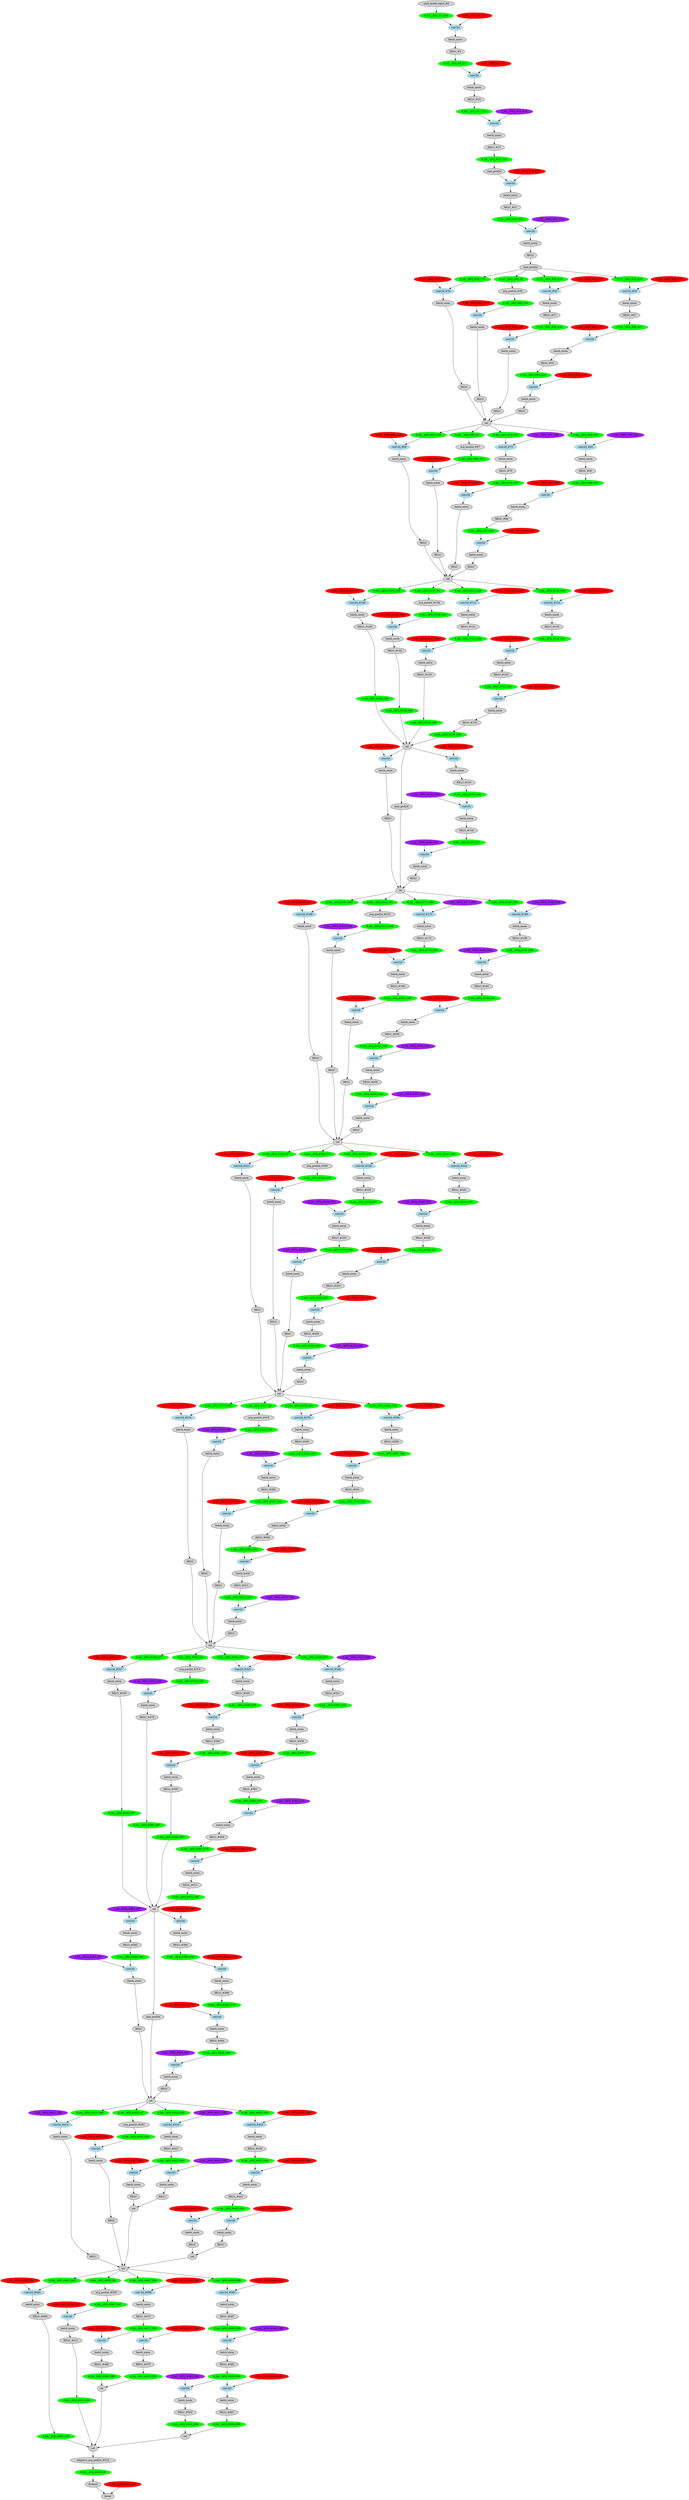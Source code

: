 strict digraph  {
"0 /nncf_model_input" [id=0, label="nncf_model_input_#0", scope="", style=filled, type=nncf_model_input];
"1 AsymmetricQuantizer/asymmetric_quantize" [color=green, id=1, label="8_bit__AFQ_#1_G10", scope=AsymmetricQuantizer, style=filled, type=asymmetric_quantize];
"2 Inception3/BasicConv2d[Conv2d_1a_3x3]/NNCFConv2d[conv]/ModuleDict[pre_ops]/UpdateWeight[0]/SymmetricQuantizer[op]/symmetric_quantize" [color=red, id=2, label="4_bit__WFQ_#2_G10", scope="Inception3/BasicConv2d[Conv2d_1a_3x3]/NNCFConv2d[conv]/ModuleDict[pre_ops]/UpdateWeight[0]/SymmetricQuantizer[op]", style=filled, type=symmetric_quantize];
"3 Inception3/BasicConv2d[Conv2d_1a_3x3]/NNCFConv2d[conv]/conv2d" [color=lightblue, id=3, label=conv2d, scope="Inception3/BasicConv2d[Conv2d_1a_3x3]/NNCFConv2d[conv]", style=filled, type=conv2d];
"4 Inception3/BasicConv2d[Conv2d_1a_3x3]/BatchNorm2d[bn]/batch_norm" [id=4, label=batch_norm, scope="Inception3/BasicConv2d[Conv2d_1a_3x3]/BatchNorm2d[bn]", style=filled, type=batch_norm];
"5 Inception3/BasicConv2d[Conv2d_1a_3x3]/RELU" [id=5, label="RELU_#5", scope="Inception3/BasicConv2d[Conv2d_1a_3x3]", style=filled, type=RELU];
"6 Inception3/BasicConv2d[Conv2d_1a_3x3]/AsymmetricQuantizer/asymmetric_quantize" [color=green, id=6, label="8_bit__AFQ_#6_G11", scope="Inception3/BasicConv2d[Conv2d_1a_3x3]/AsymmetricQuantizer", style=filled, type=asymmetric_quantize];
"7 Inception3/BasicConv2d[Conv2d_2a_3x3]/NNCFConv2d[conv]/ModuleDict[pre_ops]/UpdateWeight[0]/SymmetricQuantizer[op]/symmetric_quantize" [color=red, id=7, label="4_bit__WFQ_#7_G11", scope="Inception3/BasicConv2d[Conv2d_2a_3x3]/NNCFConv2d[conv]/ModuleDict[pre_ops]/UpdateWeight[0]/SymmetricQuantizer[op]", style=filled, type=symmetric_quantize];
"8 Inception3/BasicConv2d[Conv2d_2a_3x3]/NNCFConv2d[conv]/conv2d" [color=lightblue, id=8, label=conv2d, scope="Inception3/BasicConv2d[Conv2d_2a_3x3]/NNCFConv2d[conv]", style=filled, type=conv2d];
"9 Inception3/BasicConv2d[Conv2d_2a_3x3]/BatchNorm2d[bn]/batch_norm" [id=9, label=batch_norm, scope="Inception3/BasicConv2d[Conv2d_2a_3x3]/BatchNorm2d[bn]", style=filled, type=batch_norm];
"10 Inception3/BasicConv2d[Conv2d_2a_3x3]/RELU" [id=10, label="RELU_#10", scope="Inception3/BasicConv2d[Conv2d_2a_3x3]", style=filled, type=RELU];
"11 Inception3/BasicConv2d[Conv2d_2a_3x3]/AsymmetricQuantizer/asymmetric_quantize" [color=green, id=11, label="8_bit__AFQ_#11_G12", scope="Inception3/BasicConv2d[Conv2d_2a_3x3]/AsymmetricQuantizer", style=filled, type=asymmetric_quantize];
"12 Inception3/BasicConv2d[Conv2d_2b_3x3]/NNCFConv2d[conv]/ModuleDict[pre_ops]/UpdateWeight[0]/SymmetricQuantizer[op]/symmetric_quantize" [color=purple, id=12, label="2_bit__WFQ_#12_G12", scope="Inception3/BasicConv2d[Conv2d_2b_3x3]/NNCFConv2d[conv]/ModuleDict[pre_ops]/UpdateWeight[0]/SymmetricQuantizer[op]", style=filled, type=symmetric_quantize];
"13 Inception3/BasicConv2d[Conv2d_2b_3x3]/NNCFConv2d[conv]/conv2d" [color=lightblue, id=13, label=conv2d, scope="Inception3/BasicConv2d[Conv2d_2b_3x3]/NNCFConv2d[conv]", style=filled, type=conv2d];
"14 Inception3/BasicConv2d[Conv2d_2b_3x3]/BatchNorm2d[bn]/batch_norm" [id=14, label=batch_norm, scope="Inception3/BasicConv2d[Conv2d_2b_3x3]/BatchNorm2d[bn]", style=filled, type=batch_norm];
"15 Inception3/BasicConv2d[Conv2d_2b_3x3]/RELU" [id=15, label="RELU_#15", scope="Inception3/BasicConv2d[Conv2d_2b_3x3]", style=filled, type=RELU];
"16 Inception3/BasicConv2d[Conv2d_2b_3x3]/AsymmetricQuantizer/asymmetric_quantize" [color=green, id=16, label="8_bit__AFQ_#16_G13", scope="Inception3/BasicConv2d[Conv2d_2b_3x3]/AsymmetricQuantizer", style=filled, type=asymmetric_quantize];
"17 Inception3/MaxPool2d[maxpool1]/max_pool2d" [id=17, label=max_pool2d, scope="Inception3/MaxPool2d[maxpool1]", style=filled, type=max_pool2d];
"18 Inception3/BasicConv2d[Conv2d_3b_1x1]/NNCFConv2d[conv]/ModuleDict[pre_ops]/UpdateWeight[0]/SymmetricQuantizer[op]/symmetric_quantize" [color=red, id=18, label="4_bit__WFQ_#18_G13", scope="Inception3/BasicConv2d[Conv2d_3b_1x1]/NNCFConv2d[conv]/ModuleDict[pre_ops]/UpdateWeight[0]/SymmetricQuantizer[op]", style=filled, type=symmetric_quantize];
"19 Inception3/BasicConv2d[Conv2d_3b_1x1]/NNCFConv2d[conv]/conv2d" [color=lightblue, id=19, label=conv2d, scope="Inception3/BasicConv2d[Conv2d_3b_1x1]/NNCFConv2d[conv]", style=filled, type=conv2d];
"20 Inception3/BasicConv2d[Conv2d_3b_1x1]/BatchNorm2d[bn]/batch_norm" [id=20, label=batch_norm, scope="Inception3/BasicConv2d[Conv2d_3b_1x1]/BatchNorm2d[bn]", style=filled, type=batch_norm];
"21 Inception3/BasicConv2d[Conv2d_3b_1x1]/RELU" [id=21, label="RELU_#21", scope="Inception3/BasicConv2d[Conv2d_3b_1x1]", style=filled, type=RELU];
"22 Inception3/BasicConv2d[Conv2d_3b_1x1]/AsymmetricQuantizer/asymmetric_quantize" [color=green, id=22, label="8_bit__AFQ_#22_G14", scope="Inception3/BasicConv2d[Conv2d_3b_1x1]/AsymmetricQuantizer", style=filled, type=asymmetric_quantize];
"23 Inception3/BasicConv2d[Conv2d_4a_3x3]/NNCFConv2d[conv]/ModuleDict[pre_ops]/UpdateWeight[0]/SymmetricQuantizer[op]/symmetric_quantize" [color=purple, id=23, label="2_bit__WFQ_#23_G14", scope="Inception3/BasicConv2d[Conv2d_4a_3x3]/NNCFConv2d[conv]/ModuleDict[pre_ops]/UpdateWeight[0]/SymmetricQuantizer[op]", style=filled, type=symmetric_quantize];
"24 Inception3/BasicConv2d[Conv2d_4a_3x3]/NNCFConv2d[conv]/conv2d" [color=lightblue, id=24, label=conv2d, scope="Inception3/BasicConv2d[Conv2d_4a_3x3]/NNCFConv2d[conv]", style=filled, type=conv2d];
"25 Inception3/BasicConv2d[Conv2d_4a_3x3]/BatchNorm2d[bn]/batch_norm" [id=25, label=batch_norm, scope="Inception3/BasicConv2d[Conv2d_4a_3x3]/BatchNorm2d[bn]", style=filled, type=batch_norm];
"26 Inception3/BasicConv2d[Conv2d_4a_3x3]/RELU" [id=26, label=RELU, scope="Inception3/BasicConv2d[Conv2d_4a_3x3]", style=filled, type=RELU];
"27 Inception3/MaxPool2d[maxpool2]/max_pool2d" [id=27, label=max_pool2d, scope="Inception3/MaxPool2d[maxpool2]", style=filled, type=max_pool2d];
"28 Inception3/InceptionA[Mixed_5b]/BasicConv2d[branch1x1]/NNCFConv2d[conv]/ModuleDict[pre_ops]/UpdateWeight[0]/SymmetricQuantizer[op]/symmetric_quantize" [color=red, id=28, label="4_bit__WFQ_#28_G21", scope="Inception3/InceptionA[Mixed_5b]/BasicConv2d[branch1x1]/NNCFConv2d[conv]/ModuleDict[pre_ops]/UpdateWeight[0]/SymmetricQuantizer[op]", style=filled, type=symmetric_quantize];
"29 Inception3/InceptionA[Mixed_5b]/BasicConv2d[branch1x1]/NNCFConv2d[conv]/AsymmetricQuantizer/asymmetric_quantize" [color=green, id=29, label="8_bit__AFQ_#29_G21", scope="Inception3/InceptionA[Mixed_5b]/BasicConv2d[branch1x1]/NNCFConv2d[conv]/AsymmetricQuantizer", style=filled, type=asymmetric_quantize];
"30 Inception3/InceptionA[Mixed_5b]/BasicConv2d[branch1x1]/NNCFConv2d[conv]/conv2d" [color=lightblue, id=30, label="conv2d_#30", scope="Inception3/InceptionA[Mixed_5b]/BasicConv2d[branch1x1]/NNCFConv2d[conv]", style=filled, type=conv2d];
"31 Inception3/InceptionA[Mixed_5b]/BasicConv2d[branch1x1]/BatchNorm2d[bn]/batch_norm" [id=31, label=batch_norm, scope="Inception3/InceptionA[Mixed_5b]/BasicConv2d[branch1x1]/BatchNorm2d[bn]", style=filled, type=batch_norm];
"32 Inception3/InceptionA[Mixed_5b]/BasicConv2d[branch1x1]/RELU" [id=32, label=RELU, scope="Inception3/InceptionA[Mixed_5b]/BasicConv2d[branch1x1]", style=filled, type=RELU];
"33 Inception3/InceptionA[Mixed_5b]/BasicConv2d[branch5x5_1]/NNCFConv2d[conv]/ModuleDict[pre_ops]/UpdateWeight[0]/SymmetricQuantizer[op]/symmetric_quantize" [color=red, id=33, label="4_bit__WFQ_#33_G19", scope="Inception3/InceptionA[Mixed_5b]/BasicConv2d[branch5x5_1]/NNCFConv2d[conv]/ModuleDict[pre_ops]/UpdateWeight[0]/SymmetricQuantizer[op]", style=filled, type=symmetric_quantize];
"34 Inception3/InceptionA[Mixed_5b]/BasicConv2d[branch5x5_1]/NNCFConv2d[conv]/AsymmetricQuantizer/asymmetric_quantize" [color=green, id=34, label="8_bit__AFQ_#34_G19", scope="Inception3/InceptionA[Mixed_5b]/BasicConv2d[branch5x5_1]/NNCFConv2d[conv]/AsymmetricQuantizer", style=filled, type=asymmetric_quantize];
"35 Inception3/InceptionA[Mixed_5b]/BasicConv2d[branch5x5_1]/NNCFConv2d[conv]/conv2d" [color=lightblue, id=35, label="conv2d_#35", scope="Inception3/InceptionA[Mixed_5b]/BasicConv2d[branch5x5_1]/NNCFConv2d[conv]", style=filled, type=conv2d];
"36 Inception3/InceptionA[Mixed_5b]/BasicConv2d[branch5x5_1]/BatchNorm2d[bn]/batch_norm" [id=36, label=batch_norm, scope="Inception3/InceptionA[Mixed_5b]/BasicConv2d[branch5x5_1]/BatchNorm2d[bn]", style=filled, type=batch_norm];
"37 Inception3/InceptionA[Mixed_5b]/BasicConv2d[branch5x5_1]/RELU" [id=37, label="RELU_#37", scope="Inception3/InceptionA[Mixed_5b]/BasicConv2d[branch5x5_1]", style=filled, type=RELU];
"38 Inception3/InceptionA[Mixed_5b]/BasicConv2d[branch5x5_1]/AsymmetricQuantizer/asymmetric_quantize" [color=green, id=38, label="8_bit__AFQ_#38_G20", scope="Inception3/InceptionA[Mixed_5b]/BasicConv2d[branch5x5_1]/AsymmetricQuantizer", style=filled, type=asymmetric_quantize];
"39 Inception3/InceptionA[Mixed_5b]/BasicConv2d[branch5x5_2]/NNCFConv2d[conv]/ModuleDict[pre_ops]/UpdateWeight[0]/SymmetricQuantizer[op]/symmetric_quantize" [color=red, id=39, label="4_bit__WFQ_#39_G20", scope="Inception3/InceptionA[Mixed_5b]/BasicConv2d[branch5x5_2]/NNCFConv2d[conv]/ModuleDict[pre_ops]/UpdateWeight[0]/SymmetricQuantizer[op]", style=filled, type=symmetric_quantize];
"40 Inception3/InceptionA[Mixed_5b]/BasicConv2d[branch5x5_2]/NNCFConv2d[conv]/conv2d" [color=lightblue, id=40, label=conv2d, scope="Inception3/InceptionA[Mixed_5b]/BasicConv2d[branch5x5_2]/NNCFConv2d[conv]", style=filled, type=conv2d];
"41 Inception3/InceptionA[Mixed_5b]/BasicConv2d[branch5x5_2]/BatchNorm2d[bn]/batch_norm" [id=41, label=batch_norm, scope="Inception3/InceptionA[Mixed_5b]/BasicConv2d[branch5x5_2]/BatchNorm2d[bn]", style=filled, type=batch_norm];
"42 Inception3/InceptionA[Mixed_5b]/BasicConv2d[branch5x5_2]/RELU" [id=42, label=RELU, scope="Inception3/InceptionA[Mixed_5b]/BasicConv2d[branch5x5_2]", style=filled, type=RELU];
"43 Inception3/InceptionA[Mixed_5b]/BasicConv2d[branch3x3dbl_1]/NNCFConv2d[conv]/ModuleDict[pre_ops]/UpdateWeight[0]/SymmetricQuantizer[op]/symmetric_quantize" [color=red, id=43, label="4_bit__WFQ_#43_G16", scope="Inception3/InceptionA[Mixed_5b]/BasicConv2d[branch3x3dbl_1]/NNCFConv2d[conv]/ModuleDict[pre_ops]/UpdateWeight[0]/SymmetricQuantizer[op]", style=filled, type=symmetric_quantize];
"44 Inception3/InceptionA[Mixed_5b]/BasicConv2d[branch3x3dbl_1]/NNCFConv2d[conv]/AsymmetricQuantizer/asymmetric_quantize" [color=green, id=44, label="8_bit__AFQ_#44_G16", scope="Inception3/InceptionA[Mixed_5b]/BasicConv2d[branch3x3dbl_1]/NNCFConv2d[conv]/AsymmetricQuantizer", style=filled, type=asymmetric_quantize];
"45 Inception3/InceptionA[Mixed_5b]/BasicConv2d[branch3x3dbl_1]/NNCFConv2d[conv]/conv2d" [color=lightblue, id=45, label="conv2d_#45", scope="Inception3/InceptionA[Mixed_5b]/BasicConv2d[branch3x3dbl_1]/NNCFConv2d[conv]", style=filled, type=conv2d];
"46 Inception3/InceptionA[Mixed_5b]/BasicConv2d[branch3x3dbl_1]/BatchNorm2d[bn]/batch_norm" [id=46, label=batch_norm, scope="Inception3/InceptionA[Mixed_5b]/BasicConv2d[branch3x3dbl_1]/BatchNorm2d[bn]", style=filled, type=batch_norm];
"47 Inception3/InceptionA[Mixed_5b]/BasicConv2d[branch3x3dbl_1]/RELU" [id=47, label="RELU_#47", scope="Inception3/InceptionA[Mixed_5b]/BasicConv2d[branch3x3dbl_1]", style=filled, type=RELU];
"48 Inception3/InceptionA[Mixed_5b]/BasicConv2d[branch3x3dbl_1]/AsymmetricQuantizer/asymmetric_quantize" [color=green, id=48, label="8_bit__AFQ_#48_G17", scope="Inception3/InceptionA[Mixed_5b]/BasicConv2d[branch3x3dbl_1]/AsymmetricQuantizer", style=filled, type=asymmetric_quantize];
"49 Inception3/InceptionA[Mixed_5b]/BasicConv2d[branch3x3dbl_2]/NNCFConv2d[conv]/ModuleDict[pre_ops]/UpdateWeight[0]/SymmetricQuantizer[op]/symmetric_quantize" [color=red, id=49, label="4_bit__WFQ_#49_G17", scope="Inception3/InceptionA[Mixed_5b]/BasicConv2d[branch3x3dbl_2]/NNCFConv2d[conv]/ModuleDict[pre_ops]/UpdateWeight[0]/SymmetricQuantizer[op]", style=filled, type=symmetric_quantize];
"50 Inception3/InceptionA[Mixed_5b]/BasicConv2d[branch3x3dbl_2]/NNCFConv2d[conv]/conv2d" [color=lightblue, id=50, label=conv2d, scope="Inception3/InceptionA[Mixed_5b]/BasicConv2d[branch3x3dbl_2]/NNCFConv2d[conv]", style=filled, type=conv2d];
"51 Inception3/InceptionA[Mixed_5b]/BasicConv2d[branch3x3dbl_2]/BatchNorm2d[bn]/batch_norm" [id=51, label=batch_norm, scope="Inception3/InceptionA[Mixed_5b]/BasicConv2d[branch3x3dbl_2]/BatchNorm2d[bn]", style=filled, type=batch_norm];
"52 Inception3/InceptionA[Mixed_5b]/BasicConv2d[branch3x3dbl_2]/RELU" [id=52, label="RELU_#52", scope="Inception3/InceptionA[Mixed_5b]/BasicConv2d[branch3x3dbl_2]", style=filled, type=RELU];
"53 Inception3/InceptionA[Mixed_5b]/BasicConv2d[branch3x3dbl_2]/AsymmetricQuantizer/asymmetric_quantize" [color=green, id=53, label="8_bit__AFQ_#53_G18", scope="Inception3/InceptionA[Mixed_5b]/BasicConv2d[branch3x3dbl_2]/AsymmetricQuantizer", style=filled, type=asymmetric_quantize];
"54 Inception3/InceptionA[Mixed_5b]/BasicConv2d[branch3x3dbl_3]/NNCFConv2d[conv]/ModuleDict[pre_ops]/UpdateWeight[0]/SymmetricQuantizer[op]/symmetric_quantize" [color=red, id=54, label="4_bit__WFQ_#54_G18", scope="Inception3/InceptionA[Mixed_5b]/BasicConv2d[branch3x3dbl_3]/NNCFConv2d[conv]/ModuleDict[pre_ops]/UpdateWeight[0]/SymmetricQuantizer[op]", style=filled, type=symmetric_quantize];
"55 Inception3/InceptionA[Mixed_5b]/BasicConv2d[branch3x3dbl_3]/NNCFConv2d[conv]/conv2d" [color=lightblue, id=55, label=conv2d, scope="Inception3/InceptionA[Mixed_5b]/BasicConv2d[branch3x3dbl_3]/NNCFConv2d[conv]", style=filled, type=conv2d];
"56 Inception3/InceptionA[Mixed_5b]/BasicConv2d[branch3x3dbl_3]/BatchNorm2d[bn]/batch_norm" [id=56, label=batch_norm, scope="Inception3/InceptionA[Mixed_5b]/BasicConv2d[branch3x3dbl_3]/BatchNorm2d[bn]", style=filled, type=batch_norm];
"57 Inception3/InceptionA[Mixed_5b]/BasicConv2d[branch3x3dbl_3]/RELU" [id=57, label=RELU, scope="Inception3/InceptionA[Mixed_5b]/BasicConv2d[branch3x3dbl_3]", style=filled, type=RELU];
"58 Inception3/InceptionA[Mixed_5b]/SymmetricQuantizer/symmetric_quantize" [color=green, id=58, label="8_bit__AFQ_#58_G0", scope="Inception3/InceptionA[Mixed_5b]/SymmetricQuantizer", style=filled, type=symmetric_quantize];
"59 Inception3/InceptionA[Mixed_5b]/avg_pool2d" [id=59, label="avg_pool2d_#59", scope="Inception3/InceptionA[Mixed_5b]", style=filled, type=avg_pool2d];
"60 Inception3/InceptionA[Mixed_5b]/AsymmetricQuantizer/asymmetric_quantize" [color=green, id=60, label="8_bit__AFQ_#60_G15", scope="Inception3/InceptionA[Mixed_5b]/AsymmetricQuantizer", style=filled, type=asymmetric_quantize];
"61 Inception3/InceptionA[Mixed_5b]/BasicConv2d[branch_pool]/NNCFConv2d[conv]/ModuleDict[pre_ops]/UpdateWeight[0]/SymmetricQuantizer[op]/symmetric_quantize" [color=red, id=61, label="4_bit__WFQ_#61_G15", scope="Inception3/InceptionA[Mixed_5b]/BasicConv2d[branch_pool]/NNCFConv2d[conv]/ModuleDict[pre_ops]/UpdateWeight[0]/SymmetricQuantizer[op]", style=filled, type=symmetric_quantize];
"62 Inception3/InceptionA[Mixed_5b]/BasicConv2d[branch_pool]/NNCFConv2d[conv]/conv2d" [color=lightblue, id=62, label=conv2d, scope="Inception3/InceptionA[Mixed_5b]/BasicConv2d[branch_pool]/NNCFConv2d[conv]", style=filled, type=conv2d];
"63 Inception3/InceptionA[Mixed_5b]/BasicConv2d[branch_pool]/BatchNorm2d[bn]/batch_norm" [id=63, label=batch_norm, scope="Inception3/InceptionA[Mixed_5b]/BasicConv2d[branch_pool]/BatchNorm2d[bn]", style=filled, type=batch_norm];
"64 Inception3/InceptionA[Mixed_5b]/BasicConv2d[branch_pool]/RELU" [id=64, label=RELU, scope="Inception3/InceptionA[Mixed_5b]/BasicConv2d[branch_pool]", style=filled, type=RELU];
"65 Inception3/InceptionA[Mixed_5b]/cat" [id=65, label=cat, scope="Inception3/InceptionA[Mixed_5b]", style=filled, type=cat];
"66 Inception3/InceptionA[Mixed_5c]/BasicConv2d[branch1x1]/NNCFConv2d[conv]/ModuleDict[pre_ops]/UpdateWeight[0]/SymmetricQuantizer[op]/symmetric_quantize" [color=red, id=66, label="4_bit__WFQ_#66_G28", scope="Inception3/InceptionA[Mixed_5c]/BasicConv2d[branch1x1]/NNCFConv2d[conv]/ModuleDict[pre_ops]/UpdateWeight[0]/SymmetricQuantizer[op]", style=filled, type=symmetric_quantize];
"67 Inception3/InceptionA[Mixed_5c]/BasicConv2d[branch1x1]/NNCFConv2d[conv]/AsymmetricQuantizer/asymmetric_quantize" [color=green, id=67, label="8_bit__AFQ_#67_G28", scope="Inception3/InceptionA[Mixed_5c]/BasicConv2d[branch1x1]/NNCFConv2d[conv]/AsymmetricQuantizer", style=filled, type=asymmetric_quantize];
"68 Inception3/InceptionA[Mixed_5c]/BasicConv2d[branch1x1]/NNCFConv2d[conv]/conv2d" [color=lightblue, id=68, label="conv2d_#68", scope="Inception3/InceptionA[Mixed_5c]/BasicConv2d[branch1x1]/NNCFConv2d[conv]", style=filled, type=conv2d];
"69 Inception3/InceptionA[Mixed_5c]/BasicConv2d[branch1x1]/BatchNorm2d[bn]/batch_norm" [id=69, label=batch_norm, scope="Inception3/InceptionA[Mixed_5c]/BasicConv2d[branch1x1]/BatchNorm2d[bn]", style=filled, type=batch_norm];
"70 Inception3/InceptionA[Mixed_5c]/BasicConv2d[branch1x1]/RELU" [id=70, label=RELU, scope="Inception3/InceptionA[Mixed_5c]/BasicConv2d[branch1x1]", style=filled, type=RELU];
"71 Inception3/InceptionA[Mixed_5c]/BasicConv2d[branch5x5_1]/NNCFConv2d[conv]/ModuleDict[pre_ops]/UpdateWeight[0]/SymmetricQuantizer[op]/symmetric_quantize" [color=purple, id=71, label="2_bit__WFQ_#71_G26", scope="Inception3/InceptionA[Mixed_5c]/BasicConv2d[branch5x5_1]/NNCFConv2d[conv]/ModuleDict[pre_ops]/UpdateWeight[0]/SymmetricQuantizer[op]", style=filled, type=symmetric_quantize];
"72 Inception3/InceptionA[Mixed_5c]/BasicConv2d[branch5x5_1]/NNCFConv2d[conv]/AsymmetricQuantizer/asymmetric_quantize" [color=green, id=72, label="8_bit__AFQ_#72_G26", scope="Inception3/InceptionA[Mixed_5c]/BasicConv2d[branch5x5_1]/NNCFConv2d[conv]/AsymmetricQuantizer", style=filled, type=asymmetric_quantize];
"73 Inception3/InceptionA[Mixed_5c]/BasicConv2d[branch5x5_1]/NNCFConv2d[conv]/conv2d" [color=lightblue, id=73, label="conv2d_#73", scope="Inception3/InceptionA[Mixed_5c]/BasicConv2d[branch5x5_1]/NNCFConv2d[conv]", style=filled, type=conv2d];
"74 Inception3/InceptionA[Mixed_5c]/BasicConv2d[branch5x5_1]/BatchNorm2d[bn]/batch_norm" [id=74, label=batch_norm, scope="Inception3/InceptionA[Mixed_5c]/BasicConv2d[branch5x5_1]/BatchNorm2d[bn]", style=filled, type=batch_norm];
"75 Inception3/InceptionA[Mixed_5c]/BasicConv2d[branch5x5_1]/RELU" [id=75, label="RELU_#75", scope="Inception3/InceptionA[Mixed_5c]/BasicConv2d[branch5x5_1]", style=filled, type=RELU];
"76 Inception3/InceptionA[Mixed_5c]/BasicConv2d[branch5x5_1]/AsymmetricQuantizer/asymmetric_quantize" [color=green, id=76, label="8_bit__AFQ_#76_G27", scope="Inception3/InceptionA[Mixed_5c]/BasicConv2d[branch5x5_1]/AsymmetricQuantizer", style=filled, type=asymmetric_quantize];
"77 Inception3/InceptionA[Mixed_5c]/BasicConv2d[branch5x5_2]/NNCFConv2d[conv]/ModuleDict[pre_ops]/UpdateWeight[0]/SymmetricQuantizer[op]/symmetric_quantize" [color=red, id=77, label="4_bit__WFQ_#77_G27", scope="Inception3/InceptionA[Mixed_5c]/BasicConv2d[branch5x5_2]/NNCFConv2d[conv]/ModuleDict[pre_ops]/UpdateWeight[0]/SymmetricQuantizer[op]", style=filled, type=symmetric_quantize];
"78 Inception3/InceptionA[Mixed_5c]/BasicConv2d[branch5x5_2]/NNCFConv2d[conv]/conv2d" [color=lightblue, id=78, label=conv2d, scope="Inception3/InceptionA[Mixed_5c]/BasicConv2d[branch5x5_2]/NNCFConv2d[conv]", style=filled, type=conv2d];
"79 Inception3/InceptionA[Mixed_5c]/BasicConv2d[branch5x5_2]/BatchNorm2d[bn]/batch_norm" [id=79, label=batch_norm, scope="Inception3/InceptionA[Mixed_5c]/BasicConv2d[branch5x5_2]/BatchNorm2d[bn]", style=filled, type=batch_norm];
"80 Inception3/InceptionA[Mixed_5c]/BasicConv2d[branch5x5_2]/RELU" [id=80, label=RELU, scope="Inception3/InceptionA[Mixed_5c]/BasicConv2d[branch5x5_2]", style=filled, type=RELU];
"81 Inception3/InceptionA[Mixed_5c]/BasicConv2d[branch3x3dbl_1]/NNCFConv2d[conv]/ModuleDict[pre_ops]/UpdateWeight[0]/SymmetricQuantizer[op]/symmetric_quantize" [color=purple, id=81, label="2_bit__WFQ_#81_G23", scope="Inception3/InceptionA[Mixed_5c]/BasicConv2d[branch3x3dbl_1]/NNCFConv2d[conv]/ModuleDict[pre_ops]/UpdateWeight[0]/SymmetricQuantizer[op]", style=filled, type=symmetric_quantize];
"82 Inception3/InceptionA[Mixed_5c]/BasicConv2d[branch3x3dbl_1]/NNCFConv2d[conv]/AsymmetricQuantizer/asymmetric_quantize" [color=green, id=82, label="8_bit__AFQ_#82_G23", scope="Inception3/InceptionA[Mixed_5c]/BasicConv2d[branch3x3dbl_1]/NNCFConv2d[conv]/AsymmetricQuantizer", style=filled, type=asymmetric_quantize];
"83 Inception3/InceptionA[Mixed_5c]/BasicConv2d[branch3x3dbl_1]/NNCFConv2d[conv]/conv2d" [color=lightblue, id=83, label="conv2d_#83", scope="Inception3/InceptionA[Mixed_5c]/BasicConv2d[branch3x3dbl_1]/NNCFConv2d[conv]", style=filled, type=conv2d];
"84 Inception3/InceptionA[Mixed_5c]/BasicConv2d[branch3x3dbl_1]/BatchNorm2d[bn]/batch_norm" [id=84, label=batch_norm, scope="Inception3/InceptionA[Mixed_5c]/BasicConv2d[branch3x3dbl_1]/BatchNorm2d[bn]", style=filled, type=batch_norm];
"85 Inception3/InceptionA[Mixed_5c]/BasicConv2d[branch3x3dbl_1]/RELU" [id=85, label="RELU_#85", scope="Inception3/InceptionA[Mixed_5c]/BasicConv2d[branch3x3dbl_1]", style=filled, type=RELU];
"86 Inception3/InceptionA[Mixed_5c]/BasicConv2d[branch3x3dbl_1]/AsymmetricQuantizer/asymmetric_quantize" [color=green, id=86, label="8_bit__AFQ_#86_G24", scope="Inception3/InceptionA[Mixed_5c]/BasicConv2d[branch3x3dbl_1]/AsymmetricQuantizer", style=filled, type=asymmetric_quantize];
"87 Inception3/InceptionA[Mixed_5c]/BasicConv2d[branch3x3dbl_2]/NNCFConv2d[conv]/ModuleDict[pre_ops]/UpdateWeight[0]/SymmetricQuantizer[op]/symmetric_quantize" [color=red, id=87, label="4_bit__WFQ_#87_G24", scope="Inception3/InceptionA[Mixed_5c]/BasicConv2d[branch3x3dbl_2]/NNCFConv2d[conv]/ModuleDict[pre_ops]/UpdateWeight[0]/SymmetricQuantizer[op]", style=filled, type=symmetric_quantize];
"88 Inception3/InceptionA[Mixed_5c]/BasicConv2d[branch3x3dbl_2]/NNCFConv2d[conv]/conv2d" [color=lightblue, id=88, label=conv2d, scope="Inception3/InceptionA[Mixed_5c]/BasicConv2d[branch3x3dbl_2]/NNCFConv2d[conv]", style=filled, type=conv2d];
"89 Inception3/InceptionA[Mixed_5c]/BasicConv2d[branch3x3dbl_2]/BatchNorm2d[bn]/batch_norm" [id=89, label=batch_norm, scope="Inception3/InceptionA[Mixed_5c]/BasicConv2d[branch3x3dbl_2]/BatchNorm2d[bn]", style=filled, type=batch_norm];
"90 Inception3/InceptionA[Mixed_5c]/BasicConv2d[branch3x3dbl_2]/RELU" [id=90, label="RELU_#90", scope="Inception3/InceptionA[Mixed_5c]/BasicConv2d[branch3x3dbl_2]", style=filled, type=RELU];
"91 Inception3/InceptionA[Mixed_5c]/BasicConv2d[branch3x3dbl_2]/AsymmetricQuantizer/asymmetric_quantize" [color=green, id=91, label="8_bit__AFQ_#91_G25", scope="Inception3/InceptionA[Mixed_5c]/BasicConv2d[branch3x3dbl_2]/AsymmetricQuantizer", style=filled, type=asymmetric_quantize];
"92 Inception3/InceptionA[Mixed_5c]/BasicConv2d[branch3x3dbl_3]/NNCFConv2d[conv]/ModuleDict[pre_ops]/UpdateWeight[0]/SymmetricQuantizer[op]/symmetric_quantize" [color=red, id=92, label="4_bit__WFQ_#92_G25", scope="Inception3/InceptionA[Mixed_5c]/BasicConv2d[branch3x3dbl_3]/NNCFConv2d[conv]/ModuleDict[pre_ops]/UpdateWeight[0]/SymmetricQuantizer[op]", style=filled, type=symmetric_quantize];
"93 Inception3/InceptionA[Mixed_5c]/BasicConv2d[branch3x3dbl_3]/NNCFConv2d[conv]/conv2d" [color=lightblue, id=93, label=conv2d, scope="Inception3/InceptionA[Mixed_5c]/BasicConv2d[branch3x3dbl_3]/NNCFConv2d[conv]", style=filled, type=conv2d];
"94 Inception3/InceptionA[Mixed_5c]/BasicConv2d[branch3x3dbl_3]/BatchNorm2d[bn]/batch_norm" [id=94, label=batch_norm, scope="Inception3/InceptionA[Mixed_5c]/BasicConv2d[branch3x3dbl_3]/BatchNorm2d[bn]", style=filled, type=batch_norm];
"95 Inception3/InceptionA[Mixed_5c]/BasicConv2d[branch3x3dbl_3]/RELU" [id=95, label=RELU, scope="Inception3/InceptionA[Mixed_5c]/BasicConv2d[branch3x3dbl_3]", style=filled, type=RELU];
"96 Inception3/InceptionA[Mixed_5c]/SymmetricQuantizer/symmetric_quantize" [color=green, id=96, label="8_bit__AFQ_#96_G1", scope="Inception3/InceptionA[Mixed_5c]/SymmetricQuantizer", style=filled, type=symmetric_quantize];
"97 Inception3/InceptionA[Mixed_5c]/avg_pool2d" [id=97, label="avg_pool2d_#97", scope="Inception3/InceptionA[Mixed_5c]", style=filled, type=avg_pool2d];
"98 Inception3/InceptionA[Mixed_5c]/AsymmetricQuantizer/asymmetric_quantize" [color=green, id=98, label="8_bit__AFQ_#98_G22", scope="Inception3/InceptionA[Mixed_5c]/AsymmetricQuantizer", style=filled, type=asymmetric_quantize];
"99 Inception3/InceptionA[Mixed_5c]/BasicConv2d[branch_pool]/NNCFConv2d[conv]/ModuleDict[pre_ops]/UpdateWeight[0]/SymmetricQuantizer[op]/symmetric_quantize" [color=red, id=99, label="4_bit__WFQ_#99_G22", scope="Inception3/InceptionA[Mixed_5c]/BasicConv2d[branch_pool]/NNCFConv2d[conv]/ModuleDict[pre_ops]/UpdateWeight[0]/SymmetricQuantizer[op]", style=filled, type=symmetric_quantize];
"100 Inception3/InceptionA[Mixed_5c]/BasicConv2d[branch_pool]/NNCFConv2d[conv]/conv2d" [color=lightblue, id=100, label=conv2d, scope="Inception3/InceptionA[Mixed_5c]/BasicConv2d[branch_pool]/NNCFConv2d[conv]", style=filled, type=conv2d];
"101 Inception3/InceptionA[Mixed_5c]/BasicConv2d[branch_pool]/BatchNorm2d[bn]/batch_norm" [id=101, label=batch_norm, scope="Inception3/InceptionA[Mixed_5c]/BasicConv2d[branch_pool]/BatchNorm2d[bn]", style=filled, type=batch_norm];
"102 Inception3/InceptionA[Mixed_5c]/BasicConv2d[branch_pool]/RELU" [id=102, label=RELU, scope="Inception3/InceptionA[Mixed_5c]/BasicConv2d[branch_pool]", style=filled, type=RELU];
"103 Inception3/InceptionA[Mixed_5c]/cat" [id=103, label=cat, scope="Inception3/InceptionA[Mixed_5c]", style=filled, type=cat];
"104 Inception3/InceptionA[Mixed_5d]/BasicConv2d[branch1x1]/NNCFConv2d[conv]/ModuleDict[pre_ops]/UpdateWeight[0]/SymmetricQuantizer[op]/symmetric_quantize" [color=red, id=104, label="4_bit__WFQ_#104_G35", scope="Inception3/InceptionA[Mixed_5d]/BasicConv2d[branch1x1]/NNCFConv2d[conv]/ModuleDict[pre_ops]/UpdateWeight[0]/SymmetricQuantizer[op]", style=filled, type=symmetric_quantize];
"105 Inception3/InceptionA[Mixed_5d]/BasicConv2d[branch1x1]/NNCFConv2d[conv]/AsymmetricQuantizer/asymmetric_quantize" [color=green, id=105, label="8_bit__AFQ_#105_G35", scope="Inception3/InceptionA[Mixed_5d]/BasicConv2d[branch1x1]/NNCFConv2d[conv]/AsymmetricQuantizer", style=filled, type=asymmetric_quantize];
"106 Inception3/InceptionA[Mixed_5d]/BasicConv2d[branch1x1]/NNCFConv2d[conv]/conv2d" [color=lightblue, id=106, label="conv2d_#106", scope="Inception3/InceptionA[Mixed_5d]/BasicConv2d[branch1x1]/NNCFConv2d[conv]", style=filled, type=conv2d];
"107 Inception3/InceptionA[Mixed_5d]/BasicConv2d[branch1x1]/BatchNorm2d[bn]/batch_norm" [id=107, label=batch_norm, scope="Inception3/InceptionA[Mixed_5d]/BasicConv2d[branch1x1]/BatchNorm2d[bn]", style=filled, type=batch_norm];
"108 Inception3/InceptionA[Mixed_5d]/BasicConv2d[branch1x1]/RELU" [id=108, label="RELU_#108", scope="Inception3/InceptionA[Mixed_5d]/BasicConv2d[branch1x1]", style=filled, type=RELU];
"109 Inception3/InceptionA[Mixed_5d]/BasicConv2d[branch1x1]/AsymmetricQuantizer/asymmetric_quantize" [color=green, id=109, label="8_bit__AFQ_#109_G96", scope="Inception3/InceptionA[Mixed_5d]/BasicConv2d[branch1x1]/AsymmetricQuantizer", style=filled, type=asymmetric_quantize];
"110 Inception3/InceptionA[Mixed_5d]/BasicConv2d[branch5x5_1]/NNCFConv2d[conv]/ModuleDict[pre_ops]/UpdateWeight[0]/SymmetricQuantizer[op]/symmetric_quantize" [color=red, id=110, label="4_bit__WFQ_#110_G33", scope="Inception3/InceptionA[Mixed_5d]/BasicConv2d[branch5x5_1]/NNCFConv2d[conv]/ModuleDict[pre_ops]/UpdateWeight[0]/SymmetricQuantizer[op]", style=filled, type=symmetric_quantize];
"111 Inception3/InceptionA[Mixed_5d]/BasicConv2d[branch5x5_1]/NNCFConv2d[conv]/AsymmetricQuantizer/asymmetric_quantize" [color=green, id=111, label="8_bit__AFQ_#111_G33", scope="Inception3/InceptionA[Mixed_5d]/BasicConv2d[branch5x5_1]/NNCFConv2d[conv]/AsymmetricQuantizer", style=filled, type=asymmetric_quantize];
"112 Inception3/InceptionA[Mixed_5d]/BasicConv2d[branch5x5_1]/NNCFConv2d[conv]/conv2d" [color=lightblue, id=112, label="conv2d_#112", scope="Inception3/InceptionA[Mixed_5d]/BasicConv2d[branch5x5_1]/NNCFConv2d[conv]", style=filled, type=conv2d];
"113 Inception3/InceptionA[Mixed_5d]/BasicConv2d[branch5x5_1]/BatchNorm2d[bn]/batch_norm" [id=113, label=batch_norm, scope="Inception3/InceptionA[Mixed_5d]/BasicConv2d[branch5x5_1]/BatchNorm2d[bn]", style=filled, type=batch_norm];
"114 Inception3/InceptionA[Mixed_5d]/BasicConv2d[branch5x5_1]/RELU" [id=114, label="RELU_#114", scope="Inception3/InceptionA[Mixed_5d]/BasicConv2d[branch5x5_1]", style=filled, type=RELU];
"115 Inception3/InceptionA[Mixed_5d]/BasicConv2d[branch5x5_1]/AsymmetricQuantizer/asymmetric_quantize" [color=green, id=115, label="8_bit__AFQ_#115_G34", scope="Inception3/InceptionA[Mixed_5d]/BasicConv2d[branch5x5_1]/AsymmetricQuantizer", style=filled, type=asymmetric_quantize];
"116 Inception3/InceptionA[Mixed_5d]/BasicConv2d[branch5x5_2]/NNCFConv2d[conv]/ModuleDict[pre_ops]/UpdateWeight[0]/SymmetricQuantizer[op]/symmetric_quantize" [color=red, id=116, label="4_bit__WFQ_#116_G34", scope="Inception3/InceptionA[Mixed_5d]/BasicConv2d[branch5x5_2]/NNCFConv2d[conv]/ModuleDict[pre_ops]/UpdateWeight[0]/SymmetricQuantizer[op]", style=filled, type=symmetric_quantize];
"117 Inception3/InceptionA[Mixed_5d]/BasicConv2d[branch5x5_2]/NNCFConv2d[conv]/conv2d" [color=lightblue, id=117, label=conv2d, scope="Inception3/InceptionA[Mixed_5d]/BasicConv2d[branch5x5_2]/NNCFConv2d[conv]", style=filled, type=conv2d];
"118 Inception3/InceptionA[Mixed_5d]/BasicConv2d[branch5x5_2]/BatchNorm2d[bn]/batch_norm" [id=118, label=batch_norm, scope="Inception3/InceptionA[Mixed_5d]/BasicConv2d[branch5x5_2]/BatchNorm2d[bn]", style=filled, type=batch_norm];
"119 Inception3/InceptionA[Mixed_5d]/BasicConv2d[branch5x5_2]/RELU" [id=119, label="RELU_#119", scope="Inception3/InceptionA[Mixed_5d]/BasicConv2d[branch5x5_2]", style=filled, type=RELU];
"120 Inception3/InceptionA[Mixed_5d]/BasicConv2d[branch5x5_2]/AsymmetricQuantizer/asymmetric_quantize" [color=green, id=120, label="8_bit__AFQ_#120_G96", scope="Inception3/InceptionA[Mixed_5d]/BasicConv2d[branch5x5_2]/AsymmetricQuantizer", style=filled, type=asymmetric_quantize];
"121 Inception3/InceptionA[Mixed_5d]/BasicConv2d[branch3x3dbl_1]/NNCFConv2d[conv]/ModuleDict[pre_ops]/UpdateWeight[0]/SymmetricQuantizer[op]/symmetric_quantize" [color=red, id=121, label="4_bit__WFQ_#121_G30", scope="Inception3/InceptionA[Mixed_5d]/BasicConv2d[branch3x3dbl_1]/NNCFConv2d[conv]/ModuleDict[pre_ops]/UpdateWeight[0]/SymmetricQuantizer[op]", style=filled, type=symmetric_quantize];
"122 Inception3/InceptionA[Mixed_5d]/BasicConv2d[branch3x3dbl_1]/NNCFConv2d[conv]/AsymmetricQuantizer/asymmetric_quantize" [color=green, id=122, label="8_bit__AFQ_#122_G30", scope="Inception3/InceptionA[Mixed_5d]/BasicConv2d[branch3x3dbl_1]/NNCFConv2d[conv]/AsymmetricQuantizer", style=filled, type=asymmetric_quantize];
"123 Inception3/InceptionA[Mixed_5d]/BasicConv2d[branch3x3dbl_1]/NNCFConv2d[conv]/conv2d" [color=lightblue, id=123, label="conv2d_#123", scope="Inception3/InceptionA[Mixed_5d]/BasicConv2d[branch3x3dbl_1]/NNCFConv2d[conv]", style=filled, type=conv2d];
"124 Inception3/InceptionA[Mixed_5d]/BasicConv2d[branch3x3dbl_1]/BatchNorm2d[bn]/batch_norm" [id=124, label=batch_norm, scope="Inception3/InceptionA[Mixed_5d]/BasicConv2d[branch3x3dbl_1]/BatchNorm2d[bn]", style=filled, type=batch_norm];
"125 Inception3/InceptionA[Mixed_5d]/BasicConv2d[branch3x3dbl_1]/RELU" [id=125, label="RELU_#125", scope="Inception3/InceptionA[Mixed_5d]/BasicConv2d[branch3x3dbl_1]", style=filled, type=RELU];
"126 Inception3/InceptionA[Mixed_5d]/BasicConv2d[branch3x3dbl_1]/AsymmetricQuantizer/asymmetric_quantize" [color=green, id=126, label="8_bit__AFQ_#126_G31", scope="Inception3/InceptionA[Mixed_5d]/BasicConv2d[branch3x3dbl_1]/AsymmetricQuantizer", style=filled, type=asymmetric_quantize];
"127 Inception3/InceptionA[Mixed_5d]/BasicConv2d[branch3x3dbl_2]/NNCFConv2d[conv]/ModuleDict[pre_ops]/UpdateWeight[0]/SymmetricQuantizer[op]/symmetric_quantize" [color=red, id=127, label="4_bit__WFQ_#127_G31", scope="Inception3/InceptionA[Mixed_5d]/BasicConv2d[branch3x3dbl_2]/NNCFConv2d[conv]/ModuleDict[pre_ops]/UpdateWeight[0]/SymmetricQuantizer[op]", style=filled, type=symmetric_quantize];
"128 Inception3/InceptionA[Mixed_5d]/BasicConv2d[branch3x3dbl_2]/NNCFConv2d[conv]/conv2d" [color=lightblue, id=128, label=conv2d, scope="Inception3/InceptionA[Mixed_5d]/BasicConv2d[branch3x3dbl_2]/NNCFConv2d[conv]", style=filled, type=conv2d];
"129 Inception3/InceptionA[Mixed_5d]/BasicConv2d[branch3x3dbl_2]/BatchNorm2d[bn]/batch_norm" [id=129, label=batch_norm, scope="Inception3/InceptionA[Mixed_5d]/BasicConv2d[branch3x3dbl_2]/BatchNorm2d[bn]", style=filled, type=batch_norm];
"130 Inception3/InceptionA[Mixed_5d]/BasicConv2d[branch3x3dbl_2]/RELU" [id=130, label="RELU_#130", scope="Inception3/InceptionA[Mixed_5d]/BasicConv2d[branch3x3dbl_2]", style=filled, type=RELU];
"131 Inception3/InceptionA[Mixed_5d]/BasicConv2d[branch3x3dbl_2]/AsymmetricQuantizer/asymmetric_quantize" [color=green, id=131, label="8_bit__AFQ_#131_G32", scope="Inception3/InceptionA[Mixed_5d]/BasicConv2d[branch3x3dbl_2]/AsymmetricQuantizer", style=filled, type=asymmetric_quantize];
"132 Inception3/InceptionA[Mixed_5d]/BasicConv2d[branch3x3dbl_3]/NNCFConv2d[conv]/ModuleDict[pre_ops]/UpdateWeight[0]/SymmetricQuantizer[op]/symmetric_quantize" [color=red, id=132, label="4_bit__WFQ_#132_G32", scope="Inception3/InceptionA[Mixed_5d]/BasicConv2d[branch3x3dbl_3]/NNCFConv2d[conv]/ModuleDict[pre_ops]/UpdateWeight[0]/SymmetricQuantizer[op]", style=filled, type=symmetric_quantize];
"133 Inception3/InceptionA[Mixed_5d]/BasicConv2d[branch3x3dbl_3]/NNCFConv2d[conv]/conv2d" [color=lightblue, id=133, label=conv2d, scope="Inception3/InceptionA[Mixed_5d]/BasicConv2d[branch3x3dbl_3]/NNCFConv2d[conv]", style=filled, type=conv2d];
"134 Inception3/InceptionA[Mixed_5d]/BasicConv2d[branch3x3dbl_3]/BatchNorm2d[bn]/batch_norm" [id=134, label=batch_norm, scope="Inception3/InceptionA[Mixed_5d]/BasicConv2d[branch3x3dbl_3]/BatchNorm2d[bn]", style=filled, type=batch_norm];
"135 Inception3/InceptionA[Mixed_5d]/BasicConv2d[branch3x3dbl_3]/RELU" [id=135, label="RELU_#135", scope="Inception3/InceptionA[Mixed_5d]/BasicConv2d[branch3x3dbl_3]", style=filled, type=RELU];
"136 Inception3/InceptionA[Mixed_5d]/BasicConv2d[branch3x3dbl_3]/AsymmetricQuantizer/asymmetric_quantize" [color=green, id=136, label="8_bit__AFQ_#136_G96", scope="Inception3/InceptionA[Mixed_5d]/BasicConv2d[branch3x3dbl_3]/AsymmetricQuantizer", style=filled, type=asymmetric_quantize];
"137 Inception3/InceptionA[Mixed_5d]/SymmetricQuantizer/symmetric_quantize" [color=green, id=137, label="8_bit__AFQ_#137_G2", scope="Inception3/InceptionA[Mixed_5d]/SymmetricQuantizer", style=filled, type=symmetric_quantize];
"138 Inception3/InceptionA[Mixed_5d]/avg_pool2d" [id=138, label="avg_pool2d_#138", scope="Inception3/InceptionA[Mixed_5d]", style=filled, type=avg_pool2d];
"139 Inception3/InceptionA[Mixed_5d]/AsymmetricQuantizer/asymmetric_quantize" [color=green, id=139, label="8_bit__AFQ_#139_G29", scope="Inception3/InceptionA[Mixed_5d]/AsymmetricQuantizer", style=filled, type=asymmetric_quantize];
"140 Inception3/InceptionA[Mixed_5d]/BasicConv2d[branch_pool]/NNCFConv2d[conv]/ModuleDict[pre_ops]/UpdateWeight[0]/SymmetricQuantizer[op]/symmetric_quantize" [color=red, id=140, label="4_bit__WFQ_#140_G29", scope="Inception3/InceptionA[Mixed_5d]/BasicConv2d[branch_pool]/NNCFConv2d[conv]/ModuleDict[pre_ops]/UpdateWeight[0]/SymmetricQuantizer[op]", style=filled, type=symmetric_quantize];
"141 Inception3/InceptionA[Mixed_5d]/BasicConv2d[branch_pool]/NNCFConv2d[conv]/conv2d" [color=lightblue, id=141, label=conv2d, scope="Inception3/InceptionA[Mixed_5d]/BasicConv2d[branch_pool]/NNCFConv2d[conv]", style=filled, type=conv2d];
"142 Inception3/InceptionA[Mixed_5d]/BasicConv2d[branch_pool]/BatchNorm2d[bn]/batch_norm" [id=142, label=batch_norm, scope="Inception3/InceptionA[Mixed_5d]/BasicConv2d[branch_pool]/BatchNorm2d[bn]", style=filled, type=batch_norm];
"143 Inception3/InceptionA[Mixed_5d]/BasicConv2d[branch_pool]/RELU" [id=143, label="RELU_#143", scope="Inception3/InceptionA[Mixed_5d]/BasicConv2d[branch_pool]", style=filled, type=RELU];
"144 Inception3/InceptionA[Mixed_5d]/BasicConv2d[branch_pool]/AsymmetricQuantizer/asymmetric_quantize" [color=green, id=144, label="8_bit__AFQ_#144_G96", scope="Inception3/InceptionA[Mixed_5d]/BasicConv2d[branch_pool]/AsymmetricQuantizer", style=filled, type=asymmetric_quantize];
"145 Inception3/InceptionA[Mixed_5d]/cat" [id=145, label=cat, scope="Inception3/InceptionA[Mixed_5d]", style=filled, type=cat];
"146 Inception3/InceptionB[Mixed_6a]/BasicConv2d[branch3x3]/NNCFConv2d[conv]/ModuleDict[pre_ops]/UpdateWeight[0]/SymmetricQuantizer[op]/symmetric_quantize" [color=red, id=146, label="4_bit__WFQ_#146_G96", scope="Inception3/InceptionB[Mixed_6a]/BasicConv2d[branch3x3]/NNCFConv2d[conv]/ModuleDict[pre_ops]/UpdateWeight[0]/SymmetricQuantizer[op]", style=filled, type=symmetric_quantize];
"147 Inception3/InceptionB[Mixed_6a]/BasicConv2d[branch3x3]/NNCFConv2d[conv]/conv2d" [color=lightblue, id=147, label=conv2d, scope="Inception3/InceptionB[Mixed_6a]/BasicConv2d[branch3x3]/NNCFConv2d[conv]", style=filled, type=conv2d];
"148 Inception3/InceptionB[Mixed_6a]/BasicConv2d[branch3x3]/BatchNorm2d[bn]/batch_norm" [id=148, label=batch_norm, scope="Inception3/InceptionB[Mixed_6a]/BasicConv2d[branch3x3]/BatchNorm2d[bn]", style=filled, type=batch_norm];
"149 Inception3/InceptionB[Mixed_6a]/BasicConv2d[branch3x3]/RELU" [id=149, label=RELU, scope="Inception3/InceptionB[Mixed_6a]/BasicConv2d[branch3x3]", style=filled, type=RELU];
"150 Inception3/InceptionB[Mixed_6a]/BasicConv2d[branch3x3dbl_1]/NNCFConv2d[conv]/ModuleDict[pre_ops]/UpdateWeight[0]/SymmetricQuantizer[op]/symmetric_quantize" [color=red, id=150, label="4_bit__WFQ_#150_G96", scope="Inception3/InceptionB[Mixed_6a]/BasicConv2d[branch3x3dbl_1]/NNCFConv2d[conv]/ModuleDict[pre_ops]/UpdateWeight[0]/SymmetricQuantizer[op]", style=filled, type=symmetric_quantize];
"151 Inception3/InceptionB[Mixed_6a]/BasicConv2d[branch3x3dbl_1]/NNCFConv2d[conv]/conv2d" [color=lightblue, id=151, label=conv2d, scope="Inception3/InceptionB[Mixed_6a]/BasicConv2d[branch3x3dbl_1]/NNCFConv2d[conv]", style=filled, type=conv2d];
"152 Inception3/InceptionB[Mixed_6a]/BasicConv2d[branch3x3dbl_1]/BatchNorm2d[bn]/batch_norm" [id=152, label=batch_norm, scope="Inception3/InceptionB[Mixed_6a]/BasicConv2d[branch3x3dbl_1]/BatchNorm2d[bn]", style=filled, type=batch_norm];
"153 Inception3/InceptionB[Mixed_6a]/BasicConv2d[branch3x3dbl_1]/RELU" [id=153, label="RELU_#153", scope="Inception3/InceptionB[Mixed_6a]/BasicConv2d[branch3x3dbl_1]", style=filled, type=RELU];
"154 Inception3/InceptionB[Mixed_6a]/BasicConv2d[branch3x3dbl_1]/AsymmetricQuantizer/asymmetric_quantize" [color=green, id=154, label="8_bit__AFQ_#154_G36", scope="Inception3/InceptionB[Mixed_6a]/BasicConv2d[branch3x3dbl_1]/AsymmetricQuantizer", style=filled, type=asymmetric_quantize];
"155 Inception3/InceptionB[Mixed_6a]/BasicConv2d[branch3x3dbl_2]/NNCFConv2d[conv]/ModuleDict[pre_ops]/UpdateWeight[0]/SymmetricQuantizer[op]/symmetric_quantize" [color=purple, id=155, label="2_bit__WFQ_#155_G36", scope="Inception3/InceptionB[Mixed_6a]/BasicConv2d[branch3x3dbl_2]/NNCFConv2d[conv]/ModuleDict[pre_ops]/UpdateWeight[0]/SymmetricQuantizer[op]", style=filled, type=symmetric_quantize];
"156 Inception3/InceptionB[Mixed_6a]/BasicConv2d[branch3x3dbl_2]/NNCFConv2d[conv]/conv2d" [color=lightblue, id=156, label=conv2d, scope="Inception3/InceptionB[Mixed_6a]/BasicConv2d[branch3x3dbl_2]/NNCFConv2d[conv]", style=filled, type=conv2d];
"157 Inception3/InceptionB[Mixed_6a]/BasicConv2d[branch3x3dbl_2]/BatchNorm2d[bn]/batch_norm" [id=157, label=batch_norm, scope="Inception3/InceptionB[Mixed_6a]/BasicConv2d[branch3x3dbl_2]/BatchNorm2d[bn]", style=filled, type=batch_norm];
"158 Inception3/InceptionB[Mixed_6a]/BasicConv2d[branch3x3dbl_2]/RELU" [id=158, label="RELU_#158", scope="Inception3/InceptionB[Mixed_6a]/BasicConv2d[branch3x3dbl_2]", style=filled, type=RELU];
"159 Inception3/InceptionB[Mixed_6a]/BasicConv2d[branch3x3dbl_2]/AsymmetricQuantizer/asymmetric_quantize" [color=green, id=159, label="8_bit__AFQ_#159_G37", scope="Inception3/InceptionB[Mixed_6a]/BasicConv2d[branch3x3dbl_2]/AsymmetricQuantizer", style=filled, type=asymmetric_quantize];
"160 Inception3/InceptionB[Mixed_6a]/BasicConv2d[branch3x3dbl_3]/NNCFConv2d[conv]/ModuleDict[pre_ops]/UpdateWeight[0]/SymmetricQuantizer[op]/symmetric_quantize" [color=purple, id=160, label="2_bit__WFQ_#160_G37", scope="Inception3/InceptionB[Mixed_6a]/BasicConv2d[branch3x3dbl_3]/NNCFConv2d[conv]/ModuleDict[pre_ops]/UpdateWeight[0]/SymmetricQuantizer[op]", style=filled, type=symmetric_quantize];
"161 Inception3/InceptionB[Mixed_6a]/BasicConv2d[branch3x3dbl_3]/NNCFConv2d[conv]/conv2d" [color=lightblue, id=161, label=conv2d, scope="Inception3/InceptionB[Mixed_6a]/BasicConv2d[branch3x3dbl_3]/NNCFConv2d[conv]", style=filled, type=conv2d];
"162 Inception3/InceptionB[Mixed_6a]/BasicConv2d[branch3x3dbl_3]/BatchNorm2d[bn]/batch_norm" [id=162, label=batch_norm, scope="Inception3/InceptionB[Mixed_6a]/BasicConv2d[branch3x3dbl_3]/BatchNorm2d[bn]", style=filled, type=batch_norm];
"163 Inception3/InceptionB[Mixed_6a]/BasicConv2d[branch3x3dbl_3]/RELU" [id=163, label=RELU, scope="Inception3/InceptionB[Mixed_6a]/BasicConv2d[branch3x3dbl_3]", style=filled, type=RELU];
"164 Inception3/InceptionB[Mixed_6a]/max_pool2d" [id=164, label=max_pool2d, scope="Inception3/InceptionB[Mixed_6a]", style=filled, type=max_pool2d];
"165 Inception3/InceptionB[Mixed_6a]/cat" [id=165, label=cat, scope="Inception3/InceptionB[Mixed_6a]", style=filled, type=cat];
"166 Inception3/InceptionC[Mixed_6b]/BasicConv2d[branch1x1]/NNCFConv2d[conv]/ModuleDict[pre_ops]/UpdateWeight[0]/SymmetricQuantizer[op]/symmetric_quantize" [color=red, id=166, label="4_bit__WFQ_#166_G47", scope="Inception3/InceptionC[Mixed_6b]/BasicConv2d[branch1x1]/NNCFConv2d[conv]/ModuleDict[pre_ops]/UpdateWeight[0]/SymmetricQuantizer[op]", style=filled, type=symmetric_quantize];
"167 Inception3/InceptionC[Mixed_6b]/BasicConv2d[branch1x1]/NNCFConv2d[conv]/AsymmetricQuantizer/asymmetric_quantize" [color=green, id=167, label="8_bit__AFQ_#167_G47", scope="Inception3/InceptionC[Mixed_6b]/BasicConv2d[branch1x1]/NNCFConv2d[conv]/AsymmetricQuantizer", style=filled, type=asymmetric_quantize];
"168 Inception3/InceptionC[Mixed_6b]/BasicConv2d[branch1x1]/NNCFConv2d[conv]/conv2d" [color=lightblue, id=168, label="conv2d_#168", scope="Inception3/InceptionC[Mixed_6b]/BasicConv2d[branch1x1]/NNCFConv2d[conv]", style=filled, type=conv2d];
"169 Inception3/InceptionC[Mixed_6b]/BasicConv2d[branch1x1]/BatchNorm2d[bn]/batch_norm" [id=169, label=batch_norm, scope="Inception3/InceptionC[Mixed_6b]/BasicConv2d[branch1x1]/BatchNorm2d[bn]", style=filled, type=batch_norm];
"170 Inception3/InceptionC[Mixed_6b]/BasicConv2d[branch1x1]/RELU" [id=170, label=RELU, scope="Inception3/InceptionC[Mixed_6b]/BasicConv2d[branch1x1]", style=filled, type=RELU];
"171 Inception3/InceptionC[Mixed_6b]/BasicConv2d[branch7x7_1]/NNCFConv2d[conv]/ModuleDict[pre_ops]/UpdateWeight[0]/SymmetricQuantizer[op]/symmetric_quantize" [color=purple, id=171, label="2_bit__WFQ_#171_G44", scope="Inception3/InceptionC[Mixed_6b]/BasicConv2d[branch7x7_1]/NNCFConv2d[conv]/ModuleDict[pre_ops]/UpdateWeight[0]/SymmetricQuantizer[op]", style=filled, type=symmetric_quantize];
"172 Inception3/InceptionC[Mixed_6b]/BasicConv2d[branch7x7_1]/NNCFConv2d[conv]/AsymmetricQuantizer/asymmetric_quantize" [color=green, id=172, label="8_bit__AFQ_#172_G44", scope="Inception3/InceptionC[Mixed_6b]/BasicConv2d[branch7x7_1]/NNCFConv2d[conv]/AsymmetricQuantizer", style=filled, type=asymmetric_quantize];
"173 Inception3/InceptionC[Mixed_6b]/BasicConv2d[branch7x7_1]/NNCFConv2d[conv]/conv2d" [color=lightblue, id=173, label="conv2d_#173", scope="Inception3/InceptionC[Mixed_6b]/BasicConv2d[branch7x7_1]/NNCFConv2d[conv]", style=filled, type=conv2d];
"174 Inception3/InceptionC[Mixed_6b]/BasicConv2d[branch7x7_1]/BatchNorm2d[bn]/batch_norm" [id=174, label=batch_norm, scope="Inception3/InceptionC[Mixed_6b]/BasicConv2d[branch7x7_1]/BatchNorm2d[bn]", style=filled, type=batch_norm];
"175 Inception3/InceptionC[Mixed_6b]/BasicConv2d[branch7x7_1]/RELU" [id=175, label="RELU_#175", scope="Inception3/InceptionC[Mixed_6b]/BasicConv2d[branch7x7_1]", style=filled, type=RELU];
"176 Inception3/InceptionC[Mixed_6b]/BasicConv2d[branch7x7_1]/AsymmetricQuantizer/asymmetric_quantize" [color=green, id=176, label="8_bit__AFQ_#176_G45", scope="Inception3/InceptionC[Mixed_6b]/BasicConv2d[branch7x7_1]/AsymmetricQuantizer", style=filled, type=asymmetric_quantize];
"177 Inception3/InceptionC[Mixed_6b]/BasicConv2d[branch7x7_2]/NNCFConv2d[conv]/ModuleDict[pre_ops]/UpdateWeight[0]/SymmetricQuantizer[op]/symmetric_quantize" [color=red, id=177, label="4_bit__WFQ_#177_G45", scope="Inception3/InceptionC[Mixed_6b]/BasicConv2d[branch7x7_2]/NNCFConv2d[conv]/ModuleDict[pre_ops]/UpdateWeight[0]/SymmetricQuantizer[op]", style=filled, type=symmetric_quantize];
"178 Inception3/InceptionC[Mixed_6b]/BasicConv2d[branch7x7_2]/NNCFConv2d[conv]/conv2d" [color=lightblue, id=178, label=conv2d, scope="Inception3/InceptionC[Mixed_6b]/BasicConv2d[branch7x7_2]/NNCFConv2d[conv]", style=filled, type=conv2d];
"179 Inception3/InceptionC[Mixed_6b]/BasicConv2d[branch7x7_2]/BatchNorm2d[bn]/batch_norm" [id=179, label=batch_norm, scope="Inception3/InceptionC[Mixed_6b]/BasicConv2d[branch7x7_2]/BatchNorm2d[bn]", style=filled, type=batch_norm];
"180 Inception3/InceptionC[Mixed_6b]/BasicConv2d[branch7x7_2]/RELU" [id=180, label="RELU_#180", scope="Inception3/InceptionC[Mixed_6b]/BasicConv2d[branch7x7_2]", style=filled, type=RELU];
"181 Inception3/InceptionC[Mixed_6b]/BasicConv2d[branch7x7_2]/AsymmetricQuantizer/asymmetric_quantize" [color=green, id=181, label="8_bit__AFQ_#181_G46", scope="Inception3/InceptionC[Mixed_6b]/BasicConv2d[branch7x7_2]/AsymmetricQuantizer", style=filled, type=asymmetric_quantize];
"182 Inception3/InceptionC[Mixed_6b]/BasicConv2d[branch7x7_3]/NNCFConv2d[conv]/ModuleDict[pre_ops]/UpdateWeight[0]/SymmetricQuantizer[op]/symmetric_quantize" [color=red, id=182, label="4_bit__WFQ_#182_G46", scope="Inception3/InceptionC[Mixed_6b]/BasicConv2d[branch7x7_3]/NNCFConv2d[conv]/ModuleDict[pre_ops]/UpdateWeight[0]/SymmetricQuantizer[op]", style=filled, type=symmetric_quantize];
"183 Inception3/InceptionC[Mixed_6b]/BasicConv2d[branch7x7_3]/NNCFConv2d[conv]/conv2d" [color=lightblue, id=183, label=conv2d, scope="Inception3/InceptionC[Mixed_6b]/BasicConv2d[branch7x7_3]/NNCFConv2d[conv]", style=filled, type=conv2d];
"184 Inception3/InceptionC[Mixed_6b]/BasicConv2d[branch7x7_3]/BatchNorm2d[bn]/batch_norm" [id=184, label=batch_norm, scope="Inception3/InceptionC[Mixed_6b]/BasicConv2d[branch7x7_3]/BatchNorm2d[bn]", style=filled, type=batch_norm];
"185 Inception3/InceptionC[Mixed_6b]/BasicConv2d[branch7x7_3]/RELU" [id=185, label=RELU, scope="Inception3/InceptionC[Mixed_6b]/BasicConv2d[branch7x7_3]", style=filled, type=RELU];
"186 Inception3/InceptionC[Mixed_6b]/BasicConv2d[branch7x7dbl_1]/NNCFConv2d[conv]/ModuleDict[pre_ops]/UpdateWeight[0]/SymmetricQuantizer[op]/symmetric_quantize" [color=purple, id=186, label="2_bit__WFQ_#186_G39", scope="Inception3/InceptionC[Mixed_6b]/BasicConv2d[branch7x7dbl_1]/NNCFConv2d[conv]/ModuleDict[pre_ops]/UpdateWeight[0]/SymmetricQuantizer[op]", style=filled, type=symmetric_quantize];
"187 Inception3/InceptionC[Mixed_6b]/BasicConv2d[branch7x7dbl_1]/NNCFConv2d[conv]/AsymmetricQuantizer/asymmetric_quantize" [color=green, id=187, label="8_bit__AFQ_#187_G39", scope="Inception3/InceptionC[Mixed_6b]/BasicConv2d[branch7x7dbl_1]/NNCFConv2d[conv]/AsymmetricQuantizer", style=filled, type=asymmetric_quantize];
"188 Inception3/InceptionC[Mixed_6b]/BasicConv2d[branch7x7dbl_1]/NNCFConv2d[conv]/conv2d" [color=lightblue, id=188, label="conv2d_#188", scope="Inception3/InceptionC[Mixed_6b]/BasicConv2d[branch7x7dbl_1]/NNCFConv2d[conv]", style=filled, type=conv2d];
"189 Inception3/InceptionC[Mixed_6b]/BasicConv2d[branch7x7dbl_1]/BatchNorm2d[bn]/batch_norm" [id=189, label=batch_norm, scope="Inception3/InceptionC[Mixed_6b]/BasicConv2d[branch7x7dbl_1]/BatchNorm2d[bn]", style=filled, type=batch_norm];
"190 Inception3/InceptionC[Mixed_6b]/BasicConv2d[branch7x7dbl_1]/RELU" [id=190, label="RELU_#190", scope="Inception3/InceptionC[Mixed_6b]/BasicConv2d[branch7x7dbl_1]", style=filled, type=RELU];
"191 Inception3/InceptionC[Mixed_6b]/BasicConv2d[branch7x7dbl_1]/AsymmetricQuantizer/asymmetric_quantize" [color=green, id=191, label="8_bit__AFQ_#191_G40", scope="Inception3/InceptionC[Mixed_6b]/BasicConv2d[branch7x7dbl_1]/AsymmetricQuantizer", style=filled, type=asymmetric_quantize];
"192 Inception3/InceptionC[Mixed_6b]/BasicConv2d[branch7x7dbl_2]/NNCFConv2d[conv]/ModuleDict[pre_ops]/UpdateWeight[0]/SymmetricQuantizer[op]/symmetric_quantize" [color=purple, id=192, label="2_bit__WFQ_#192_G40", scope="Inception3/InceptionC[Mixed_6b]/BasicConv2d[branch7x7dbl_2]/NNCFConv2d[conv]/ModuleDict[pre_ops]/UpdateWeight[0]/SymmetricQuantizer[op]", style=filled, type=symmetric_quantize];
"193 Inception3/InceptionC[Mixed_6b]/BasicConv2d[branch7x7dbl_2]/NNCFConv2d[conv]/conv2d" [color=lightblue, id=193, label=conv2d, scope="Inception3/InceptionC[Mixed_6b]/BasicConv2d[branch7x7dbl_2]/NNCFConv2d[conv]", style=filled, type=conv2d];
"194 Inception3/InceptionC[Mixed_6b]/BasicConv2d[branch7x7dbl_2]/BatchNorm2d[bn]/batch_norm" [id=194, label=batch_norm, scope="Inception3/InceptionC[Mixed_6b]/BasicConv2d[branch7x7dbl_2]/BatchNorm2d[bn]", style=filled, type=batch_norm];
"195 Inception3/InceptionC[Mixed_6b]/BasicConv2d[branch7x7dbl_2]/RELU" [id=195, label="RELU_#195", scope="Inception3/InceptionC[Mixed_6b]/BasicConv2d[branch7x7dbl_2]", style=filled, type=RELU];
"196 Inception3/InceptionC[Mixed_6b]/BasicConv2d[branch7x7dbl_2]/AsymmetricQuantizer/asymmetric_quantize" [color=green, id=196, label="8_bit__AFQ_#196_G41", scope="Inception3/InceptionC[Mixed_6b]/BasicConv2d[branch7x7dbl_2]/AsymmetricQuantizer", style=filled, type=asymmetric_quantize];
"197 Inception3/InceptionC[Mixed_6b]/BasicConv2d[branch7x7dbl_3]/NNCFConv2d[conv]/ModuleDict[pre_ops]/UpdateWeight[0]/SymmetricQuantizer[op]/symmetric_quantize" [color=red, id=197, label="4_bit__WFQ_#197_G41", scope="Inception3/InceptionC[Mixed_6b]/BasicConv2d[branch7x7dbl_3]/NNCFConv2d[conv]/ModuleDict[pre_ops]/UpdateWeight[0]/SymmetricQuantizer[op]", style=filled, type=symmetric_quantize];
"198 Inception3/InceptionC[Mixed_6b]/BasicConv2d[branch7x7dbl_3]/NNCFConv2d[conv]/conv2d" [color=lightblue, id=198, label=conv2d, scope="Inception3/InceptionC[Mixed_6b]/BasicConv2d[branch7x7dbl_3]/NNCFConv2d[conv]", style=filled, type=conv2d];
"199 Inception3/InceptionC[Mixed_6b]/BasicConv2d[branch7x7dbl_3]/BatchNorm2d[bn]/batch_norm" [id=199, label=batch_norm, scope="Inception3/InceptionC[Mixed_6b]/BasicConv2d[branch7x7dbl_3]/BatchNorm2d[bn]", style=filled, type=batch_norm];
"200 Inception3/InceptionC[Mixed_6b]/BasicConv2d[branch7x7dbl_3]/RELU" [id=200, label="RELU_#200", scope="Inception3/InceptionC[Mixed_6b]/BasicConv2d[branch7x7dbl_3]", style=filled, type=RELU];
"201 Inception3/InceptionC[Mixed_6b]/BasicConv2d[branch7x7dbl_3]/AsymmetricQuantizer/asymmetric_quantize" [color=green, id=201, label="8_bit__AFQ_#201_G42", scope="Inception3/InceptionC[Mixed_6b]/BasicConv2d[branch7x7dbl_3]/AsymmetricQuantizer", style=filled, type=asymmetric_quantize];
"202 Inception3/InceptionC[Mixed_6b]/BasicConv2d[branch7x7dbl_4]/NNCFConv2d[conv]/ModuleDict[pre_ops]/UpdateWeight[0]/SymmetricQuantizer[op]/symmetric_quantize" [color=purple, id=202, label="2_bit__WFQ_#202_G42", scope="Inception3/InceptionC[Mixed_6b]/BasicConv2d[branch7x7dbl_4]/NNCFConv2d[conv]/ModuleDict[pre_ops]/UpdateWeight[0]/SymmetricQuantizer[op]", style=filled, type=symmetric_quantize];
"203 Inception3/InceptionC[Mixed_6b]/BasicConv2d[branch7x7dbl_4]/NNCFConv2d[conv]/conv2d" [color=lightblue, id=203, label=conv2d, scope="Inception3/InceptionC[Mixed_6b]/BasicConv2d[branch7x7dbl_4]/NNCFConv2d[conv]", style=filled, type=conv2d];
"204 Inception3/InceptionC[Mixed_6b]/BasicConv2d[branch7x7dbl_4]/BatchNorm2d[bn]/batch_norm" [id=204, label=batch_norm, scope="Inception3/InceptionC[Mixed_6b]/BasicConv2d[branch7x7dbl_4]/BatchNorm2d[bn]", style=filled, type=batch_norm];
"205 Inception3/InceptionC[Mixed_6b]/BasicConv2d[branch7x7dbl_4]/RELU" [id=205, label="RELU_#205", scope="Inception3/InceptionC[Mixed_6b]/BasicConv2d[branch7x7dbl_4]", style=filled, type=RELU];
"206 Inception3/InceptionC[Mixed_6b]/BasicConv2d[branch7x7dbl_4]/AsymmetricQuantizer/asymmetric_quantize" [color=green, id=206, label="8_bit__AFQ_#206_G43", scope="Inception3/InceptionC[Mixed_6b]/BasicConv2d[branch7x7dbl_4]/AsymmetricQuantizer", style=filled, type=asymmetric_quantize];
"207 Inception3/InceptionC[Mixed_6b]/BasicConv2d[branch7x7dbl_5]/NNCFConv2d[conv]/ModuleDict[pre_ops]/UpdateWeight[0]/SymmetricQuantizer[op]/symmetric_quantize" [color=purple, id=207, label="2_bit__WFQ_#207_G43", scope="Inception3/InceptionC[Mixed_6b]/BasicConv2d[branch7x7dbl_5]/NNCFConv2d[conv]/ModuleDict[pre_ops]/UpdateWeight[0]/SymmetricQuantizer[op]", style=filled, type=symmetric_quantize];
"208 Inception3/InceptionC[Mixed_6b]/BasicConv2d[branch7x7dbl_5]/NNCFConv2d[conv]/conv2d" [color=lightblue, id=208, label=conv2d, scope="Inception3/InceptionC[Mixed_6b]/BasicConv2d[branch7x7dbl_5]/NNCFConv2d[conv]", style=filled, type=conv2d];
"209 Inception3/InceptionC[Mixed_6b]/BasicConv2d[branch7x7dbl_5]/BatchNorm2d[bn]/batch_norm" [id=209, label=batch_norm, scope="Inception3/InceptionC[Mixed_6b]/BasicConv2d[branch7x7dbl_5]/BatchNorm2d[bn]", style=filled, type=batch_norm];
"210 Inception3/InceptionC[Mixed_6b]/BasicConv2d[branch7x7dbl_5]/RELU" [id=210, label=RELU, scope="Inception3/InceptionC[Mixed_6b]/BasicConv2d[branch7x7dbl_5]", style=filled, type=RELU];
"211 Inception3/InceptionC[Mixed_6b]/SymmetricQuantizer/symmetric_quantize" [color=green, id=211, label="8_bit__AFQ_#211_G3", scope="Inception3/InceptionC[Mixed_6b]/SymmetricQuantizer", style=filled, type=symmetric_quantize];
"212 Inception3/InceptionC[Mixed_6b]/avg_pool2d" [id=212, label="avg_pool2d_#212", scope="Inception3/InceptionC[Mixed_6b]", style=filled, type=avg_pool2d];
"213 Inception3/InceptionC[Mixed_6b]/AsymmetricQuantizer/asymmetric_quantize" [color=green, id=213, label="8_bit__AFQ_#213_G38", scope="Inception3/InceptionC[Mixed_6b]/AsymmetricQuantizer", style=filled, type=asymmetric_quantize];
"214 Inception3/InceptionC[Mixed_6b]/BasicConv2d[branch_pool]/NNCFConv2d[conv]/ModuleDict[pre_ops]/UpdateWeight[0]/SymmetricQuantizer[op]/symmetric_quantize" [color=purple, id=214, label="2_bit__WFQ_#214_G38", scope="Inception3/InceptionC[Mixed_6b]/BasicConv2d[branch_pool]/NNCFConv2d[conv]/ModuleDict[pre_ops]/UpdateWeight[0]/SymmetricQuantizer[op]", style=filled, type=symmetric_quantize];
"215 Inception3/InceptionC[Mixed_6b]/BasicConv2d[branch_pool]/NNCFConv2d[conv]/conv2d" [color=lightblue, id=215, label=conv2d, scope="Inception3/InceptionC[Mixed_6b]/BasicConv2d[branch_pool]/NNCFConv2d[conv]", style=filled, type=conv2d];
"216 Inception3/InceptionC[Mixed_6b]/BasicConv2d[branch_pool]/BatchNorm2d[bn]/batch_norm" [id=216, label=batch_norm, scope="Inception3/InceptionC[Mixed_6b]/BasicConv2d[branch_pool]/BatchNorm2d[bn]", style=filled, type=batch_norm];
"217 Inception3/InceptionC[Mixed_6b]/BasicConv2d[branch_pool]/RELU" [id=217, label=RELU, scope="Inception3/InceptionC[Mixed_6b]/BasicConv2d[branch_pool]", style=filled, type=RELU];
"218 Inception3/InceptionC[Mixed_6b]/cat" [id=218, label=cat, scope="Inception3/InceptionC[Mixed_6b]", style=filled, type=cat];
"219 Inception3/InceptionC[Mixed_6c]/BasicConv2d[branch1x1]/NNCFConv2d[conv]/ModuleDict[pre_ops]/UpdateWeight[0]/SymmetricQuantizer[op]/symmetric_quantize" [color=red, id=219, label="4_bit__WFQ_#219_G57", scope="Inception3/InceptionC[Mixed_6c]/BasicConv2d[branch1x1]/NNCFConv2d[conv]/ModuleDict[pre_ops]/UpdateWeight[0]/SymmetricQuantizer[op]", style=filled, type=symmetric_quantize];
"220 Inception3/InceptionC[Mixed_6c]/BasicConv2d[branch1x1]/NNCFConv2d[conv]/AsymmetricQuantizer/asymmetric_quantize" [color=green, id=220, label="8_bit__AFQ_#220_G57", scope="Inception3/InceptionC[Mixed_6c]/BasicConv2d[branch1x1]/NNCFConv2d[conv]/AsymmetricQuantizer", style=filled, type=asymmetric_quantize];
"221 Inception3/InceptionC[Mixed_6c]/BasicConv2d[branch1x1]/NNCFConv2d[conv]/conv2d" [color=lightblue, id=221, label="conv2d_#221", scope="Inception3/InceptionC[Mixed_6c]/BasicConv2d[branch1x1]/NNCFConv2d[conv]", style=filled, type=conv2d];
"222 Inception3/InceptionC[Mixed_6c]/BasicConv2d[branch1x1]/BatchNorm2d[bn]/batch_norm" [id=222, label=batch_norm, scope="Inception3/InceptionC[Mixed_6c]/BasicConv2d[branch1x1]/BatchNorm2d[bn]", style=filled, type=batch_norm];
"223 Inception3/InceptionC[Mixed_6c]/BasicConv2d[branch1x1]/RELU" [id=223, label=RELU, scope="Inception3/InceptionC[Mixed_6c]/BasicConv2d[branch1x1]", style=filled, type=RELU];
"224 Inception3/InceptionC[Mixed_6c]/BasicConv2d[branch7x7_1]/NNCFConv2d[conv]/ModuleDict[pre_ops]/UpdateWeight[0]/SymmetricQuantizer[op]/symmetric_quantize" [color=red, id=224, label="4_bit__WFQ_#224_G54", scope="Inception3/InceptionC[Mixed_6c]/BasicConv2d[branch7x7_1]/NNCFConv2d[conv]/ModuleDict[pre_ops]/UpdateWeight[0]/SymmetricQuantizer[op]", style=filled, type=symmetric_quantize];
"225 Inception3/InceptionC[Mixed_6c]/BasicConv2d[branch7x7_1]/NNCFConv2d[conv]/AsymmetricQuantizer/asymmetric_quantize" [color=green, id=225, label="8_bit__AFQ_#225_G54", scope="Inception3/InceptionC[Mixed_6c]/BasicConv2d[branch7x7_1]/NNCFConv2d[conv]/AsymmetricQuantizer", style=filled, type=asymmetric_quantize];
"226 Inception3/InceptionC[Mixed_6c]/BasicConv2d[branch7x7_1]/NNCFConv2d[conv]/conv2d" [color=lightblue, id=226, label="conv2d_#226", scope="Inception3/InceptionC[Mixed_6c]/BasicConv2d[branch7x7_1]/NNCFConv2d[conv]", style=filled, type=conv2d];
"227 Inception3/InceptionC[Mixed_6c]/BasicConv2d[branch7x7_1]/BatchNorm2d[bn]/batch_norm" [id=227, label=batch_norm, scope="Inception3/InceptionC[Mixed_6c]/BasicConv2d[branch7x7_1]/BatchNorm2d[bn]", style=filled, type=batch_norm];
"228 Inception3/InceptionC[Mixed_6c]/BasicConv2d[branch7x7_1]/RELU" [id=228, label="RELU_#228", scope="Inception3/InceptionC[Mixed_6c]/BasicConv2d[branch7x7_1]", style=filled, type=RELU];
"229 Inception3/InceptionC[Mixed_6c]/BasicConv2d[branch7x7_1]/AsymmetricQuantizer/asymmetric_quantize" [color=green, id=229, label="8_bit__AFQ_#229_G55", scope="Inception3/InceptionC[Mixed_6c]/BasicConv2d[branch7x7_1]/AsymmetricQuantizer", style=filled, type=asymmetric_quantize];
"230 Inception3/InceptionC[Mixed_6c]/BasicConv2d[branch7x7_2]/NNCFConv2d[conv]/ModuleDict[pre_ops]/UpdateWeight[0]/SymmetricQuantizer[op]/symmetric_quantize" [color=purple, id=230, label="2_bit__WFQ_#230_G55", scope="Inception3/InceptionC[Mixed_6c]/BasicConv2d[branch7x7_2]/NNCFConv2d[conv]/ModuleDict[pre_ops]/UpdateWeight[0]/SymmetricQuantizer[op]", style=filled, type=symmetric_quantize];
"231 Inception3/InceptionC[Mixed_6c]/BasicConv2d[branch7x7_2]/NNCFConv2d[conv]/conv2d" [color=lightblue, id=231, label=conv2d, scope="Inception3/InceptionC[Mixed_6c]/BasicConv2d[branch7x7_2]/NNCFConv2d[conv]", style=filled, type=conv2d];
"232 Inception3/InceptionC[Mixed_6c]/BasicConv2d[branch7x7_2]/BatchNorm2d[bn]/batch_norm" [id=232, label=batch_norm, scope="Inception3/InceptionC[Mixed_6c]/BasicConv2d[branch7x7_2]/BatchNorm2d[bn]", style=filled, type=batch_norm];
"233 Inception3/InceptionC[Mixed_6c]/BasicConv2d[branch7x7_2]/RELU" [id=233, label="RELU_#233", scope="Inception3/InceptionC[Mixed_6c]/BasicConv2d[branch7x7_2]", style=filled, type=RELU];
"234 Inception3/InceptionC[Mixed_6c]/BasicConv2d[branch7x7_2]/AsymmetricQuantizer/asymmetric_quantize" [color=green, id=234, label="8_bit__AFQ_#234_G56", scope="Inception3/InceptionC[Mixed_6c]/BasicConv2d[branch7x7_2]/AsymmetricQuantizer", style=filled, type=asymmetric_quantize];
"235 Inception3/InceptionC[Mixed_6c]/BasicConv2d[branch7x7_3]/NNCFConv2d[conv]/ModuleDict[pre_ops]/UpdateWeight[0]/SymmetricQuantizer[op]/symmetric_quantize" [color=purple, id=235, label="2_bit__WFQ_#235_G56", scope="Inception3/InceptionC[Mixed_6c]/BasicConv2d[branch7x7_3]/NNCFConv2d[conv]/ModuleDict[pre_ops]/UpdateWeight[0]/SymmetricQuantizer[op]", style=filled, type=symmetric_quantize];
"236 Inception3/InceptionC[Mixed_6c]/BasicConv2d[branch7x7_3]/NNCFConv2d[conv]/conv2d" [color=lightblue, id=236, label=conv2d, scope="Inception3/InceptionC[Mixed_6c]/BasicConv2d[branch7x7_3]/NNCFConv2d[conv]", style=filled, type=conv2d];
"237 Inception3/InceptionC[Mixed_6c]/BasicConv2d[branch7x7_3]/BatchNorm2d[bn]/batch_norm" [id=237, label=batch_norm, scope="Inception3/InceptionC[Mixed_6c]/BasicConv2d[branch7x7_3]/BatchNorm2d[bn]", style=filled, type=batch_norm];
"238 Inception3/InceptionC[Mixed_6c]/BasicConv2d[branch7x7_3]/RELU" [id=238, label=RELU, scope="Inception3/InceptionC[Mixed_6c]/BasicConv2d[branch7x7_3]", style=filled, type=RELU];
"239 Inception3/InceptionC[Mixed_6c]/BasicConv2d[branch7x7dbl_1]/NNCFConv2d[conv]/ModuleDict[pre_ops]/UpdateWeight[0]/SymmetricQuantizer[op]/symmetric_quantize" [color=red, id=239, label="4_bit__WFQ_#239_G49", scope="Inception3/InceptionC[Mixed_6c]/BasicConv2d[branch7x7dbl_1]/NNCFConv2d[conv]/ModuleDict[pre_ops]/UpdateWeight[0]/SymmetricQuantizer[op]", style=filled, type=symmetric_quantize];
"240 Inception3/InceptionC[Mixed_6c]/BasicConv2d[branch7x7dbl_1]/NNCFConv2d[conv]/AsymmetricQuantizer/asymmetric_quantize" [color=green, id=240, label="8_bit__AFQ_#240_G49", scope="Inception3/InceptionC[Mixed_6c]/BasicConv2d[branch7x7dbl_1]/NNCFConv2d[conv]/AsymmetricQuantizer", style=filled, type=asymmetric_quantize];
"241 Inception3/InceptionC[Mixed_6c]/BasicConv2d[branch7x7dbl_1]/NNCFConv2d[conv]/conv2d" [color=lightblue, id=241, label="conv2d_#241", scope="Inception3/InceptionC[Mixed_6c]/BasicConv2d[branch7x7dbl_1]/NNCFConv2d[conv]", style=filled, type=conv2d];
"242 Inception3/InceptionC[Mixed_6c]/BasicConv2d[branch7x7dbl_1]/BatchNorm2d[bn]/batch_norm" [id=242, label=batch_norm, scope="Inception3/InceptionC[Mixed_6c]/BasicConv2d[branch7x7dbl_1]/BatchNorm2d[bn]", style=filled, type=batch_norm];
"243 Inception3/InceptionC[Mixed_6c]/BasicConv2d[branch7x7dbl_1]/RELU" [id=243, label="RELU_#243", scope="Inception3/InceptionC[Mixed_6c]/BasicConv2d[branch7x7dbl_1]", style=filled, type=RELU];
"244 Inception3/InceptionC[Mixed_6c]/BasicConv2d[branch7x7dbl_1]/AsymmetricQuantizer/asymmetric_quantize" [color=green, id=244, label="8_bit__AFQ_#244_G50", scope="Inception3/InceptionC[Mixed_6c]/BasicConv2d[branch7x7dbl_1]/AsymmetricQuantizer", style=filled, type=asymmetric_quantize];
"245 Inception3/InceptionC[Mixed_6c]/BasicConv2d[branch7x7dbl_2]/NNCFConv2d[conv]/ModuleDict[pre_ops]/UpdateWeight[0]/SymmetricQuantizer[op]/symmetric_quantize" [color=purple, id=245, label="2_bit__WFQ_#245_G50", scope="Inception3/InceptionC[Mixed_6c]/BasicConv2d[branch7x7dbl_2]/NNCFConv2d[conv]/ModuleDict[pre_ops]/UpdateWeight[0]/SymmetricQuantizer[op]", style=filled, type=symmetric_quantize];
"246 Inception3/InceptionC[Mixed_6c]/BasicConv2d[branch7x7dbl_2]/NNCFConv2d[conv]/conv2d" [color=lightblue, id=246, label=conv2d, scope="Inception3/InceptionC[Mixed_6c]/BasicConv2d[branch7x7dbl_2]/NNCFConv2d[conv]", style=filled, type=conv2d];
"247 Inception3/InceptionC[Mixed_6c]/BasicConv2d[branch7x7dbl_2]/BatchNorm2d[bn]/batch_norm" [id=247, label=batch_norm, scope="Inception3/InceptionC[Mixed_6c]/BasicConv2d[branch7x7dbl_2]/BatchNorm2d[bn]", style=filled, type=batch_norm];
"248 Inception3/InceptionC[Mixed_6c]/BasicConv2d[branch7x7dbl_2]/RELU" [id=248, label="RELU_#248", scope="Inception3/InceptionC[Mixed_6c]/BasicConv2d[branch7x7dbl_2]", style=filled, type=RELU];
"249 Inception3/InceptionC[Mixed_6c]/BasicConv2d[branch7x7dbl_2]/AsymmetricQuantizer/asymmetric_quantize" [color=green, id=249, label="8_bit__AFQ_#249_G51", scope="Inception3/InceptionC[Mixed_6c]/BasicConv2d[branch7x7dbl_2]/AsymmetricQuantizer", style=filled, type=asymmetric_quantize];
"250 Inception3/InceptionC[Mixed_6c]/BasicConv2d[branch7x7dbl_3]/NNCFConv2d[conv]/ModuleDict[pre_ops]/UpdateWeight[0]/SymmetricQuantizer[op]/symmetric_quantize" [color=red, id=250, label="4_bit__WFQ_#250_G51", scope="Inception3/InceptionC[Mixed_6c]/BasicConv2d[branch7x7dbl_3]/NNCFConv2d[conv]/ModuleDict[pre_ops]/UpdateWeight[0]/SymmetricQuantizer[op]", style=filled, type=symmetric_quantize];
"251 Inception3/InceptionC[Mixed_6c]/BasicConv2d[branch7x7dbl_3]/NNCFConv2d[conv]/conv2d" [color=lightblue, id=251, label=conv2d, scope="Inception3/InceptionC[Mixed_6c]/BasicConv2d[branch7x7dbl_3]/NNCFConv2d[conv]", style=filled, type=conv2d];
"252 Inception3/InceptionC[Mixed_6c]/BasicConv2d[branch7x7dbl_3]/BatchNorm2d[bn]/batch_norm" [id=252, label=batch_norm, scope="Inception3/InceptionC[Mixed_6c]/BasicConv2d[branch7x7dbl_3]/BatchNorm2d[bn]", style=filled, type=batch_norm];
"253 Inception3/InceptionC[Mixed_6c]/BasicConv2d[branch7x7dbl_3]/RELU" [id=253, label="RELU_#253", scope="Inception3/InceptionC[Mixed_6c]/BasicConv2d[branch7x7dbl_3]", style=filled, type=RELU];
"254 Inception3/InceptionC[Mixed_6c]/BasicConv2d[branch7x7dbl_3]/AsymmetricQuantizer/asymmetric_quantize" [color=green, id=254, label="8_bit__AFQ_#254_G52", scope="Inception3/InceptionC[Mixed_6c]/BasicConv2d[branch7x7dbl_3]/AsymmetricQuantizer", style=filled, type=asymmetric_quantize];
"255 Inception3/InceptionC[Mixed_6c]/BasicConv2d[branch7x7dbl_4]/NNCFConv2d[conv]/ModuleDict[pre_ops]/UpdateWeight[0]/SymmetricQuantizer[op]/symmetric_quantize" [color=red, id=255, label="4_bit__WFQ_#255_G52", scope="Inception3/InceptionC[Mixed_6c]/BasicConv2d[branch7x7dbl_4]/NNCFConv2d[conv]/ModuleDict[pre_ops]/UpdateWeight[0]/SymmetricQuantizer[op]", style=filled, type=symmetric_quantize];
"256 Inception3/InceptionC[Mixed_6c]/BasicConv2d[branch7x7dbl_4]/NNCFConv2d[conv]/conv2d" [color=lightblue, id=256, label=conv2d, scope="Inception3/InceptionC[Mixed_6c]/BasicConv2d[branch7x7dbl_4]/NNCFConv2d[conv]", style=filled, type=conv2d];
"257 Inception3/InceptionC[Mixed_6c]/BasicConv2d[branch7x7dbl_4]/BatchNorm2d[bn]/batch_norm" [id=257, label=batch_norm, scope="Inception3/InceptionC[Mixed_6c]/BasicConv2d[branch7x7dbl_4]/BatchNorm2d[bn]", style=filled, type=batch_norm];
"258 Inception3/InceptionC[Mixed_6c]/BasicConv2d[branch7x7dbl_4]/RELU" [id=258, label="RELU_#258", scope="Inception3/InceptionC[Mixed_6c]/BasicConv2d[branch7x7dbl_4]", style=filled, type=RELU];
"259 Inception3/InceptionC[Mixed_6c]/BasicConv2d[branch7x7dbl_4]/AsymmetricQuantizer/asymmetric_quantize" [color=green, id=259, label="8_bit__AFQ_#259_G53", scope="Inception3/InceptionC[Mixed_6c]/BasicConv2d[branch7x7dbl_4]/AsymmetricQuantizer", style=filled, type=asymmetric_quantize];
"260 Inception3/InceptionC[Mixed_6c]/BasicConv2d[branch7x7dbl_5]/NNCFConv2d[conv]/ModuleDict[pre_ops]/UpdateWeight[0]/SymmetricQuantizer[op]/symmetric_quantize" [color=purple, id=260, label="2_bit__WFQ_#260_G53", scope="Inception3/InceptionC[Mixed_6c]/BasicConv2d[branch7x7dbl_5]/NNCFConv2d[conv]/ModuleDict[pre_ops]/UpdateWeight[0]/SymmetricQuantizer[op]", style=filled, type=symmetric_quantize];
"261 Inception3/InceptionC[Mixed_6c]/BasicConv2d[branch7x7dbl_5]/NNCFConv2d[conv]/conv2d" [color=lightblue, id=261, label=conv2d, scope="Inception3/InceptionC[Mixed_6c]/BasicConv2d[branch7x7dbl_5]/NNCFConv2d[conv]", style=filled, type=conv2d];
"262 Inception3/InceptionC[Mixed_6c]/BasicConv2d[branch7x7dbl_5]/BatchNorm2d[bn]/batch_norm" [id=262, label=batch_norm, scope="Inception3/InceptionC[Mixed_6c]/BasicConv2d[branch7x7dbl_5]/BatchNorm2d[bn]", style=filled, type=batch_norm];
"263 Inception3/InceptionC[Mixed_6c]/BasicConv2d[branch7x7dbl_5]/RELU" [id=263, label=RELU, scope="Inception3/InceptionC[Mixed_6c]/BasicConv2d[branch7x7dbl_5]", style=filled, type=RELU];
"264 Inception3/InceptionC[Mixed_6c]/SymmetricQuantizer/symmetric_quantize" [color=green, id=264, label="8_bit__AFQ_#264_G4", scope="Inception3/InceptionC[Mixed_6c]/SymmetricQuantizer", style=filled, type=symmetric_quantize];
"265 Inception3/InceptionC[Mixed_6c]/avg_pool2d" [id=265, label="avg_pool2d_#265", scope="Inception3/InceptionC[Mixed_6c]", style=filled, type=avg_pool2d];
"266 Inception3/InceptionC[Mixed_6c]/AsymmetricQuantizer/asymmetric_quantize" [color=green, id=266, label="8_bit__AFQ_#266_G48", scope="Inception3/InceptionC[Mixed_6c]/AsymmetricQuantizer", style=filled, type=asymmetric_quantize];
"267 Inception3/InceptionC[Mixed_6c]/BasicConv2d[branch_pool]/NNCFConv2d[conv]/ModuleDict[pre_ops]/UpdateWeight[0]/SymmetricQuantizer[op]/symmetric_quantize" [color=red, id=267, label="4_bit__WFQ_#267_G48", scope="Inception3/InceptionC[Mixed_6c]/BasicConv2d[branch_pool]/NNCFConv2d[conv]/ModuleDict[pre_ops]/UpdateWeight[0]/SymmetricQuantizer[op]", style=filled, type=symmetric_quantize];
"268 Inception3/InceptionC[Mixed_6c]/BasicConv2d[branch_pool]/NNCFConv2d[conv]/conv2d" [color=lightblue, id=268, label=conv2d, scope="Inception3/InceptionC[Mixed_6c]/BasicConv2d[branch_pool]/NNCFConv2d[conv]", style=filled, type=conv2d];
"269 Inception3/InceptionC[Mixed_6c]/BasicConv2d[branch_pool]/BatchNorm2d[bn]/batch_norm" [id=269, label=batch_norm, scope="Inception3/InceptionC[Mixed_6c]/BasicConv2d[branch_pool]/BatchNorm2d[bn]", style=filled, type=batch_norm];
"270 Inception3/InceptionC[Mixed_6c]/BasicConv2d[branch_pool]/RELU" [id=270, label=RELU, scope="Inception3/InceptionC[Mixed_6c]/BasicConv2d[branch_pool]", style=filled, type=RELU];
"271 Inception3/InceptionC[Mixed_6c]/cat" [id=271, label=cat, scope="Inception3/InceptionC[Mixed_6c]", style=filled, type=cat];
"272 Inception3/InceptionC[Mixed_6d]/BasicConv2d[branch1x1]/NNCFConv2d[conv]/ModuleDict[pre_ops]/UpdateWeight[0]/SymmetricQuantizer[op]/symmetric_quantize" [color=red, id=272, label="4_bit__WFQ_#272_G67", scope="Inception3/InceptionC[Mixed_6d]/BasicConv2d[branch1x1]/NNCFConv2d[conv]/ModuleDict[pre_ops]/UpdateWeight[0]/SymmetricQuantizer[op]", style=filled, type=symmetric_quantize];
"273 Inception3/InceptionC[Mixed_6d]/BasicConv2d[branch1x1]/NNCFConv2d[conv]/AsymmetricQuantizer/asymmetric_quantize" [color=green, id=273, label="8_bit__AFQ_#273_G67", scope="Inception3/InceptionC[Mixed_6d]/BasicConv2d[branch1x1]/NNCFConv2d[conv]/AsymmetricQuantizer", style=filled, type=asymmetric_quantize];
"274 Inception3/InceptionC[Mixed_6d]/BasicConv2d[branch1x1]/NNCFConv2d[conv]/conv2d" [color=lightblue, id=274, label="conv2d_#274", scope="Inception3/InceptionC[Mixed_6d]/BasicConv2d[branch1x1]/NNCFConv2d[conv]", style=filled, type=conv2d];
"275 Inception3/InceptionC[Mixed_6d]/BasicConv2d[branch1x1]/BatchNorm2d[bn]/batch_norm" [id=275, label=batch_norm, scope="Inception3/InceptionC[Mixed_6d]/BasicConv2d[branch1x1]/BatchNorm2d[bn]", style=filled, type=batch_norm];
"276 Inception3/InceptionC[Mixed_6d]/BasicConv2d[branch1x1]/RELU" [id=276, label=RELU, scope="Inception3/InceptionC[Mixed_6d]/BasicConv2d[branch1x1]", style=filled, type=RELU];
"277 Inception3/InceptionC[Mixed_6d]/BasicConv2d[branch7x7_1]/NNCFConv2d[conv]/ModuleDict[pre_ops]/UpdateWeight[0]/SymmetricQuantizer[op]/symmetric_quantize" [color=red, id=277, label="4_bit__WFQ_#277_G64", scope="Inception3/InceptionC[Mixed_6d]/BasicConv2d[branch7x7_1]/NNCFConv2d[conv]/ModuleDict[pre_ops]/UpdateWeight[0]/SymmetricQuantizer[op]", style=filled, type=symmetric_quantize];
"278 Inception3/InceptionC[Mixed_6d]/BasicConv2d[branch7x7_1]/NNCFConv2d[conv]/AsymmetricQuantizer/asymmetric_quantize" [color=green, id=278, label="8_bit__AFQ_#278_G64", scope="Inception3/InceptionC[Mixed_6d]/BasicConv2d[branch7x7_1]/NNCFConv2d[conv]/AsymmetricQuantizer", style=filled, type=asymmetric_quantize];
"279 Inception3/InceptionC[Mixed_6d]/BasicConv2d[branch7x7_1]/NNCFConv2d[conv]/conv2d" [color=lightblue, id=279, label="conv2d_#279", scope="Inception3/InceptionC[Mixed_6d]/BasicConv2d[branch7x7_1]/NNCFConv2d[conv]", style=filled, type=conv2d];
"280 Inception3/InceptionC[Mixed_6d]/BasicConv2d[branch7x7_1]/BatchNorm2d[bn]/batch_norm" [id=280, label=batch_norm, scope="Inception3/InceptionC[Mixed_6d]/BasicConv2d[branch7x7_1]/BatchNorm2d[bn]", style=filled, type=batch_norm];
"281 Inception3/InceptionC[Mixed_6d]/BasicConv2d[branch7x7_1]/RELU" [id=281, label="RELU_#281", scope="Inception3/InceptionC[Mixed_6d]/BasicConv2d[branch7x7_1]", style=filled, type=RELU];
"282 Inception3/InceptionC[Mixed_6d]/BasicConv2d[branch7x7_1]/AsymmetricQuantizer/asymmetric_quantize" [color=green, id=282, label="8_bit__AFQ_#282_G65", scope="Inception3/InceptionC[Mixed_6d]/BasicConv2d[branch7x7_1]/AsymmetricQuantizer", style=filled, type=asymmetric_quantize];
"283 Inception3/InceptionC[Mixed_6d]/BasicConv2d[branch7x7_2]/NNCFConv2d[conv]/ModuleDict[pre_ops]/UpdateWeight[0]/SymmetricQuantizer[op]/symmetric_quantize" [color=purple, id=283, label="2_bit__WFQ_#283_G65", scope="Inception3/InceptionC[Mixed_6d]/BasicConv2d[branch7x7_2]/NNCFConv2d[conv]/ModuleDict[pre_ops]/UpdateWeight[0]/SymmetricQuantizer[op]", style=filled, type=symmetric_quantize];
"284 Inception3/InceptionC[Mixed_6d]/BasicConv2d[branch7x7_2]/NNCFConv2d[conv]/conv2d" [color=lightblue, id=284, label=conv2d, scope="Inception3/InceptionC[Mixed_6d]/BasicConv2d[branch7x7_2]/NNCFConv2d[conv]", style=filled, type=conv2d];
"285 Inception3/InceptionC[Mixed_6d]/BasicConv2d[branch7x7_2]/BatchNorm2d[bn]/batch_norm" [id=285, label=batch_norm, scope="Inception3/InceptionC[Mixed_6d]/BasicConv2d[branch7x7_2]/BatchNorm2d[bn]", style=filled, type=batch_norm];
"286 Inception3/InceptionC[Mixed_6d]/BasicConv2d[branch7x7_2]/RELU" [id=286, label="RELU_#286", scope="Inception3/InceptionC[Mixed_6d]/BasicConv2d[branch7x7_2]", style=filled, type=RELU];
"287 Inception3/InceptionC[Mixed_6d]/BasicConv2d[branch7x7_2]/AsymmetricQuantizer/asymmetric_quantize" [color=green, id=287, label="8_bit__AFQ_#287_G66", scope="Inception3/InceptionC[Mixed_6d]/BasicConv2d[branch7x7_2]/AsymmetricQuantizer", style=filled, type=asymmetric_quantize];
"288 Inception3/InceptionC[Mixed_6d]/BasicConv2d[branch7x7_3]/NNCFConv2d[conv]/ModuleDict[pre_ops]/UpdateWeight[0]/SymmetricQuantizer[op]/symmetric_quantize" [color=red, id=288, label="4_bit__WFQ_#288_G66", scope="Inception3/InceptionC[Mixed_6d]/BasicConv2d[branch7x7_3]/NNCFConv2d[conv]/ModuleDict[pre_ops]/UpdateWeight[0]/SymmetricQuantizer[op]", style=filled, type=symmetric_quantize];
"289 Inception3/InceptionC[Mixed_6d]/BasicConv2d[branch7x7_3]/NNCFConv2d[conv]/conv2d" [color=lightblue, id=289, label=conv2d, scope="Inception3/InceptionC[Mixed_6d]/BasicConv2d[branch7x7_3]/NNCFConv2d[conv]", style=filled, type=conv2d];
"290 Inception3/InceptionC[Mixed_6d]/BasicConv2d[branch7x7_3]/BatchNorm2d[bn]/batch_norm" [id=290, label=batch_norm, scope="Inception3/InceptionC[Mixed_6d]/BasicConv2d[branch7x7_3]/BatchNorm2d[bn]", style=filled, type=batch_norm];
"291 Inception3/InceptionC[Mixed_6d]/BasicConv2d[branch7x7_3]/RELU" [id=291, label=RELU, scope="Inception3/InceptionC[Mixed_6d]/BasicConv2d[branch7x7_3]", style=filled, type=RELU];
"292 Inception3/InceptionC[Mixed_6d]/BasicConv2d[branch7x7dbl_1]/NNCFConv2d[conv]/ModuleDict[pre_ops]/UpdateWeight[0]/SymmetricQuantizer[op]/symmetric_quantize" [color=red, id=292, label="4_bit__WFQ_#292_G59", scope="Inception3/InceptionC[Mixed_6d]/BasicConv2d[branch7x7dbl_1]/NNCFConv2d[conv]/ModuleDict[pre_ops]/UpdateWeight[0]/SymmetricQuantizer[op]", style=filled, type=symmetric_quantize];
"293 Inception3/InceptionC[Mixed_6d]/BasicConv2d[branch7x7dbl_1]/NNCFConv2d[conv]/AsymmetricQuantizer/asymmetric_quantize" [color=green, id=293, label="8_bit__AFQ_#293_G59", scope="Inception3/InceptionC[Mixed_6d]/BasicConv2d[branch7x7dbl_1]/NNCFConv2d[conv]/AsymmetricQuantizer", style=filled, type=asymmetric_quantize];
"294 Inception3/InceptionC[Mixed_6d]/BasicConv2d[branch7x7dbl_1]/NNCFConv2d[conv]/conv2d" [color=lightblue, id=294, label="conv2d_#294", scope="Inception3/InceptionC[Mixed_6d]/BasicConv2d[branch7x7dbl_1]/NNCFConv2d[conv]", style=filled, type=conv2d];
"295 Inception3/InceptionC[Mixed_6d]/BasicConv2d[branch7x7dbl_1]/BatchNorm2d[bn]/batch_norm" [id=295, label=batch_norm, scope="Inception3/InceptionC[Mixed_6d]/BasicConv2d[branch7x7dbl_1]/BatchNorm2d[bn]", style=filled, type=batch_norm];
"296 Inception3/InceptionC[Mixed_6d]/BasicConv2d[branch7x7dbl_1]/RELU" [id=296, label="RELU_#296", scope="Inception3/InceptionC[Mixed_6d]/BasicConv2d[branch7x7dbl_1]", style=filled, type=RELU];
"297 Inception3/InceptionC[Mixed_6d]/BasicConv2d[branch7x7dbl_1]/AsymmetricQuantizer/asymmetric_quantize" [color=green, id=297, label="8_bit__AFQ_#297_G60", scope="Inception3/InceptionC[Mixed_6d]/BasicConv2d[branch7x7dbl_1]/AsymmetricQuantizer", style=filled, type=asymmetric_quantize];
"298 Inception3/InceptionC[Mixed_6d]/BasicConv2d[branch7x7dbl_2]/NNCFConv2d[conv]/ModuleDict[pre_ops]/UpdateWeight[0]/SymmetricQuantizer[op]/symmetric_quantize" [color=red, id=298, label="4_bit__WFQ_#298_G60", scope="Inception3/InceptionC[Mixed_6d]/BasicConv2d[branch7x7dbl_2]/NNCFConv2d[conv]/ModuleDict[pre_ops]/UpdateWeight[0]/SymmetricQuantizer[op]", style=filled, type=symmetric_quantize];
"299 Inception3/InceptionC[Mixed_6d]/BasicConv2d[branch7x7dbl_2]/NNCFConv2d[conv]/conv2d" [color=lightblue, id=299, label=conv2d, scope="Inception3/InceptionC[Mixed_6d]/BasicConv2d[branch7x7dbl_2]/NNCFConv2d[conv]", style=filled, type=conv2d];
"300 Inception3/InceptionC[Mixed_6d]/BasicConv2d[branch7x7dbl_2]/BatchNorm2d[bn]/batch_norm" [id=300, label=batch_norm, scope="Inception3/InceptionC[Mixed_6d]/BasicConv2d[branch7x7dbl_2]/BatchNorm2d[bn]", style=filled, type=batch_norm];
"301 Inception3/InceptionC[Mixed_6d]/BasicConv2d[branch7x7dbl_2]/RELU" [id=301, label="RELU_#301", scope="Inception3/InceptionC[Mixed_6d]/BasicConv2d[branch7x7dbl_2]", style=filled, type=RELU];
"302 Inception3/InceptionC[Mixed_6d]/BasicConv2d[branch7x7dbl_2]/AsymmetricQuantizer/asymmetric_quantize" [color=green, id=302, label="8_bit__AFQ_#302_G61", scope="Inception3/InceptionC[Mixed_6d]/BasicConv2d[branch7x7dbl_2]/AsymmetricQuantizer", style=filled, type=asymmetric_quantize];
"303 Inception3/InceptionC[Mixed_6d]/BasicConv2d[branch7x7dbl_3]/NNCFConv2d[conv]/ModuleDict[pre_ops]/UpdateWeight[0]/SymmetricQuantizer[op]/symmetric_quantize" [color=red, id=303, label="4_bit__WFQ_#303_G61", scope="Inception3/InceptionC[Mixed_6d]/BasicConv2d[branch7x7dbl_3]/NNCFConv2d[conv]/ModuleDict[pre_ops]/UpdateWeight[0]/SymmetricQuantizer[op]", style=filled, type=symmetric_quantize];
"304 Inception3/InceptionC[Mixed_6d]/BasicConv2d[branch7x7dbl_3]/NNCFConv2d[conv]/conv2d" [color=lightblue, id=304, label=conv2d, scope="Inception3/InceptionC[Mixed_6d]/BasicConv2d[branch7x7dbl_3]/NNCFConv2d[conv]", style=filled, type=conv2d];
"305 Inception3/InceptionC[Mixed_6d]/BasicConv2d[branch7x7dbl_3]/BatchNorm2d[bn]/batch_norm" [id=305, label=batch_norm, scope="Inception3/InceptionC[Mixed_6d]/BasicConv2d[branch7x7dbl_3]/BatchNorm2d[bn]", style=filled, type=batch_norm];
"306 Inception3/InceptionC[Mixed_6d]/BasicConv2d[branch7x7dbl_3]/RELU" [id=306, label="RELU_#306", scope="Inception3/InceptionC[Mixed_6d]/BasicConv2d[branch7x7dbl_3]", style=filled, type=RELU];
"307 Inception3/InceptionC[Mixed_6d]/BasicConv2d[branch7x7dbl_3]/AsymmetricQuantizer/asymmetric_quantize" [color=green, id=307, label="8_bit__AFQ_#307_G62", scope="Inception3/InceptionC[Mixed_6d]/BasicConv2d[branch7x7dbl_3]/AsymmetricQuantizer", style=filled, type=asymmetric_quantize];
"308 Inception3/InceptionC[Mixed_6d]/BasicConv2d[branch7x7dbl_4]/NNCFConv2d[conv]/ModuleDict[pre_ops]/UpdateWeight[0]/SymmetricQuantizer[op]/symmetric_quantize" [color=red, id=308, label="4_bit__WFQ_#308_G62", scope="Inception3/InceptionC[Mixed_6d]/BasicConv2d[branch7x7dbl_4]/NNCFConv2d[conv]/ModuleDict[pre_ops]/UpdateWeight[0]/SymmetricQuantizer[op]", style=filled, type=symmetric_quantize];
"309 Inception3/InceptionC[Mixed_6d]/BasicConv2d[branch7x7dbl_4]/NNCFConv2d[conv]/conv2d" [color=lightblue, id=309, label=conv2d, scope="Inception3/InceptionC[Mixed_6d]/BasicConv2d[branch7x7dbl_4]/NNCFConv2d[conv]", style=filled, type=conv2d];
"310 Inception3/InceptionC[Mixed_6d]/BasicConv2d[branch7x7dbl_4]/BatchNorm2d[bn]/batch_norm" [id=310, label=batch_norm, scope="Inception3/InceptionC[Mixed_6d]/BasicConv2d[branch7x7dbl_4]/BatchNorm2d[bn]", style=filled, type=batch_norm];
"311 Inception3/InceptionC[Mixed_6d]/BasicConv2d[branch7x7dbl_4]/RELU" [id=311, label="RELU_#311", scope="Inception3/InceptionC[Mixed_6d]/BasicConv2d[branch7x7dbl_4]", style=filled, type=RELU];
"312 Inception3/InceptionC[Mixed_6d]/BasicConv2d[branch7x7dbl_4]/AsymmetricQuantizer/asymmetric_quantize" [color=green, id=312, label="8_bit__AFQ_#312_G63", scope="Inception3/InceptionC[Mixed_6d]/BasicConv2d[branch7x7dbl_4]/AsymmetricQuantizer", style=filled, type=asymmetric_quantize];
"313 Inception3/InceptionC[Mixed_6d]/BasicConv2d[branch7x7dbl_5]/NNCFConv2d[conv]/ModuleDict[pre_ops]/UpdateWeight[0]/SymmetricQuantizer[op]/symmetric_quantize" [color=purple, id=313, label="2_bit__WFQ_#313_G63", scope="Inception3/InceptionC[Mixed_6d]/BasicConv2d[branch7x7dbl_5]/NNCFConv2d[conv]/ModuleDict[pre_ops]/UpdateWeight[0]/SymmetricQuantizer[op]", style=filled, type=symmetric_quantize];
"314 Inception3/InceptionC[Mixed_6d]/BasicConv2d[branch7x7dbl_5]/NNCFConv2d[conv]/conv2d" [color=lightblue, id=314, label=conv2d, scope="Inception3/InceptionC[Mixed_6d]/BasicConv2d[branch7x7dbl_5]/NNCFConv2d[conv]", style=filled, type=conv2d];
"315 Inception3/InceptionC[Mixed_6d]/BasicConv2d[branch7x7dbl_5]/BatchNorm2d[bn]/batch_norm" [id=315, label=batch_norm, scope="Inception3/InceptionC[Mixed_6d]/BasicConv2d[branch7x7dbl_5]/BatchNorm2d[bn]", style=filled, type=batch_norm];
"316 Inception3/InceptionC[Mixed_6d]/BasicConv2d[branch7x7dbl_5]/RELU" [id=316, label=RELU, scope="Inception3/InceptionC[Mixed_6d]/BasicConv2d[branch7x7dbl_5]", style=filled, type=RELU];
"317 Inception3/InceptionC[Mixed_6d]/SymmetricQuantizer/symmetric_quantize" [color=green, id=317, label="8_bit__AFQ_#317_G5", scope="Inception3/InceptionC[Mixed_6d]/SymmetricQuantizer", style=filled, type=symmetric_quantize];
"318 Inception3/InceptionC[Mixed_6d]/avg_pool2d" [id=318, label="avg_pool2d_#318", scope="Inception3/InceptionC[Mixed_6d]", style=filled, type=avg_pool2d];
"319 Inception3/InceptionC[Mixed_6d]/AsymmetricQuantizer/asymmetric_quantize" [color=green, id=319, label="8_bit__AFQ_#319_G58", scope="Inception3/InceptionC[Mixed_6d]/AsymmetricQuantizer", style=filled, type=asymmetric_quantize];
"320 Inception3/InceptionC[Mixed_6d]/BasicConv2d[branch_pool]/NNCFConv2d[conv]/ModuleDict[pre_ops]/UpdateWeight[0]/SymmetricQuantizer[op]/symmetric_quantize" [color=purple, id=320, label="2_bit__WFQ_#320_G58", scope="Inception3/InceptionC[Mixed_6d]/BasicConv2d[branch_pool]/NNCFConv2d[conv]/ModuleDict[pre_ops]/UpdateWeight[0]/SymmetricQuantizer[op]", style=filled, type=symmetric_quantize];
"321 Inception3/InceptionC[Mixed_6d]/BasicConv2d[branch_pool]/NNCFConv2d[conv]/conv2d" [color=lightblue, id=321, label=conv2d, scope="Inception3/InceptionC[Mixed_6d]/BasicConv2d[branch_pool]/NNCFConv2d[conv]", style=filled, type=conv2d];
"322 Inception3/InceptionC[Mixed_6d]/BasicConv2d[branch_pool]/BatchNorm2d[bn]/batch_norm" [id=322, label=batch_norm, scope="Inception3/InceptionC[Mixed_6d]/BasicConv2d[branch_pool]/BatchNorm2d[bn]", style=filled, type=batch_norm];
"323 Inception3/InceptionC[Mixed_6d]/BasicConv2d[branch_pool]/RELU" [id=323, label=RELU, scope="Inception3/InceptionC[Mixed_6d]/BasicConv2d[branch_pool]", style=filled, type=RELU];
"324 Inception3/InceptionC[Mixed_6d]/cat" [id=324, label=cat, scope="Inception3/InceptionC[Mixed_6d]", style=filled, type=cat];
"325 Inception3/InceptionC[Mixed_6e]/BasicConv2d[branch1x1]/NNCFConv2d[conv]/ModuleDict[pre_ops]/UpdateWeight[0]/SymmetricQuantizer[op]/symmetric_quantize" [color=red, id=325, label="4_bit__WFQ_#325_G77", scope="Inception3/InceptionC[Mixed_6e]/BasicConv2d[branch1x1]/NNCFConv2d[conv]/ModuleDict[pre_ops]/UpdateWeight[0]/SymmetricQuantizer[op]", style=filled, type=symmetric_quantize];
"326 Inception3/InceptionC[Mixed_6e]/BasicConv2d[branch1x1]/NNCFConv2d[conv]/AsymmetricQuantizer/asymmetric_quantize" [color=green, id=326, label="8_bit__AFQ_#326_G77", scope="Inception3/InceptionC[Mixed_6e]/BasicConv2d[branch1x1]/NNCFConv2d[conv]/AsymmetricQuantizer", style=filled, type=asymmetric_quantize];
"327 Inception3/InceptionC[Mixed_6e]/BasicConv2d[branch1x1]/NNCFConv2d[conv]/conv2d" [color=lightblue, id=327, label="conv2d_#327", scope="Inception3/InceptionC[Mixed_6e]/BasicConv2d[branch1x1]/NNCFConv2d[conv]", style=filled, type=conv2d];
"328 Inception3/InceptionC[Mixed_6e]/BasicConv2d[branch1x1]/BatchNorm2d[bn]/batch_norm" [id=328, label=batch_norm, scope="Inception3/InceptionC[Mixed_6e]/BasicConv2d[branch1x1]/BatchNorm2d[bn]", style=filled, type=batch_norm];
"329 Inception3/InceptionC[Mixed_6e]/BasicConv2d[branch1x1]/RELU" [id=329, label="RELU_#329", scope="Inception3/InceptionC[Mixed_6e]/BasicConv2d[branch1x1]", style=filled, type=RELU];
"330 Inception3/InceptionC[Mixed_6e]/BasicConv2d[branch1x1]/AsymmetricQuantizer/asymmetric_quantize" [color=green, id=330, label="8_bit__AFQ_#330_G97", scope="Inception3/InceptionC[Mixed_6e]/BasicConv2d[branch1x1]/AsymmetricQuantizer", style=filled, type=asymmetric_quantize];
"331 Inception3/InceptionC[Mixed_6e]/BasicConv2d[branch7x7_1]/NNCFConv2d[conv]/ModuleDict[pre_ops]/UpdateWeight[0]/SymmetricQuantizer[op]/symmetric_quantize" [color=red, id=331, label="4_bit__WFQ_#331_G74", scope="Inception3/InceptionC[Mixed_6e]/BasicConv2d[branch7x7_1]/NNCFConv2d[conv]/ModuleDict[pre_ops]/UpdateWeight[0]/SymmetricQuantizer[op]", style=filled, type=symmetric_quantize];
"332 Inception3/InceptionC[Mixed_6e]/BasicConv2d[branch7x7_1]/NNCFConv2d[conv]/AsymmetricQuantizer/asymmetric_quantize" [color=green, id=332, label="8_bit__AFQ_#332_G74", scope="Inception3/InceptionC[Mixed_6e]/BasicConv2d[branch7x7_1]/NNCFConv2d[conv]/AsymmetricQuantizer", style=filled, type=asymmetric_quantize];
"333 Inception3/InceptionC[Mixed_6e]/BasicConv2d[branch7x7_1]/NNCFConv2d[conv]/conv2d" [color=lightblue, id=333, label="conv2d_#333", scope="Inception3/InceptionC[Mixed_6e]/BasicConv2d[branch7x7_1]/NNCFConv2d[conv]", style=filled, type=conv2d];
"334 Inception3/InceptionC[Mixed_6e]/BasicConv2d[branch7x7_1]/BatchNorm2d[bn]/batch_norm" [id=334, label=batch_norm, scope="Inception3/InceptionC[Mixed_6e]/BasicConv2d[branch7x7_1]/BatchNorm2d[bn]", style=filled, type=batch_norm];
"335 Inception3/InceptionC[Mixed_6e]/BasicConv2d[branch7x7_1]/RELU" [id=335, label="RELU_#335", scope="Inception3/InceptionC[Mixed_6e]/BasicConv2d[branch7x7_1]", style=filled, type=RELU];
"336 Inception3/InceptionC[Mixed_6e]/BasicConv2d[branch7x7_1]/AsymmetricQuantizer/asymmetric_quantize" [color=green, id=336, label="8_bit__AFQ_#336_G75", scope="Inception3/InceptionC[Mixed_6e]/BasicConv2d[branch7x7_1]/AsymmetricQuantizer", style=filled, type=asymmetric_quantize];
"337 Inception3/InceptionC[Mixed_6e]/BasicConv2d[branch7x7_2]/NNCFConv2d[conv]/ModuleDict[pre_ops]/UpdateWeight[0]/SymmetricQuantizer[op]/symmetric_quantize" [color=red, id=337, label="4_bit__WFQ_#337_G75", scope="Inception3/InceptionC[Mixed_6e]/BasicConv2d[branch7x7_2]/NNCFConv2d[conv]/ModuleDict[pre_ops]/UpdateWeight[0]/SymmetricQuantizer[op]", style=filled, type=symmetric_quantize];
"338 Inception3/InceptionC[Mixed_6e]/BasicConv2d[branch7x7_2]/NNCFConv2d[conv]/conv2d" [color=lightblue, id=338, label=conv2d, scope="Inception3/InceptionC[Mixed_6e]/BasicConv2d[branch7x7_2]/NNCFConv2d[conv]", style=filled, type=conv2d];
"339 Inception3/InceptionC[Mixed_6e]/BasicConv2d[branch7x7_2]/BatchNorm2d[bn]/batch_norm" [id=339, label=batch_norm, scope="Inception3/InceptionC[Mixed_6e]/BasicConv2d[branch7x7_2]/BatchNorm2d[bn]", style=filled, type=batch_norm];
"340 Inception3/InceptionC[Mixed_6e]/BasicConv2d[branch7x7_2]/RELU" [id=340, label="RELU_#340", scope="Inception3/InceptionC[Mixed_6e]/BasicConv2d[branch7x7_2]", style=filled, type=RELU];
"341 Inception3/InceptionC[Mixed_6e]/BasicConv2d[branch7x7_2]/AsymmetricQuantizer/asymmetric_quantize" [color=green, id=341, label="8_bit__AFQ_#341_G76", scope="Inception3/InceptionC[Mixed_6e]/BasicConv2d[branch7x7_2]/AsymmetricQuantizer", style=filled, type=asymmetric_quantize];
"342 Inception3/InceptionC[Mixed_6e]/BasicConv2d[branch7x7_3]/NNCFConv2d[conv]/ModuleDict[pre_ops]/UpdateWeight[0]/SymmetricQuantizer[op]/symmetric_quantize" [color=red, id=342, label="4_bit__WFQ_#342_G76", scope="Inception3/InceptionC[Mixed_6e]/BasicConv2d[branch7x7_3]/NNCFConv2d[conv]/ModuleDict[pre_ops]/UpdateWeight[0]/SymmetricQuantizer[op]", style=filled, type=symmetric_quantize];
"343 Inception3/InceptionC[Mixed_6e]/BasicConv2d[branch7x7_3]/NNCFConv2d[conv]/conv2d" [color=lightblue, id=343, label=conv2d, scope="Inception3/InceptionC[Mixed_6e]/BasicConv2d[branch7x7_3]/NNCFConv2d[conv]", style=filled, type=conv2d];
"344 Inception3/InceptionC[Mixed_6e]/BasicConv2d[branch7x7_3]/BatchNorm2d[bn]/batch_norm" [id=344, label=batch_norm, scope="Inception3/InceptionC[Mixed_6e]/BasicConv2d[branch7x7_3]/BatchNorm2d[bn]", style=filled, type=batch_norm];
"345 Inception3/InceptionC[Mixed_6e]/BasicConv2d[branch7x7_3]/RELU" [id=345, label="RELU_#345", scope="Inception3/InceptionC[Mixed_6e]/BasicConv2d[branch7x7_3]", style=filled, type=RELU];
"346 Inception3/InceptionC[Mixed_6e]/BasicConv2d[branch7x7_3]/AsymmetricQuantizer/asymmetric_quantize" [color=green, id=346, label="8_bit__AFQ_#346_G97", scope="Inception3/InceptionC[Mixed_6e]/BasicConv2d[branch7x7_3]/AsymmetricQuantizer", style=filled, type=asymmetric_quantize];
"347 Inception3/InceptionC[Mixed_6e]/BasicConv2d[branch7x7dbl_1]/NNCFConv2d[conv]/ModuleDict[pre_ops]/UpdateWeight[0]/SymmetricQuantizer[op]/symmetric_quantize" [color=purple, id=347, label="2_bit__WFQ_#347_G69", scope="Inception3/InceptionC[Mixed_6e]/BasicConv2d[branch7x7dbl_1]/NNCFConv2d[conv]/ModuleDict[pre_ops]/UpdateWeight[0]/SymmetricQuantizer[op]", style=filled, type=symmetric_quantize];
"348 Inception3/InceptionC[Mixed_6e]/BasicConv2d[branch7x7dbl_1]/NNCFConv2d[conv]/AsymmetricQuantizer/asymmetric_quantize" [color=green, id=348, label="8_bit__AFQ_#348_G69", scope="Inception3/InceptionC[Mixed_6e]/BasicConv2d[branch7x7dbl_1]/NNCFConv2d[conv]/AsymmetricQuantizer", style=filled, type=asymmetric_quantize];
"349 Inception3/InceptionC[Mixed_6e]/BasicConv2d[branch7x7dbl_1]/NNCFConv2d[conv]/conv2d" [color=lightblue, id=349, label="conv2d_#349", scope="Inception3/InceptionC[Mixed_6e]/BasicConv2d[branch7x7dbl_1]/NNCFConv2d[conv]", style=filled, type=conv2d];
"350 Inception3/InceptionC[Mixed_6e]/BasicConv2d[branch7x7dbl_1]/BatchNorm2d[bn]/batch_norm" [id=350, label=batch_norm, scope="Inception3/InceptionC[Mixed_6e]/BasicConv2d[branch7x7dbl_1]/BatchNorm2d[bn]", style=filled, type=batch_norm];
"351 Inception3/InceptionC[Mixed_6e]/BasicConv2d[branch7x7dbl_1]/RELU" [id=351, label="RELU_#351", scope="Inception3/InceptionC[Mixed_6e]/BasicConv2d[branch7x7dbl_1]", style=filled, type=RELU];
"352 Inception3/InceptionC[Mixed_6e]/BasicConv2d[branch7x7dbl_1]/AsymmetricQuantizer/asymmetric_quantize" [color=green, id=352, label="8_bit__AFQ_#352_G70", scope="Inception3/InceptionC[Mixed_6e]/BasicConv2d[branch7x7dbl_1]/AsymmetricQuantizer", style=filled, type=asymmetric_quantize];
"353 Inception3/InceptionC[Mixed_6e]/BasicConv2d[branch7x7dbl_2]/NNCFConv2d[conv]/ModuleDict[pre_ops]/UpdateWeight[0]/SymmetricQuantizer[op]/symmetric_quantize" [color=red, id=353, label="4_bit__WFQ_#353_G70", scope="Inception3/InceptionC[Mixed_6e]/BasicConv2d[branch7x7dbl_2]/NNCFConv2d[conv]/ModuleDict[pre_ops]/UpdateWeight[0]/SymmetricQuantizer[op]", style=filled, type=symmetric_quantize];
"354 Inception3/InceptionC[Mixed_6e]/BasicConv2d[branch7x7dbl_2]/NNCFConv2d[conv]/conv2d" [color=lightblue, id=354, label=conv2d, scope="Inception3/InceptionC[Mixed_6e]/BasicConv2d[branch7x7dbl_2]/NNCFConv2d[conv]", style=filled, type=conv2d];
"355 Inception3/InceptionC[Mixed_6e]/BasicConv2d[branch7x7dbl_2]/BatchNorm2d[bn]/batch_norm" [id=355, label=batch_norm, scope="Inception3/InceptionC[Mixed_6e]/BasicConv2d[branch7x7dbl_2]/BatchNorm2d[bn]", style=filled, type=batch_norm];
"356 Inception3/InceptionC[Mixed_6e]/BasicConv2d[branch7x7dbl_2]/RELU" [id=356, label="RELU_#356", scope="Inception3/InceptionC[Mixed_6e]/BasicConv2d[branch7x7dbl_2]", style=filled, type=RELU];
"357 Inception3/InceptionC[Mixed_6e]/BasicConv2d[branch7x7dbl_2]/AsymmetricQuantizer/asymmetric_quantize" [color=green, id=357, label="8_bit__AFQ_#357_G71", scope="Inception3/InceptionC[Mixed_6e]/BasicConv2d[branch7x7dbl_2]/AsymmetricQuantizer", style=filled, type=asymmetric_quantize];
"358 Inception3/InceptionC[Mixed_6e]/BasicConv2d[branch7x7dbl_3]/NNCFConv2d[conv]/ModuleDict[pre_ops]/UpdateWeight[0]/SymmetricQuantizer[op]/symmetric_quantize" [color=red, id=358, label="4_bit__WFQ_#358_G71", scope="Inception3/InceptionC[Mixed_6e]/BasicConv2d[branch7x7dbl_3]/NNCFConv2d[conv]/ModuleDict[pre_ops]/UpdateWeight[0]/SymmetricQuantizer[op]", style=filled, type=symmetric_quantize];
"359 Inception3/InceptionC[Mixed_6e]/BasicConv2d[branch7x7dbl_3]/NNCFConv2d[conv]/conv2d" [color=lightblue, id=359, label=conv2d, scope="Inception3/InceptionC[Mixed_6e]/BasicConv2d[branch7x7dbl_3]/NNCFConv2d[conv]", style=filled, type=conv2d];
"360 Inception3/InceptionC[Mixed_6e]/BasicConv2d[branch7x7dbl_3]/BatchNorm2d[bn]/batch_norm" [id=360, label=batch_norm, scope="Inception3/InceptionC[Mixed_6e]/BasicConv2d[branch7x7dbl_3]/BatchNorm2d[bn]", style=filled, type=batch_norm];
"361 Inception3/InceptionC[Mixed_6e]/BasicConv2d[branch7x7dbl_3]/RELU" [id=361, label="RELU_#361", scope="Inception3/InceptionC[Mixed_6e]/BasicConv2d[branch7x7dbl_3]", style=filled, type=RELU];
"362 Inception3/InceptionC[Mixed_6e]/BasicConv2d[branch7x7dbl_3]/AsymmetricQuantizer/asymmetric_quantize" [color=green, id=362, label="8_bit__AFQ_#362_G72", scope="Inception3/InceptionC[Mixed_6e]/BasicConv2d[branch7x7dbl_3]/AsymmetricQuantizer", style=filled, type=asymmetric_quantize];
"363 Inception3/InceptionC[Mixed_6e]/BasicConv2d[branch7x7dbl_4]/NNCFConv2d[conv]/ModuleDict[pre_ops]/UpdateWeight[0]/SymmetricQuantizer[op]/symmetric_quantize" [color=purple, id=363, label="2_bit__WFQ_#363_G72", scope="Inception3/InceptionC[Mixed_6e]/BasicConv2d[branch7x7dbl_4]/NNCFConv2d[conv]/ModuleDict[pre_ops]/UpdateWeight[0]/SymmetricQuantizer[op]", style=filled, type=symmetric_quantize];
"364 Inception3/InceptionC[Mixed_6e]/BasicConv2d[branch7x7dbl_4]/NNCFConv2d[conv]/conv2d" [color=lightblue, id=364, label=conv2d, scope="Inception3/InceptionC[Mixed_6e]/BasicConv2d[branch7x7dbl_4]/NNCFConv2d[conv]", style=filled, type=conv2d];
"365 Inception3/InceptionC[Mixed_6e]/BasicConv2d[branch7x7dbl_4]/BatchNorm2d[bn]/batch_norm" [id=365, label=batch_norm, scope="Inception3/InceptionC[Mixed_6e]/BasicConv2d[branch7x7dbl_4]/BatchNorm2d[bn]", style=filled, type=batch_norm];
"366 Inception3/InceptionC[Mixed_6e]/BasicConv2d[branch7x7dbl_4]/RELU" [id=366, label="RELU_#366", scope="Inception3/InceptionC[Mixed_6e]/BasicConv2d[branch7x7dbl_4]", style=filled, type=RELU];
"367 Inception3/InceptionC[Mixed_6e]/BasicConv2d[branch7x7dbl_4]/AsymmetricQuantizer/asymmetric_quantize" [color=green, id=367, label="8_bit__AFQ_#367_G73", scope="Inception3/InceptionC[Mixed_6e]/BasicConv2d[branch7x7dbl_4]/AsymmetricQuantizer", style=filled, type=asymmetric_quantize];
"368 Inception3/InceptionC[Mixed_6e]/BasicConv2d[branch7x7dbl_5]/NNCFConv2d[conv]/ModuleDict[pre_ops]/UpdateWeight[0]/SymmetricQuantizer[op]/symmetric_quantize" [color=red, id=368, label="4_bit__WFQ_#368_G73", scope="Inception3/InceptionC[Mixed_6e]/BasicConv2d[branch7x7dbl_5]/NNCFConv2d[conv]/ModuleDict[pre_ops]/UpdateWeight[0]/SymmetricQuantizer[op]", style=filled, type=symmetric_quantize];
"369 Inception3/InceptionC[Mixed_6e]/BasicConv2d[branch7x7dbl_5]/NNCFConv2d[conv]/conv2d" [color=lightblue, id=369, label=conv2d, scope="Inception3/InceptionC[Mixed_6e]/BasicConv2d[branch7x7dbl_5]/NNCFConv2d[conv]", style=filled, type=conv2d];
"370 Inception3/InceptionC[Mixed_6e]/BasicConv2d[branch7x7dbl_5]/BatchNorm2d[bn]/batch_norm" [id=370, label=batch_norm, scope="Inception3/InceptionC[Mixed_6e]/BasicConv2d[branch7x7dbl_5]/BatchNorm2d[bn]", style=filled, type=batch_norm];
"371 Inception3/InceptionC[Mixed_6e]/BasicConv2d[branch7x7dbl_5]/RELU" [id=371, label="RELU_#371", scope="Inception3/InceptionC[Mixed_6e]/BasicConv2d[branch7x7dbl_5]", style=filled, type=RELU];
"372 Inception3/InceptionC[Mixed_6e]/BasicConv2d[branch7x7dbl_5]/AsymmetricQuantizer/asymmetric_quantize" [color=green, id=372, label="8_bit__AFQ_#372_G97", scope="Inception3/InceptionC[Mixed_6e]/BasicConv2d[branch7x7dbl_5]/AsymmetricQuantizer", style=filled, type=asymmetric_quantize];
"373 Inception3/InceptionC[Mixed_6e]/SymmetricQuantizer/symmetric_quantize" [color=green, id=373, label="8_bit__AFQ_#373_G6", scope="Inception3/InceptionC[Mixed_6e]/SymmetricQuantizer", style=filled, type=symmetric_quantize];
"374 Inception3/InceptionC[Mixed_6e]/avg_pool2d" [id=374, label="avg_pool2d_#374", scope="Inception3/InceptionC[Mixed_6e]", style=filled, type=avg_pool2d];
"375 Inception3/InceptionC[Mixed_6e]/AsymmetricQuantizer/asymmetric_quantize" [color=green, id=375, label="8_bit__AFQ_#375_G68", scope="Inception3/InceptionC[Mixed_6e]/AsymmetricQuantizer", style=filled, type=asymmetric_quantize];
"376 Inception3/InceptionC[Mixed_6e]/BasicConv2d[branch_pool]/NNCFConv2d[conv]/ModuleDict[pre_ops]/UpdateWeight[0]/SymmetricQuantizer[op]/symmetric_quantize" [color=purple, id=376, label="2_bit__WFQ_#376_G68", scope="Inception3/InceptionC[Mixed_6e]/BasicConv2d[branch_pool]/NNCFConv2d[conv]/ModuleDict[pre_ops]/UpdateWeight[0]/SymmetricQuantizer[op]", style=filled, type=symmetric_quantize];
"377 Inception3/InceptionC[Mixed_6e]/BasicConv2d[branch_pool]/NNCFConv2d[conv]/conv2d" [color=lightblue, id=377, label=conv2d, scope="Inception3/InceptionC[Mixed_6e]/BasicConv2d[branch_pool]/NNCFConv2d[conv]", style=filled, type=conv2d];
"378 Inception3/InceptionC[Mixed_6e]/BasicConv2d[branch_pool]/BatchNorm2d[bn]/batch_norm" [id=378, label=batch_norm, scope="Inception3/InceptionC[Mixed_6e]/BasicConv2d[branch_pool]/BatchNorm2d[bn]", style=filled, type=batch_norm];
"379 Inception3/InceptionC[Mixed_6e]/BasicConv2d[branch_pool]/RELU" [id=379, label="RELU_#379", scope="Inception3/InceptionC[Mixed_6e]/BasicConv2d[branch_pool]", style=filled, type=RELU];
"380 Inception3/InceptionC[Mixed_6e]/BasicConv2d[branch_pool]/AsymmetricQuantizer/asymmetric_quantize" [color=green, id=380, label="8_bit__AFQ_#380_G97", scope="Inception3/InceptionC[Mixed_6e]/BasicConv2d[branch_pool]/AsymmetricQuantizer", style=filled, type=asymmetric_quantize];
"381 Inception3/InceptionC[Mixed_6e]/cat" [id=381, label=cat, scope="Inception3/InceptionC[Mixed_6e]", style=filled, type=cat];
"382 Inception3/InceptionD[Mixed_7a]/BasicConv2d[branch3x3_1]/NNCFConv2d[conv]/ModuleDict[pre_ops]/UpdateWeight[0]/SymmetricQuantizer[op]/symmetric_quantize" [color=purple, id=382, label="2_bit__WFQ_#382_G97", scope="Inception3/InceptionD[Mixed_7a]/BasicConv2d[branch3x3_1]/NNCFConv2d[conv]/ModuleDict[pre_ops]/UpdateWeight[0]/SymmetricQuantizer[op]", style=filled, type=symmetric_quantize];
"383 Inception3/InceptionD[Mixed_7a]/BasicConv2d[branch3x3_1]/NNCFConv2d[conv]/conv2d" [color=lightblue, id=383, label=conv2d, scope="Inception3/InceptionD[Mixed_7a]/BasicConv2d[branch3x3_1]/NNCFConv2d[conv]", style=filled, type=conv2d];
"384 Inception3/InceptionD[Mixed_7a]/BasicConv2d[branch3x3_1]/BatchNorm2d[bn]/batch_norm" [id=384, label=batch_norm, scope="Inception3/InceptionD[Mixed_7a]/BasicConv2d[branch3x3_1]/BatchNorm2d[bn]", style=filled, type=batch_norm];
"385 Inception3/InceptionD[Mixed_7a]/BasicConv2d[branch3x3_1]/RELU" [id=385, label="RELU_#385", scope="Inception3/InceptionD[Mixed_7a]/BasicConv2d[branch3x3_1]", style=filled, type=RELU];
"386 Inception3/InceptionD[Mixed_7a]/BasicConv2d[branch3x3_1]/AsymmetricQuantizer/asymmetric_quantize" [color=green, id=386, label="8_bit__AFQ_#386_G81", scope="Inception3/InceptionD[Mixed_7a]/BasicConv2d[branch3x3_1]/AsymmetricQuantizer", style=filled, type=asymmetric_quantize];
"387 Inception3/InceptionD[Mixed_7a]/BasicConv2d[branch3x3_2]/NNCFConv2d[conv]/ModuleDict[pre_ops]/UpdateWeight[0]/SymmetricQuantizer[op]/symmetric_quantize" [color=purple, id=387, label="2_bit__WFQ_#387_G81", scope="Inception3/InceptionD[Mixed_7a]/BasicConv2d[branch3x3_2]/NNCFConv2d[conv]/ModuleDict[pre_ops]/UpdateWeight[0]/SymmetricQuantizer[op]", style=filled, type=symmetric_quantize];
"388 Inception3/InceptionD[Mixed_7a]/BasicConv2d[branch3x3_2]/NNCFConv2d[conv]/conv2d" [color=lightblue, id=388, label=conv2d, scope="Inception3/InceptionD[Mixed_7a]/BasicConv2d[branch3x3_2]/NNCFConv2d[conv]", style=filled, type=conv2d];
"389 Inception3/InceptionD[Mixed_7a]/BasicConv2d[branch3x3_2]/BatchNorm2d[bn]/batch_norm" [id=389, label=batch_norm, scope="Inception3/InceptionD[Mixed_7a]/BasicConv2d[branch3x3_2]/BatchNorm2d[bn]", style=filled, type=batch_norm];
"390 Inception3/InceptionD[Mixed_7a]/BasicConv2d[branch3x3_2]/RELU" [id=390, label=RELU, scope="Inception3/InceptionD[Mixed_7a]/BasicConv2d[branch3x3_2]", style=filled, type=RELU];
"391 Inception3/InceptionD[Mixed_7a]/BasicConv2d[branch7x7x3_1]/NNCFConv2d[conv]/ModuleDict[pre_ops]/UpdateWeight[0]/SymmetricQuantizer[op]/symmetric_quantize" [color=red, id=391, label="4_bit__WFQ_#391_G97", scope="Inception3/InceptionD[Mixed_7a]/BasicConv2d[branch7x7x3_1]/NNCFConv2d[conv]/ModuleDict[pre_ops]/UpdateWeight[0]/SymmetricQuantizer[op]", style=filled, type=symmetric_quantize];
"392 Inception3/InceptionD[Mixed_7a]/BasicConv2d[branch7x7x3_1]/NNCFConv2d[conv]/conv2d" [color=lightblue, id=392, label=conv2d, scope="Inception3/InceptionD[Mixed_7a]/BasicConv2d[branch7x7x3_1]/NNCFConv2d[conv]", style=filled, type=conv2d];
"393 Inception3/InceptionD[Mixed_7a]/BasicConv2d[branch7x7x3_1]/BatchNorm2d[bn]/batch_norm" [id=393, label=batch_norm, scope="Inception3/InceptionD[Mixed_7a]/BasicConv2d[branch7x7x3_1]/BatchNorm2d[bn]", style=filled, type=batch_norm];
"394 Inception3/InceptionD[Mixed_7a]/BasicConv2d[branch7x7x3_1]/RELU" [id=394, label="RELU_#394", scope="Inception3/InceptionD[Mixed_7a]/BasicConv2d[branch7x7x3_1]", style=filled, type=RELU];
"395 Inception3/InceptionD[Mixed_7a]/BasicConv2d[branch7x7x3_1]/AsymmetricQuantizer/asymmetric_quantize" [color=green, id=395, label="8_bit__AFQ_#395_G78", scope="Inception3/InceptionD[Mixed_7a]/BasicConv2d[branch7x7x3_1]/AsymmetricQuantizer", style=filled, type=asymmetric_quantize];
"396 Inception3/InceptionD[Mixed_7a]/BasicConv2d[branch7x7x3_2]/NNCFConv2d[conv]/ModuleDict[pre_ops]/UpdateWeight[0]/SymmetricQuantizer[op]/symmetric_quantize" [color=red, id=396, label="4_bit__WFQ_#396_G78", scope="Inception3/InceptionD[Mixed_7a]/BasicConv2d[branch7x7x3_2]/NNCFConv2d[conv]/ModuleDict[pre_ops]/UpdateWeight[0]/SymmetricQuantizer[op]", style=filled, type=symmetric_quantize];
"397 Inception3/InceptionD[Mixed_7a]/BasicConv2d[branch7x7x3_2]/NNCFConv2d[conv]/conv2d" [color=lightblue, id=397, label=conv2d, scope="Inception3/InceptionD[Mixed_7a]/BasicConv2d[branch7x7x3_2]/NNCFConv2d[conv]", style=filled, type=conv2d];
"398 Inception3/InceptionD[Mixed_7a]/BasicConv2d[branch7x7x3_2]/BatchNorm2d[bn]/batch_norm" [id=398, label=batch_norm, scope="Inception3/InceptionD[Mixed_7a]/BasicConv2d[branch7x7x3_2]/BatchNorm2d[bn]", style=filled, type=batch_norm];
"399 Inception3/InceptionD[Mixed_7a]/BasicConv2d[branch7x7x3_2]/RELU" [id=399, label="RELU_#399", scope="Inception3/InceptionD[Mixed_7a]/BasicConv2d[branch7x7x3_2]", style=filled, type=RELU];
"400 Inception3/InceptionD[Mixed_7a]/BasicConv2d[branch7x7x3_2]/AsymmetricQuantizer/asymmetric_quantize" [color=green, id=400, label="8_bit__AFQ_#400_G79", scope="Inception3/InceptionD[Mixed_7a]/BasicConv2d[branch7x7x3_2]/AsymmetricQuantizer", style=filled, type=asymmetric_quantize];
"401 Inception3/InceptionD[Mixed_7a]/BasicConv2d[branch7x7x3_3]/NNCFConv2d[conv]/ModuleDict[pre_ops]/UpdateWeight[0]/SymmetricQuantizer[op]/symmetric_quantize" [color=red, id=401, label="4_bit__WFQ_#401_G79", scope="Inception3/InceptionD[Mixed_7a]/BasicConv2d[branch7x7x3_3]/NNCFConv2d[conv]/ModuleDict[pre_ops]/UpdateWeight[0]/SymmetricQuantizer[op]", style=filled, type=symmetric_quantize];
"402 Inception3/InceptionD[Mixed_7a]/BasicConv2d[branch7x7x3_3]/NNCFConv2d[conv]/conv2d" [color=lightblue, id=402, label=conv2d, scope="Inception3/InceptionD[Mixed_7a]/BasicConv2d[branch7x7x3_3]/NNCFConv2d[conv]", style=filled, type=conv2d];
"403 Inception3/InceptionD[Mixed_7a]/BasicConv2d[branch7x7x3_3]/BatchNorm2d[bn]/batch_norm" [id=403, label=batch_norm, scope="Inception3/InceptionD[Mixed_7a]/BasicConv2d[branch7x7x3_3]/BatchNorm2d[bn]", style=filled, type=batch_norm];
"404 Inception3/InceptionD[Mixed_7a]/BasicConv2d[branch7x7x3_3]/RELU" [id=404, label="RELU_#404", scope="Inception3/InceptionD[Mixed_7a]/BasicConv2d[branch7x7x3_3]", style=filled, type=RELU];
"405 Inception3/InceptionD[Mixed_7a]/BasicConv2d[branch7x7x3_3]/AsymmetricQuantizer/asymmetric_quantize" [color=green, id=405, label="8_bit__AFQ_#405_G80", scope="Inception3/InceptionD[Mixed_7a]/BasicConv2d[branch7x7x3_3]/AsymmetricQuantizer", style=filled, type=asymmetric_quantize];
"406 Inception3/InceptionD[Mixed_7a]/BasicConv2d[branch7x7x3_4]/NNCFConv2d[conv]/ModuleDict[pre_ops]/UpdateWeight[0]/SymmetricQuantizer[op]/symmetric_quantize" [color=purple, id=406, label="2_bit__WFQ_#406_G80", scope="Inception3/InceptionD[Mixed_7a]/BasicConv2d[branch7x7x3_4]/NNCFConv2d[conv]/ModuleDict[pre_ops]/UpdateWeight[0]/SymmetricQuantizer[op]", style=filled, type=symmetric_quantize];
"407 Inception3/InceptionD[Mixed_7a]/BasicConv2d[branch7x7x3_4]/NNCFConv2d[conv]/conv2d" [color=lightblue, id=407, label=conv2d, scope="Inception3/InceptionD[Mixed_7a]/BasicConv2d[branch7x7x3_4]/NNCFConv2d[conv]", style=filled, type=conv2d];
"408 Inception3/InceptionD[Mixed_7a]/BasicConv2d[branch7x7x3_4]/BatchNorm2d[bn]/batch_norm" [id=408, label=batch_norm, scope="Inception3/InceptionD[Mixed_7a]/BasicConv2d[branch7x7x3_4]/BatchNorm2d[bn]", style=filled, type=batch_norm];
"409 Inception3/InceptionD[Mixed_7a]/BasicConv2d[branch7x7x3_4]/RELU" [id=409, label=RELU, scope="Inception3/InceptionD[Mixed_7a]/BasicConv2d[branch7x7x3_4]", style=filled, type=RELU];
"410 Inception3/InceptionD[Mixed_7a]/max_pool2d" [id=410, label=max_pool2d, scope="Inception3/InceptionD[Mixed_7a]", style=filled, type=max_pool2d];
"411 Inception3/InceptionD[Mixed_7a]/cat" [id=411, label=cat, scope="Inception3/InceptionD[Mixed_7a]", style=filled, type=cat];
"412 Inception3/InceptionE[Mixed_7b]/BasicConv2d[branch1x1]/NNCFConv2d[conv]/ModuleDict[pre_ops]/UpdateWeight[0]/SymmetricQuantizer[op]/symmetric_quantize" [color=purple, id=412, label="2_bit__WFQ_#412_G86", scope="Inception3/InceptionE[Mixed_7b]/BasicConv2d[branch1x1]/NNCFConv2d[conv]/ModuleDict[pre_ops]/UpdateWeight[0]/SymmetricQuantizer[op]", style=filled, type=symmetric_quantize];
"413 Inception3/InceptionE[Mixed_7b]/BasicConv2d[branch1x1]/NNCFConv2d[conv]/AsymmetricQuantizer/asymmetric_quantize" [color=green, id=413, label="8_bit__AFQ_#413_G86", scope="Inception3/InceptionE[Mixed_7b]/BasicConv2d[branch1x1]/NNCFConv2d[conv]/AsymmetricQuantizer", style=filled, type=asymmetric_quantize];
"414 Inception3/InceptionE[Mixed_7b]/BasicConv2d[branch1x1]/NNCFConv2d[conv]/conv2d" [color=lightblue, id=414, label="conv2d_#414", scope="Inception3/InceptionE[Mixed_7b]/BasicConv2d[branch1x1]/NNCFConv2d[conv]", style=filled, type=conv2d];
"415 Inception3/InceptionE[Mixed_7b]/BasicConv2d[branch1x1]/BatchNorm2d[bn]/batch_norm" [id=415, label=batch_norm, scope="Inception3/InceptionE[Mixed_7b]/BasicConv2d[branch1x1]/BatchNorm2d[bn]", style=filled, type=batch_norm];
"416 Inception3/InceptionE[Mixed_7b]/BasicConv2d[branch1x1]/RELU" [id=416, label=RELU, scope="Inception3/InceptionE[Mixed_7b]/BasicConv2d[branch1x1]", style=filled, type=RELU];
"417 Inception3/InceptionE[Mixed_7b]/BasicConv2d[branch3x3_1]/NNCFConv2d[conv]/ModuleDict[pre_ops]/UpdateWeight[0]/SymmetricQuantizer[op]/symmetric_quantize" [color=purple, id=417, label="2_bit__WFQ_#417_G85", scope="Inception3/InceptionE[Mixed_7b]/BasicConv2d[branch3x3_1]/NNCFConv2d[conv]/ModuleDict[pre_ops]/UpdateWeight[0]/SymmetricQuantizer[op]", style=filled, type=symmetric_quantize];
"418 Inception3/InceptionE[Mixed_7b]/BasicConv2d[branch3x3_1]/NNCFConv2d[conv]/AsymmetricQuantizer/asymmetric_quantize" [color=green, id=418, label="8_bit__AFQ_#418_G85", scope="Inception3/InceptionE[Mixed_7b]/BasicConv2d[branch3x3_1]/NNCFConv2d[conv]/AsymmetricQuantizer", style=filled, type=asymmetric_quantize];
"419 Inception3/InceptionE[Mixed_7b]/BasicConv2d[branch3x3_1]/NNCFConv2d[conv]/conv2d" [color=lightblue, id=419, label="conv2d_#419", scope="Inception3/InceptionE[Mixed_7b]/BasicConv2d[branch3x3_1]/NNCFConv2d[conv]", style=filled, type=conv2d];
"420 Inception3/InceptionE[Mixed_7b]/BasicConv2d[branch3x3_1]/BatchNorm2d[bn]/batch_norm" [id=420, label=batch_norm, scope="Inception3/InceptionE[Mixed_7b]/BasicConv2d[branch3x3_1]/BatchNorm2d[bn]", style=filled, type=batch_norm];
"421 Inception3/InceptionE[Mixed_7b]/BasicConv2d[branch3x3_1]/RELU" [id=421, label="RELU_#421", scope="Inception3/InceptionE[Mixed_7b]/BasicConv2d[branch3x3_1]", style=filled, type=RELU];
"422 Inception3/InceptionE[Mixed_7b]/BasicConv2d[branch3x3_1]/AsymmetricQuantizer/asymmetric_quantize" [color=green, id=422, label="8_bit__AFQ_#422_G93", scope="Inception3/InceptionE[Mixed_7b]/BasicConv2d[branch3x3_1]/AsymmetricQuantizer", style=filled, type=asymmetric_quantize];
"423 Inception3/InceptionE[Mixed_7b]/BasicConv2d[branch3x3_2a]/NNCFConv2d[conv]/ModuleDict[pre_ops]/UpdateWeight[0]/SymmetricQuantizer[op]/symmetric_quantize" [color=purple, id=423, label="2_bit__WFQ_#423_G93", scope="Inception3/InceptionE[Mixed_7b]/BasicConv2d[branch3x3_2a]/NNCFConv2d[conv]/ModuleDict[pre_ops]/UpdateWeight[0]/SymmetricQuantizer[op]", style=filled, type=symmetric_quantize];
"424 Inception3/InceptionE[Mixed_7b]/BasicConv2d[branch3x3_2a]/NNCFConv2d[conv]/conv2d" [color=lightblue, id=424, label=conv2d, scope="Inception3/InceptionE[Mixed_7b]/BasicConv2d[branch3x3_2a]/NNCFConv2d[conv]", style=filled, type=conv2d];
"425 Inception3/InceptionE[Mixed_7b]/BasicConv2d[branch3x3_2a]/BatchNorm2d[bn]/batch_norm" [id=425, label=batch_norm, scope="Inception3/InceptionE[Mixed_7b]/BasicConv2d[branch3x3_2a]/BatchNorm2d[bn]", style=filled, type=batch_norm];
"426 Inception3/InceptionE[Mixed_7b]/BasicConv2d[branch3x3_2a]/RELU" [id=426, label=RELU, scope="Inception3/InceptionE[Mixed_7b]/BasicConv2d[branch3x3_2a]", style=filled, type=RELU];
"427 Inception3/InceptionE[Mixed_7b]/BasicConv2d[branch3x3_2b]/NNCFConv2d[conv]/ModuleDict[pre_ops]/UpdateWeight[0]/SymmetricQuantizer[op]/symmetric_quantize" [color=red, id=427, label="4_bit__WFQ_#427_G93", scope="Inception3/InceptionE[Mixed_7b]/BasicConv2d[branch3x3_2b]/NNCFConv2d[conv]/ModuleDict[pre_ops]/UpdateWeight[0]/SymmetricQuantizer[op]", style=filled, type=symmetric_quantize];
"428 Inception3/InceptionE[Mixed_7b]/BasicConv2d[branch3x3_2b]/NNCFConv2d[conv]/conv2d" [color=lightblue, id=428, label=conv2d, scope="Inception3/InceptionE[Mixed_7b]/BasicConv2d[branch3x3_2b]/NNCFConv2d[conv]", style=filled, type=conv2d];
"429 Inception3/InceptionE[Mixed_7b]/BasicConv2d[branch3x3_2b]/BatchNorm2d[bn]/batch_norm" [id=429, label=batch_norm, scope="Inception3/InceptionE[Mixed_7b]/BasicConv2d[branch3x3_2b]/BatchNorm2d[bn]", style=filled, type=batch_norm];
"430 Inception3/InceptionE[Mixed_7b]/BasicConv2d[branch3x3_2b]/RELU" [id=430, label=RELU, scope="Inception3/InceptionE[Mixed_7b]/BasicConv2d[branch3x3_2b]", style=filled, type=RELU];
"431 Inception3/InceptionE[Mixed_7b]/cat" [id=431, label=cat, scope="Inception3/InceptionE[Mixed_7b]", style=filled, type=cat];
"432 Inception3/InceptionE[Mixed_7b]/BasicConv2d[branch3x3dbl_1]/NNCFConv2d[conv]/ModuleDict[pre_ops]/UpdateWeight[0]/SymmetricQuantizer[op]/symmetric_quantize" [color=red, id=432, label="4_bit__WFQ_#432_G83", scope="Inception3/InceptionE[Mixed_7b]/BasicConv2d[branch3x3dbl_1]/NNCFConv2d[conv]/ModuleDict[pre_ops]/UpdateWeight[0]/SymmetricQuantizer[op]", style=filled, type=symmetric_quantize];
"433 Inception3/InceptionE[Mixed_7b]/BasicConv2d[branch3x3dbl_1]/NNCFConv2d[conv]/AsymmetricQuantizer/asymmetric_quantize" [color=green, id=433, label="8_bit__AFQ_#433_G83", scope="Inception3/InceptionE[Mixed_7b]/BasicConv2d[branch3x3dbl_1]/NNCFConv2d[conv]/AsymmetricQuantizer", style=filled, type=asymmetric_quantize];
"434 Inception3/InceptionE[Mixed_7b]/BasicConv2d[branch3x3dbl_1]/NNCFConv2d[conv]/conv2d" [color=lightblue, id=434, label="conv2d_#434", scope="Inception3/InceptionE[Mixed_7b]/BasicConv2d[branch3x3dbl_1]/NNCFConv2d[conv]", style=filled, type=conv2d];
"435 Inception3/InceptionE[Mixed_7b]/BasicConv2d[branch3x3dbl_1]/BatchNorm2d[bn]/batch_norm" [id=435, label=batch_norm, scope="Inception3/InceptionE[Mixed_7b]/BasicConv2d[branch3x3dbl_1]/BatchNorm2d[bn]", style=filled, type=batch_norm];
"436 Inception3/InceptionE[Mixed_7b]/BasicConv2d[branch3x3dbl_1]/RELU" [id=436, label="RELU_#436", scope="Inception3/InceptionE[Mixed_7b]/BasicConv2d[branch3x3dbl_1]", style=filled, type=RELU];
"437 Inception3/InceptionE[Mixed_7b]/BasicConv2d[branch3x3dbl_1]/AsymmetricQuantizer/asymmetric_quantize" [color=green, id=437, label="8_bit__AFQ_#437_G84", scope="Inception3/InceptionE[Mixed_7b]/BasicConv2d[branch3x3dbl_1]/AsymmetricQuantizer", style=filled, type=asymmetric_quantize];
"438 Inception3/InceptionE[Mixed_7b]/BasicConv2d[branch3x3dbl_2]/NNCFConv2d[conv]/ModuleDict[pre_ops]/UpdateWeight[0]/SymmetricQuantizer[op]/symmetric_quantize" [color=red, id=438, label="4_bit__WFQ_#438_G84", scope="Inception3/InceptionE[Mixed_7b]/BasicConv2d[branch3x3dbl_2]/NNCFConv2d[conv]/ModuleDict[pre_ops]/UpdateWeight[0]/SymmetricQuantizer[op]", style=filled, type=symmetric_quantize];
"439 Inception3/InceptionE[Mixed_7b]/BasicConv2d[branch3x3dbl_2]/NNCFConv2d[conv]/conv2d" [color=lightblue, id=439, label=conv2d, scope="Inception3/InceptionE[Mixed_7b]/BasicConv2d[branch3x3dbl_2]/NNCFConv2d[conv]", style=filled, type=conv2d];
"440 Inception3/InceptionE[Mixed_7b]/BasicConv2d[branch3x3dbl_2]/BatchNorm2d[bn]/batch_norm" [id=440, label=batch_norm, scope="Inception3/InceptionE[Mixed_7b]/BasicConv2d[branch3x3dbl_2]/BatchNorm2d[bn]", style=filled, type=batch_norm];
"441 Inception3/InceptionE[Mixed_7b]/BasicConv2d[branch3x3dbl_2]/RELU" [id=441, label="RELU_#441", scope="Inception3/InceptionE[Mixed_7b]/BasicConv2d[branch3x3dbl_2]", style=filled, type=RELU];
"442 Inception3/InceptionE[Mixed_7b]/BasicConv2d[branch3x3dbl_2]/AsymmetricQuantizer/asymmetric_quantize" [color=green, id=442, label="8_bit__AFQ_#442_G92", scope="Inception3/InceptionE[Mixed_7b]/BasicConv2d[branch3x3dbl_2]/AsymmetricQuantizer", style=filled, type=asymmetric_quantize];
"443 Inception3/InceptionE[Mixed_7b]/BasicConv2d[branch3x3dbl_3a]/NNCFConv2d[conv]/ModuleDict[pre_ops]/UpdateWeight[0]/SymmetricQuantizer[op]/symmetric_quantize" [color=red, id=443, label="4_bit__WFQ_#443_G92", scope="Inception3/InceptionE[Mixed_7b]/BasicConv2d[branch3x3dbl_3a]/NNCFConv2d[conv]/ModuleDict[pre_ops]/UpdateWeight[0]/SymmetricQuantizer[op]", style=filled, type=symmetric_quantize];
"444 Inception3/InceptionE[Mixed_7b]/BasicConv2d[branch3x3dbl_3a]/NNCFConv2d[conv]/conv2d" [color=lightblue, id=444, label=conv2d, scope="Inception3/InceptionE[Mixed_7b]/BasicConv2d[branch3x3dbl_3a]/NNCFConv2d[conv]", style=filled, type=conv2d];
"445 Inception3/InceptionE[Mixed_7b]/BasicConv2d[branch3x3dbl_3a]/BatchNorm2d[bn]/batch_norm" [id=445, label=batch_norm, scope="Inception3/InceptionE[Mixed_7b]/BasicConv2d[branch3x3dbl_3a]/BatchNorm2d[bn]", style=filled, type=batch_norm];
"446 Inception3/InceptionE[Mixed_7b]/BasicConv2d[branch3x3dbl_3a]/RELU" [id=446, label=RELU, scope="Inception3/InceptionE[Mixed_7b]/BasicConv2d[branch3x3dbl_3a]", style=filled, type=RELU];
"447 Inception3/InceptionE[Mixed_7b]/BasicConv2d[branch3x3dbl_3b]/NNCFConv2d[conv]/ModuleDict[pre_ops]/UpdateWeight[0]/SymmetricQuantizer[op]/symmetric_quantize" [color=red, id=447, label="4_bit__WFQ_#447_G92", scope="Inception3/InceptionE[Mixed_7b]/BasicConv2d[branch3x3dbl_3b]/NNCFConv2d[conv]/ModuleDict[pre_ops]/UpdateWeight[0]/SymmetricQuantizer[op]", style=filled, type=symmetric_quantize];
"448 Inception3/InceptionE[Mixed_7b]/BasicConv2d[branch3x3dbl_3b]/NNCFConv2d[conv]/conv2d" [color=lightblue, id=448, label=conv2d, scope="Inception3/InceptionE[Mixed_7b]/BasicConv2d[branch3x3dbl_3b]/NNCFConv2d[conv]", style=filled, type=conv2d];
"449 Inception3/InceptionE[Mixed_7b]/BasicConv2d[branch3x3dbl_3b]/BatchNorm2d[bn]/batch_norm" [id=449, label=batch_norm, scope="Inception3/InceptionE[Mixed_7b]/BasicConv2d[branch3x3dbl_3b]/BatchNorm2d[bn]", style=filled, type=batch_norm];
"450 Inception3/InceptionE[Mixed_7b]/BasicConv2d[branch3x3dbl_3b]/RELU" [id=450, label=RELU, scope="Inception3/InceptionE[Mixed_7b]/BasicConv2d[branch3x3dbl_3b]", style=filled, type=RELU];
"451 Inception3/InceptionE[Mixed_7b]/cat" [id=451, label=cat, scope="Inception3/InceptionE[Mixed_7b]", style=filled, type=cat];
"452 Inception3/InceptionE[Mixed_7b]/SymmetricQuantizer/symmetric_quantize" [color=green, id=452, label="8_bit__AFQ_#452_G7", scope="Inception3/InceptionE[Mixed_7b]/SymmetricQuantizer", style=filled, type=symmetric_quantize];
"453 Inception3/InceptionE[Mixed_7b]/avg_pool2d" [id=453, label="avg_pool2d_#453", scope="Inception3/InceptionE[Mixed_7b]", style=filled, type=avg_pool2d];
"454 Inception3/InceptionE[Mixed_7b]/AsymmetricQuantizer/asymmetric_quantize" [color=green, id=454, label="8_bit__AFQ_#454_G82", scope="Inception3/InceptionE[Mixed_7b]/AsymmetricQuantizer", style=filled, type=asymmetric_quantize];
"455 Inception3/InceptionE[Mixed_7b]/BasicConv2d[branch_pool]/NNCFConv2d[conv]/ModuleDict[pre_ops]/UpdateWeight[0]/SymmetricQuantizer[op]/symmetric_quantize" [color=red, id=455, label="4_bit__WFQ_#455_G82", scope="Inception3/InceptionE[Mixed_7b]/BasicConv2d[branch_pool]/NNCFConv2d[conv]/ModuleDict[pre_ops]/UpdateWeight[0]/SymmetricQuantizer[op]", style=filled, type=symmetric_quantize];
"456 Inception3/InceptionE[Mixed_7b]/BasicConv2d[branch_pool]/NNCFConv2d[conv]/conv2d" [color=lightblue, id=456, label=conv2d, scope="Inception3/InceptionE[Mixed_7b]/BasicConv2d[branch_pool]/NNCFConv2d[conv]", style=filled, type=conv2d];
"457 Inception3/InceptionE[Mixed_7b]/BasicConv2d[branch_pool]/BatchNorm2d[bn]/batch_norm" [id=457, label=batch_norm, scope="Inception3/InceptionE[Mixed_7b]/BasicConv2d[branch_pool]/BatchNorm2d[bn]", style=filled, type=batch_norm];
"458 Inception3/InceptionE[Mixed_7b]/BasicConv2d[branch_pool]/RELU" [id=458, label=RELU, scope="Inception3/InceptionE[Mixed_7b]/BasicConv2d[branch_pool]", style=filled, type=RELU];
"459 Inception3/InceptionE[Mixed_7b]/cat" [id=459, label=cat, scope="Inception3/InceptionE[Mixed_7b]", style=filled, type=cat];
"460 Inception3/InceptionE[Mixed_7c]/BasicConv2d[branch1x1]/NNCFConv2d[conv]/ModuleDict[pre_ops]/UpdateWeight[0]/SymmetricQuantizer[op]/symmetric_quantize" [color=red, id=460, label="4_bit__WFQ_#460_G91", scope="Inception3/InceptionE[Mixed_7c]/BasicConv2d[branch1x1]/NNCFConv2d[conv]/ModuleDict[pre_ops]/UpdateWeight[0]/SymmetricQuantizer[op]", style=filled, type=symmetric_quantize];
"461 Inception3/InceptionE[Mixed_7c]/BasicConv2d[branch1x1]/NNCFConv2d[conv]/AsymmetricQuantizer/asymmetric_quantize" [color=green, id=461, label="8_bit__AFQ_#461_G91", scope="Inception3/InceptionE[Mixed_7c]/BasicConv2d[branch1x1]/NNCFConv2d[conv]/AsymmetricQuantizer", style=filled, type=asymmetric_quantize];
"462 Inception3/InceptionE[Mixed_7c]/BasicConv2d[branch1x1]/NNCFConv2d[conv]/conv2d" [color=lightblue, id=462, label="conv2d_#462", scope="Inception3/InceptionE[Mixed_7c]/BasicConv2d[branch1x1]/NNCFConv2d[conv]", style=filled, type=conv2d];
"463 Inception3/InceptionE[Mixed_7c]/BasicConv2d[branch1x1]/BatchNorm2d[bn]/batch_norm" [id=463, label=batch_norm, scope="Inception3/InceptionE[Mixed_7c]/BasicConv2d[branch1x1]/BatchNorm2d[bn]", style=filled, type=batch_norm];
"464 Inception3/InceptionE[Mixed_7c]/BasicConv2d[branch1x1]/RELU" [id=464, label="RELU_#464", scope="Inception3/InceptionE[Mixed_7c]/BasicConv2d[branch1x1]", style=filled, type=RELU];
"465 Inception3/InceptionE[Mixed_7c]/BasicConv2d[branch1x1]/SymmetricQuantizer/symmetric_quantize" [color=green, id=465, label="8_bit__AFQ_#465_G98", scope="Inception3/InceptionE[Mixed_7c]/BasicConv2d[branch1x1]/SymmetricQuantizer", style=filled, type=symmetric_quantize];
"466 Inception3/InceptionE[Mixed_7c]/BasicConv2d[branch3x3_1]/NNCFConv2d[conv]/ModuleDict[pre_ops]/UpdateWeight[0]/SymmetricQuantizer[op]/symmetric_quantize" [color=red, id=466, label="4_bit__WFQ_#466_G90", scope="Inception3/InceptionE[Mixed_7c]/BasicConv2d[branch3x3_1]/NNCFConv2d[conv]/ModuleDict[pre_ops]/UpdateWeight[0]/SymmetricQuantizer[op]", style=filled, type=symmetric_quantize];
"467 Inception3/InceptionE[Mixed_7c]/BasicConv2d[branch3x3_1]/NNCFConv2d[conv]/AsymmetricQuantizer/asymmetric_quantize" [color=green, id=467, label="8_bit__AFQ_#467_G90", scope="Inception3/InceptionE[Mixed_7c]/BasicConv2d[branch3x3_1]/NNCFConv2d[conv]/AsymmetricQuantizer", style=filled, type=asymmetric_quantize];
"468 Inception3/InceptionE[Mixed_7c]/BasicConv2d[branch3x3_1]/NNCFConv2d[conv]/conv2d" [color=lightblue, id=468, label="conv2d_#468", scope="Inception3/InceptionE[Mixed_7c]/BasicConv2d[branch3x3_1]/NNCFConv2d[conv]", style=filled, type=conv2d];
"469 Inception3/InceptionE[Mixed_7c]/BasicConv2d[branch3x3_1]/BatchNorm2d[bn]/batch_norm" [id=469, label=batch_norm, scope="Inception3/InceptionE[Mixed_7c]/BasicConv2d[branch3x3_1]/BatchNorm2d[bn]", style=filled, type=batch_norm];
"470 Inception3/InceptionE[Mixed_7c]/BasicConv2d[branch3x3_1]/RELU" [id=470, label="RELU_#470", scope="Inception3/InceptionE[Mixed_7c]/BasicConv2d[branch3x3_1]", style=filled, type=RELU];
"471 Inception3/InceptionE[Mixed_7c]/BasicConv2d[branch3x3_1]/AsymmetricQuantizer/asymmetric_quantize" [color=green, id=471, label="8_bit__AFQ_#471_G95", scope="Inception3/InceptionE[Mixed_7c]/BasicConv2d[branch3x3_1]/AsymmetricQuantizer", style=filled, type=asymmetric_quantize];
"472 Inception3/InceptionE[Mixed_7c]/BasicConv2d[branch3x3_2a]/NNCFConv2d[conv]/ModuleDict[pre_ops]/UpdateWeight[0]/SymmetricQuantizer[op]/symmetric_quantize" [color=red, id=472, label="4_bit__WFQ_#472_G95", scope="Inception3/InceptionE[Mixed_7c]/BasicConv2d[branch3x3_2a]/NNCFConv2d[conv]/ModuleDict[pre_ops]/UpdateWeight[0]/SymmetricQuantizer[op]", style=filled, type=symmetric_quantize];
"473 Inception3/InceptionE[Mixed_7c]/BasicConv2d[branch3x3_2a]/NNCFConv2d[conv]/conv2d" [color=lightblue, id=473, label=conv2d, scope="Inception3/InceptionE[Mixed_7c]/BasicConv2d[branch3x3_2a]/NNCFConv2d[conv]", style=filled, type=conv2d];
"474 Inception3/InceptionE[Mixed_7c]/BasicConv2d[branch3x3_2a]/BatchNorm2d[bn]/batch_norm" [id=474, label=batch_norm, scope="Inception3/InceptionE[Mixed_7c]/BasicConv2d[branch3x3_2a]/BatchNorm2d[bn]", style=filled, type=batch_norm];
"475 Inception3/InceptionE[Mixed_7c]/BasicConv2d[branch3x3_2a]/RELU" [id=475, label="RELU_#475", scope="Inception3/InceptionE[Mixed_7c]/BasicConv2d[branch3x3_2a]", style=filled, type=RELU];
"476 Inception3/InceptionE[Mixed_7c]/BasicConv2d[branch3x3_2a]/SymmetricQuantizer/symmetric_quantize" [color=green, id=476, label="8_bit__AFQ_#476_G98", scope="Inception3/InceptionE[Mixed_7c]/BasicConv2d[branch3x3_2a]/SymmetricQuantizer", style=filled, type=symmetric_quantize];
"477 Inception3/InceptionE[Mixed_7c]/BasicConv2d[branch3x3_2b]/NNCFConv2d[conv]/ModuleDict[pre_ops]/UpdateWeight[0]/SymmetricQuantizer[op]/symmetric_quantize" [color=red, id=477, label="4_bit__WFQ_#477_G95", scope="Inception3/InceptionE[Mixed_7c]/BasicConv2d[branch3x3_2b]/NNCFConv2d[conv]/ModuleDict[pre_ops]/UpdateWeight[0]/SymmetricQuantizer[op]", style=filled, type=symmetric_quantize];
"478 Inception3/InceptionE[Mixed_7c]/BasicConv2d[branch3x3_2b]/NNCFConv2d[conv]/conv2d" [color=lightblue, id=478, label=conv2d, scope="Inception3/InceptionE[Mixed_7c]/BasicConv2d[branch3x3_2b]/NNCFConv2d[conv]", style=filled, type=conv2d];
"479 Inception3/InceptionE[Mixed_7c]/BasicConv2d[branch3x3_2b]/BatchNorm2d[bn]/batch_norm" [id=479, label=batch_norm, scope="Inception3/InceptionE[Mixed_7c]/BasicConv2d[branch3x3_2b]/BatchNorm2d[bn]", style=filled, type=batch_norm];
"480 Inception3/InceptionE[Mixed_7c]/BasicConv2d[branch3x3_2b]/RELU" [id=480, label="RELU_#480", scope="Inception3/InceptionE[Mixed_7c]/BasicConv2d[branch3x3_2b]", style=filled, type=RELU];
"481 Inception3/InceptionE[Mixed_7c]/BasicConv2d[branch3x3_2b]/SymmetricQuantizer/symmetric_quantize" [color=green, id=481, label="8_bit__AFQ_#481_G98", scope="Inception3/InceptionE[Mixed_7c]/BasicConv2d[branch3x3_2b]/SymmetricQuantizer", style=filled, type=symmetric_quantize];
"482 Inception3/InceptionE[Mixed_7c]/cat" [id=482, label=cat, scope="Inception3/InceptionE[Mixed_7c]", style=filled, type=cat];
"483 Inception3/InceptionE[Mixed_7c]/BasicConv2d[branch3x3dbl_1]/NNCFConv2d[conv]/ModuleDict[pre_ops]/UpdateWeight[0]/SymmetricQuantizer[op]/symmetric_quantize" [color=red, id=483, label="4_bit__WFQ_#483_G88", scope="Inception3/InceptionE[Mixed_7c]/BasicConv2d[branch3x3dbl_1]/NNCFConv2d[conv]/ModuleDict[pre_ops]/UpdateWeight[0]/SymmetricQuantizer[op]", style=filled, type=symmetric_quantize];
"484 Inception3/InceptionE[Mixed_7c]/BasicConv2d[branch3x3dbl_1]/NNCFConv2d[conv]/AsymmetricQuantizer/asymmetric_quantize" [color=green, id=484, label="8_bit__AFQ_#484_G88", scope="Inception3/InceptionE[Mixed_7c]/BasicConv2d[branch3x3dbl_1]/NNCFConv2d[conv]/AsymmetricQuantizer", style=filled, type=asymmetric_quantize];
"485 Inception3/InceptionE[Mixed_7c]/BasicConv2d[branch3x3dbl_1]/NNCFConv2d[conv]/conv2d" [color=lightblue, id=485, label="conv2d_#485", scope="Inception3/InceptionE[Mixed_7c]/BasicConv2d[branch3x3dbl_1]/NNCFConv2d[conv]", style=filled, type=conv2d];
"486 Inception3/InceptionE[Mixed_7c]/BasicConv2d[branch3x3dbl_1]/BatchNorm2d[bn]/batch_norm" [id=486, label=batch_norm, scope="Inception3/InceptionE[Mixed_7c]/BasicConv2d[branch3x3dbl_1]/BatchNorm2d[bn]", style=filled, type=batch_norm];
"487 Inception3/InceptionE[Mixed_7c]/BasicConv2d[branch3x3dbl_1]/RELU" [id=487, label="RELU_#487", scope="Inception3/InceptionE[Mixed_7c]/BasicConv2d[branch3x3dbl_1]", style=filled, type=RELU];
"488 Inception3/InceptionE[Mixed_7c]/BasicConv2d[branch3x3dbl_1]/AsymmetricQuantizer/asymmetric_quantize" [color=green, id=488, label="8_bit__AFQ_#488_G89", scope="Inception3/InceptionE[Mixed_7c]/BasicConv2d[branch3x3dbl_1]/AsymmetricQuantizer", style=filled, type=asymmetric_quantize];
"489 Inception3/InceptionE[Mixed_7c]/BasicConv2d[branch3x3dbl_2]/NNCFConv2d[conv]/ModuleDict[pre_ops]/UpdateWeight[0]/SymmetricQuantizer[op]/symmetric_quantize" [color=purple, id=489, label="2_bit__WFQ_#489_G89", scope="Inception3/InceptionE[Mixed_7c]/BasicConv2d[branch3x3dbl_2]/NNCFConv2d[conv]/ModuleDict[pre_ops]/UpdateWeight[0]/SymmetricQuantizer[op]", style=filled, type=symmetric_quantize];
"490 Inception3/InceptionE[Mixed_7c]/BasicConv2d[branch3x3dbl_2]/NNCFConv2d[conv]/conv2d" [color=lightblue, id=490, label=conv2d, scope="Inception3/InceptionE[Mixed_7c]/BasicConv2d[branch3x3dbl_2]/NNCFConv2d[conv]", style=filled, type=conv2d];
"491 Inception3/InceptionE[Mixed_7c]/BasicConv2d[branch3x3dbl_2]/BatchNorm2d[bn]/batch_norm" [id=491, label=batch_norm, scope="Inception3/InceptionE[Mixed_7c]/BasicConv2d[branch3x3dbl_2]/BatchNorm2d[bn]", style=filled, type=batch_norm];
"492 Inception3/InceptionE[Mixed_7c]/BasicConv2d[branch3x3dbl_2]/RELU" [id=492, label="RELU_#492", scope="Inception3/InceptionE[Mixed_7c]/BasicConv2d[branch3x3dbl_2]", style=filled, type=RELU];
"493 Inception3/InceptionE[Mixed_7c]/BasicConv2d[branch3x3dbl_2]/AsymmetricQuantizer/asymmetric_quantize" [color=green, id=493, label="8_bit__AFQ_#493_G94", scope="Inception3/InceptionE[Mixed_7c]/BasicConv2d[branch3x3dbl_2]/AsymmetricQuantizer", style=filled, type=asymmetric_quantize];
"494 Inception3/InceptionE[Mixed_7c]/BasicConv2d[branch3x3dbl_3a]/NNCFConv2d[conv]/ModuleDict[pre_ops]/UpdateWeight[0]/SymmetricQuantizer[op]/symmetric_quantize" [color=red, id=494, label="4_bit__WFQ_#494_G94", scope="Inception3/InceptionE[Mixed_7c]/BasicConv2d[branch3x3dbl_3a]/NNCFConv2d[conv]/ModuleDict[pre_ops]/UpdateWeight[0]/SymmetricQuantizer[op]", style=filled, type=symmetric_quantize];
"495 Inception3/InceptionE[Mixed_7c]/BasicConv2d[branch3x3dbl_3a]/NNCFConv2d[conv]/conv2d" [color=lightblue, id=495, label=conv2d, scope="Inception3/InceptionE[Mixed_7c]/BasicConv2d[branch3x3dbl_3a]/NNCFConv2d[conv]", style=filled, type=conv2d];
"496 Inception3/InceptionE[Mixed_7c]/BasicConv2d[branch3x3dbl_3a]/BatchNorm2d[bn]/batch_norm" [id=496, label=batch_norm, scope="Inception3/InceptionE[Mixed_7c]/BasicConv2d[branch3x3dbl_3a]/BatchNorm2d[bn]", style=filled, type=batch_norm];
"497 Inception3/InceptionE[Mixed_7c]/BasicConv2d[branch3x3dbl_3a]/RELU" [id=497, label="RELU_#497", scope="Inception3/InceptionE[Mixed_7c]/BasicConv2d[branch3x3dbl_3a]", style=filled, type=RELU];
"498 Inception3/InceptionE[Mixed_7c]/BasicConv2d[branch3x3dbl_3a]/SymmetricQuantizer/symmetric_quantize" [color=green, id=498, label="8_bit__AFQ_#498_G98", scope="Inception3/InceptionE[Mixed_7c]/BasicConv2d[branch3x3dbl_3a]/SymmetricQuantizer", style=filled, type=symmetric_quantize];
"499 Inception3/InceptionE[Mixed_7c]/BasicConv2d[branch3x3dbl_3b]/NNCFConv2d[conv]/ModuleDict[pre_ops]/UpdateWeight[0]/SymmetricQuantizer[op]/symmetric_quantize" [color=purple, id=499, label="2_bit__WFQ_#499_G94", scope="Inception3/InceptionE[Mixed_7c]/BasicConv2d[branch3x3dbl_3b]/NNCFConv2d[conv]/ModuleDict[pre_ops]/UpdateWeight[0]/SymmetricQuantizer[op]", style=filled, type=symmetric_quantize];
"500 Inception3/InceptionE[Mixed_7c]/BasicConv2d[branch3x3dbl_3b]/NNCFConv2d[conv]/conv2d" [color=lightblue, id=500, label=conv2d, scope="Inception3/InceptionE[Mixed_7c]/BasicConv2d[branch3x3dbl_3b]/NNCFConv2d[conv]", style=filled, type=conv2d];
"501 Inception3/InceptionE[Mixed_7c]/BasicConv2d[branch3x3dbl_3b]/BatchNorm2d[bn]/batch_norm" [id=501, label=batch_norm, scope="Inception3/InceptionE[Mixed_7c]/BasicConv2d[branch3x3dbl_3b]/BatchNorm2d[bn]", style=filled, type=batch_norm];
"502 Inception3/InceptionE[Mixed_7c]/BasicConv2d[branch3x3dbl_3b]/RELU" [id=502, label="RELU_#502", scope="Inception3/InceptionE[Mixed_7c]/BasicConv2d[branch3x3dbl_3b]", style=filled, type=RELU];
"503 Inception3/InceptionE[Mixed_7c]/BasicConv2d[branch3x3dbl_3b]/SymmetricQuantizer/symmetric_quantize" [color=green, id=503, label="8_bit__AFQ_#503_G98", scope="Inception3/InceptionE[Mixed_7c]/BasicConv2d[branch3x3dbl_3b]/SymmetricQuantizer", style=filled, type=symmetric_quantize];
"504 Inception3/InceptionE[Mixed_7c]/cat" [id=504, label=cat, scope="Inception3/InceptionE[Mixed_7c]", style=filled, type=cat];
"505 Inception3/InceptionE[Mixed_7c]/SymmetricQuantizer/symmetric_quantize" [color=green, id=505, label="8_bit__AFQ_#505_G8", scope="Inception3/InceptionE[Mixed_7c]/SymmetricQuantizer", style=filled, type=symmetric_quantize];
"506 Inception3/InceptionE[Mixed_7c]/avg_pool2d" [id=506, label="avg_pool2d_#506", scope="Inception3/InceptionE[Mixed_7c]", style=filled, type=avg_pool2d];
"507 Inception3/InceptionE[Mixed_7c]/AsymmetricQuantizer/asymmetric_quantize" [color=green, id=507, label="8_bit__AFQ_#507_G87", scope="Inception3/InceptionE[Mixed_7c]/AsymmetricQuantizer", style=filled, type=asymmetric_quantize];
"508 Inception3/InceptionE[Mixed_7c]/BasicConv2d[branch_pool]/NNCFConv2d[conv]/ModuleDict[pre_ops]/UpdateWeight[0]/SymmetricQuantizer[op]/symmetric_quantize" [color=red, id=508, label="4_bit__WFQ_#508_G87", scope="Inception3/InceptionE[Mixed_7c]/BasicConv2d[branch_pool]/NNCFConv2d[conv]/ModuleDict[pre_ops]/UpdateWeight[0]/SymmetricQuantizer[op]", style=filled, type=symmetric_quantize];
"509 Inception3/InceptionE[Mixed_7c]/BasicConv2d[branch_pool]/NNCFConv2d[conv]/conv2d" [color=lightblue, id=509, label=conv2d, scope="Inception3/InceptionE[Mixed_7c]/BasicConv2d[branch_pool]/NNCFConv2d[conv]", style=filled, type=conv2d];
"510 Inception3/InceptionE[Mixed_7c]/BasicConv2d[branch_pool]/BatchNorm2d[bn]/batch_norm" [id=510, label=batch_norm, scope="Inception3/InceptionE[Mixed_7c]/BasicConv2d[branch_pool]/BatchNorm2d[bn]", style=filled, type=batch_norm];
"511 Inception3/InceptionE[Mixed_7c]/BasicConv2d[branch_pool]/RELU" [id=511, label="RELU_#511", scope="Inception3/InceptionE[Mixed_7c]/BasicConv2d[branch_pool]", style=filled, type=RELU];
"512 Inception3/InceptionE[Mixed_7c]/BasicConv2d[branch_pool]/SymmetricQuantizer/symmetric_quantize" [color=green, id=512, label="8_bit__AFQ_#512_G98", scope="Inception3/InceptionE[Mixed_7c]/BasicConv2d[branch_pool]/SymmetricQuantizer", style=filled, type=symmetric_quantize];
"513 Inception3/InceptionE[Mixed_7c]/cat" [id=513, label=cat, scope="Inception3/InceptionE[Mixed_7c]", style=filled, type=cat];
"514 Inception3/AdaptiveAvgPool2d[avgpool]/adaptive_avg_pool2d" [id=514, label="adaptive_avg_pool2d_#514", scope="Inception3/AdaptiveAvgPool2d[avgpool]", style=filled, type=adaptive_avg_pool2d];
"515 Inception3/AdaptiveAvgPool2d[avgpool]/AsymmetricQuantizer/asymmetric_quantize" [color=green, id=515, label="8_bit__AFQ_#515_G9", scope="Inception3/AdaptiveAvgPool2d[avgpool]/AsymmetricQuantizer", style=filled, type=asymmetric_quantize];
"516 Inception3/Dropout[dropout]/dropout" [id=516, label=dropout, scope="Inception3/Dropout[dropout]", style=filled, type=dropout];
"517 Inception3/NNCFLinear[fc]/ModuleDict[pre_ops]/UpdateWeight[0]/SymmetricQuantizer[op]/symmetric_quantize" [color=red, id=517, label="4_bit__WFQ_#517_G9", scope="Inception3/NNCFLinear[fc]/ModuleDict[pre_ops]/UpdateWeight[0]/SymmetricQuantizer[op]", style=filled, type=symmetric_quantize];
"518 Inception3/NNCFLinear[fc]/linear" [id=518, label=linear, scope="Inception3/NNCFLinear[fc]", style=filled, type=linear];
"0 /nncf_model_input" -> "1 AsymmetricQuantizer/asymmetric_quantize";
"1 AsymmetricQuantizer/asymmetric_quantize" -> "3 Inception3/BasicConv2d[Conv2d_1a_3x3]/NNCFConv2d[conv]/conv2d";
"2 Inception3/BasicConv2d[Conv2d_1a_3x3]/NNCFConv2d[conv]/ModuleDict[pre_ops]/UpdateWeight[0]/SymmetricQuantizer[op]/symmetric_quantize" -> "3 Inception3/BasicConv2d[Conv2d_1a_3x3]/NNCFConv2d[conv]/conv2d";
"3 Inception3/BasicConv2d[Conv2d_1a_3x3]/NNCFConv2d[conv]/conv2d" -> "4 Inception3/BasicConv2d[Conv2d_1a_3x3]/BatchNorm2d[bn]/batch_norm";
"4 Inception3/BasicConv2d[Conv2d_1a_3x3]/BatchNorm2d[bn]/batch_norm" -> "5 Inception3/BasicConv2d[Conv2d_1a_3x3]/RELU";
"5 Inception3/BasicConv2d[Conv2d_1a_3x3]/RELU" -> "6 Inception3/BasicConv2d[Conv2d_1a_3x3]/AsymmetricQuantizer/asymmetric_quantize";
"6 Inception3/BasicConv2d[Conv2d_1a_3x3]/AsymmetricQuantizer/asymmetric_quantize" -> "8 Inception3/BasicConv2d[Conv2d_2a_3x3]/NNCFConv2d[conv]/conv2d";
"7 Inception3/BasicConv2d[Conv2d_2a_3x3]/NNCFConv2d[conv]/ModuleDict[pre_ops]/UpdateWeight[0]/SymmetricQuantizer[op]/symmetric_quantize" -> "8 Inception3/BasicConv2d[Conv2d_2a_3x3]/NNCFConv2d[conv]/conv2d";
"8 Inception3/BasicConv2d[Conv2d_2a_3x3]/NNCFConv2d[conv]/conv2d" -> "9 Inception3/BasicConv2d[Conv2d_2a_3x3]/BatchNorm2d[bn]/batch_norm";
"9 Inception3/BasicConv2d[Conv2d_2a_3x3]/BatchNorm2d[bn]/batch_norm" -> "10 Inception3/BasicConv2d[Conv2d_2a_3x3]/RELU";
"10 Inception3/BasicConv2d[Conv2d_2a_3x3]/RELU" -> "11 Inception3/BasicConv2d[Conv2d_2a_3x3]/AsymmetricQuantizer/asymmetric_quantize";
"11 Inception3/BasicConv2d[Conv2d_2a_3x3]/AsymmetricQuantizer/asymmetric_quantize" -> "13 Inception3/BasicConv2d[Conv2d_2b_3x3]/NNCFConv2d[conv]/conv2d";
"12 Inception3/BasicConv2d[Conv2d_2b_3x3]/NNCFConv2d[conv]/ModuleDict[pre_ops]/UpdateWeight[0]/SymmetricQuantizer[op]/symmetric_quantize" -> "13 Inception3/BasicConv2d[Conv2d_2b_3x3]/NNCFConv2d[conv]/conv2d";
"13 Inception3/BasicConv2d[Conv2d_2b_3x3]/NNCFConv2d[conv]/conv2d" -> "14 Inception3/BasicConv2d[Conv2d_2b_3x3]/BatchNorm2d[bn]/batch_norm";
"14 Inception3/BasicConv2d[Conv2d_2b_3x3]/BatchNorm2d[bn]/batch_norm" -> "15 Inception3/BasicConv2d[Conv2d_2b_3x3]/RELU";
"15 Inception3/BasicConv2d[Conv2d_2b_3x3]/RELU" -> "16 Inception3/BasicConv2d[Conv2d_2b_3x3]/AsymmetricQuantizer/asymmetric_quantize";
"16 Inception3/BasicConv2d[Conv2d_2b_3x3]/AsymmetricQuantizer/asymmetric_quantize" -> "17 Inception3/MaxPool2d[maxpool1]/max_pool2d";
"17 Inception3/MaxPool2d[maxpool1]/max_pool2d" -> "19 Inception3/BasicConv2d[Conv2d_3b_1x1]/NNCFConv2d[conv]/conv2d";
"18 Inception3/BasicConv2d[Conv2d_3b_1x1]/NNCFConv2d[conv]/ModuleDict[pre_ops]/UpdateWeight[0]/SymmetricQuantizer[op]/symmetric_quantize" -> "19 Inception3/BasicConv2d[Conv2d_3b_1x1]/NNCFConv2d[conv]/conv2d";
"19 Inception3/BasicConv2d[Conv2d_3b_1x1]/NNCFConv2d[conv]/conv2d" -> "20 Inception3/BasicConv2d[Conv2d_3b_1x1]/BatchNorm2d[bn]/batch_norm";
"20 Inception3/BasicConv2d[Conv2d_3b_1x1]/BatchNorm2d[bn]/batch_norm" -> "21 Inception3/BasicConv2d[Conv2d_3b_1x1]/RELU";
"21 Inception3/BasicConv2d[Conv2d_3b_1x1]/RELU" -> "22 Inception3/BasicConv2d[Conv2d_3b_1x1]/AsymmetricQuantizer/asymmetric_quantize";
"22 Inception3/BasicConv2d[Conv2d_3b_1x1]/AsymmetricQuantizer/asymmetric_quantize" -> "24 Inception3/BasicConv2d[Conv2d_4a_3x3]/NNCFConv2d[conv]/conv2d";
"23 Inception3/BasicConv2d[Conv2d_4a_3x3]/NNCFConv2d[conv]/ModuleDict[pre_ops]/UpdateWeight[0]/SymmetricQuantizer[op]/symmetric_quantize" -> "24 Inception3/BasicConv2d[Conv2d_4a_3x3]/NNCFConv2d[conv]/conv2d";
"24 Inception3/BasicConv2d[Conv2d_4a_3x3]/NNCFConv2d[conv]/conv2d" -> "25 Inception3/BasicConv2d[Conv2d_4a_3x3]/BatchNorm2d[bn]/batch_norm";
"25 Inception3/BasicConv2d[Conv2d_4a_3x3]/BatchNorm2d[bn]/batch_norm" -> "26 Inception3/BasicConv2d[Conv2d_4a_3x3]/RELU";
"26 Inception3/BasicConv2d[Conv2d_4a_3x3]/RELU" -> "27 Inception3/MaxPool2d[maxpool2]/max_pool2d";
"27 Inception3/MaxPool2d[maxpool2]/max_pool2d" -> "29 Inception3/InceptionA[Mixed_5b]/BasicConv2d[branch1x1]/NNCFConv2d[conv]/AsymmetricQuantizer/asymmetric_quantize";
"27 Inception3/MaxPool2d[maxpool2]/max_pool2d" -> "34 Inception3/InceptionA[Mixed_5b]/BasicConv2d[branch5x5_1]/NNCFConv2d[conv]/AsymmetricQuantizer/asymmetric_quantize";
"27 Inception3/MaxPool2d[maxpool2]/max_pool2d" -> "44 Inception3/InceptionA[Mixed_5b]/BasicConv2d[branch3x3dbl_1]/NNCFConv2d[conv]/AsymmetricQuantizer/asymmetric_quantize";
"27 Inception3/MaxPool2d[maxpool2]/max_pool2d" -> "58 Inception3/InceptionA[Mixed_5b]/SymmetricQuantizer/symmetric_quantize";
"28 Inception3/InceptionA[Mixed_5b]/BasicConv2d[branch1x1]/NNCFConv2d[conv]/ModuleDict[pre_ops]/UpdateWeight[0]/SymmetricQuantizer[op]/symmetric_quantize" -> "30 Inception3/InceptionA[Mixed_5b]/BasicConv2d[branch1x1]/NNCFConv2d[conv]/conv2d";
"29 Inception3/InceptionA[Mixed_5b]/BasicConv2d[branch1x1]/NNCFConv2d[conv]/AsymmetricQuantizer/asymmetric_quantize" -> "30 Inception3/InceptionA[Mixed_5b]/BasicConv2d[branch1x1]/NNCFConv2d[conv]/conv2d";
"30 Inception3/InceptionA[Mixed_5b]/BasicConv2d[branch1x1]/NNCFConv2d[conv]/conv2d" -> "31 Inception3/InceptionA[Mixed_5b]/BasicConv2d[branch1x1]/BatchNorm2d[bn]/batch_norm";
"31 Inception3/InceptionA[Mixed_5b]/BasicConv2d[branch1x1]/BatchNorm2d[bn]/batch_norm" -> "32 Inception3/InceptionA[Mixed_5b]/BasicConv2d[branch1x1]/RELU";
"32 Inception3/InceptionA[Mixed_5b]/BasicConv2d[branch1x1]/RELU" -> "65 Inception3/InceptionA[Mixed_5b]/cat";
"33 Inception3/InceptionA[Mixed_5b]/BasicConv2d[branch5x5_1]/NNCFConv2d[conv]/ModuleDict[pre_ops]/UpdateWeight[0]/SymmetricQuantizer[op]/symmetric_quantize" -> "35 Inception3/InceptionA[Mixed_5b]/BasicConv2d[branch5x5_1]/NNCFConv2d[conv]/conv2d";
"34 Inception3/InceptionA[Mixed_5b]/BasicConv2d[branch5x5_1]/NNCFConv2d[conv]/AsymmetricQuantizer/asymmetric_quantize" -> "35 Inception3/InceptionA[Mixed_5b]/BasicConv2d[branch5x5_1]/NNCFConv2d[conv]/conv2d";
"35 Inception3/InceptionA[Mixed_5b]/BasicConv2d[branch5x5_1]/NNCFConv2d[conv]/conv2d" -> "36 Inception3/InceptionA[Mixed_5b]/BasicConv2d[branch5x5_1]/BatchNorm2d[bn]/batch_norm";
"36 Inception3/InceptionA[Mixed_5b]/BasicConv2d[branch5x5_1]/BatchNorm2d[bn]/batch_norm" -> "37 Inception3/InceptionA[Mixed_5b]/BasicConv2d[branch5x5_1]/RELU";
"37 Inception3/InceptionA[Mixed_5b]/BasicConv2d[branch5x5_1]/RELU" -> "38 Inception3/InceptionA[Mixed_5b]/BasicConv2d[branch5x5_1]/AsymmetricQuantizer/asymmetric_quantize";
"38 Inception3/InceptionA[Mixed_5b]/BasicConv2d[branch5x5_1]/AsymmetricQuantizer/asymmetric_quantize" -> "40 Inception3/InceptionA[Mixed_5b]/BasicConv2d[branch5x5_2]/NNCFConv2d[conv]/conv2d";
"39 Inception3/InceptionA[Mixed_5b]/BasicConv2d[branch5x5_2]/NNCFConv2d[conv]/ModuleDict[pre_ops]/UpdateWeight[0]/SymmetricQuantizer[op]/symmetric_quantize" -> "40 Inception3/InceptionA[Mixed_5b]/BasicConv2d[branch5x5_2]/NNCFConv2d[conv]/conv2d";
"40 Inception3/InceptionA[Mixed_5b]/BasicConv2d[branch5x5_2]/NNCFConv2d[conv]/conv2d" -> "41 Inception3/InceptionA[Mixed_5b]/BasicConv2d[branch5x5_2]/BatchNorm2d[bn]/batch_norm";
"41 Inception3/InceptionA[Mixed_5b]/BasicConv2d[branch5x5_2]/BatchNorm2d[bn]/batch_norm" -> "42 Inception3/InceptionA[Mixed_5b]/BasicConv2d[branch5x5_2]/RELU";
"42 Inception3/InceptionA[Mixed_5b]/BasicConv2d[branch5x5_2]/RELU" -> "65 Inception3/InceptionA[Mixed_5b]/cat";
"43 Inception3/InceptionA[Mixed_5b]/BasicConv2d[branch3x3dbl_1]/NNCFConv2d[conv]/ModuleDict[pre_ops]/UpdateWeight[0]/SymmetricQuantizer[op]/symmetric_quantize" -> "45 Inception3/InceptionA[Mixed_5b]/BasicConv2d[branch3x3dbl_1]/NNCFConv2d[conv]/conv2d";
"44 Inception3/InceptionA[Mixed_5b]/BasicConv2d[branch3x3dbl_1]/NNCFConv2d[conv]/AsymmetricQuantizer/asymmetric_quantize" -> "45 Inception3/InceptionA[Mixed_5b]/BasicConv2d[branch3x3dbl_1]/NNCFConv2d[conv]/conv2d";
"45 Inception3/InceptionA[Mixed_5b]/BasicConv2d[branch3x3dbl_1]/NNCFConv2d[conv]/conv2d" -> "46 Inception3/InceptionA[Mixed_5b]/BasicConv2d[branch3x3dbl_1]/BatchNorm2d[bn]/batch_norm";
"46 Inception3/InceptionA[Mixed_5b]/BasicConv2d[branch3x3dbl_1]/BatchNorm2d[bn]/batch_norm" -> "47 Inception3/InceptionA[Mixed_5b]/BasicConv2d[branch3x3dbl_1]/RELU";
"47 Inception3/InceptionA[Mixed_5b]/BasicConv2d[branch3x3dbl_1]/RELU" -> "48 Inception3/InceptionA[Mixed_5b]/BasicConv2d[branch3x3dbl_1]/AsymmetricQuantizer/asymmetric_quantize";
"48 Inception3/InceptionA[Mixed_5b]/BasicConv2d[branch3x3dbl_1]/AsymmetricQuantizer/asymmetric_quantize" -> "50 Inception3/InceptionA[Mixed_5b]/BasicConv2d[branch3x3dbl_2]/NNCFConv2d[conv]/conv2d";
"49 Inception3/InceptionA[Mixed_5b]/BasicConv2d[branch3x3dbl_2]/NNCFConv2d[conv]/ModuleDict[pre_ops]/UpdateWeight[0]/SymmetricQuantizer[op]/symmetric_quantize" -> "50 Inception3/InceptionA[Mixed_5b]/BasicConv2d[branch3x3dbl_2]/NNCFConv2d[conv]/conv2d";
"50 Inception3/InceptionA[Mixed_5b]/BasicConv2d[branch3x3dbl_2]/NNCFConv2d[conv]/conv2d" -> "51 Inception3/InceptionA[Mixed_5b]/BasicConv2d[branch3x3dbl_2]/BatchNorm2d[bn]/batch_norm";
"51 Inception3/InceptionA[Mixed_5b]/BasicConv2d[branch3x3dbl_2]/BatchNorm2d[bn]/batch_norm" -> "52 Inception3/InceptionA[Mixed_5b]/BasicConv2d[branch3x3dbl_2]/RELU";
"52 Inception3/InceptionA[Mixed_5b]/BasicConv2d[branch3x3dbl_2]/RELU" -> "53 Inception3/InceptionA[Mixed_5b]/BasicConv2d[branch3x3dbl_2]/AsymmetricQuantizer/asymmetric_quantize";
"53 Inception3/InceptionA[Mixed_5b]/BasicConv2d[branch3x3dbl_2]/AsymmetricQuantizer/asymmetric_quantize" -> "55 Inception3/InceptionA[Mixed_5b]/BasicConv2d[branch3x3dbl_3]/NNCFConv2d[conv]/conv2d";
"54 Inception3/InceptionA[Mixed_5b]/BasicConv2d[branch3x3dbl_3]/NNCFConv2d[conv]/ModuleDict[pre_ops]/UpdateWeight[0]/SymmetricQuantizer[op]/symmetric_quantize" -> "55 Inception3/InceptionA[Mixed_5b]/BasicConv2d[branch3x3dbl_3]/NNCFConv2d[conv]/conv2d";
"55 Inception3/InceptionA[Mixed_5b]/BasicConv2d[branch3x3dbl_3]/NNCFConv2d[conv]/conv2d" -> "56 Inception3/InceptionA[Mixed_5b]/BasicConv2d[branch3x3dbl_3]/BatchNorm2d[bn]/batch_norm";
"56 Inception3/InceptionA[Mixed_5b]/BasicConv2d[branch3x3dbl_3]/BatchNorm2d[bn]/batch_norm" -> "57 Inception3/InceptionA[Mixed_5b]/BasicConv2d[branch3x3dbl_3]/RELU";
"57 Inception3/InceptionA[Mixed_5b]/BasicConv2d[branch3x3dbl_3]/RELU" -> "65 Inception3/InceptionA[Mixed_5b]/cat";
"58 Inception3/InceptionA[Mixed_5b]/SymmetricQuantizer/symmetric_quantize" -> "59 Inception3/InceptionA[Mixed_5b]/avg_pool2d";
"59 Inception3/InceptionA[Mixed_5b]/avg_pool2d" -> "60 Inception3/InceptionA[Mixed_5b]/AsymmetricQuantizer/asymmetric_quantize";
"60 Inception3/InceptionA[Mixed_5b]/AsymmetricQuantizer/asymmetric_quantize" -> "62 Inception3/InceptionA[Mixed_5b]/BasicConv2d[branch_pool]/NNCFConv2d[conv]/conv2d";
"61 Inception3/InceptionA[Mixed_5b]/BasicConv2d[branch_pool]/NNCFConv2d[conv]/ModuleDict[pre_ops]/UpdateWeight[0]/SymmetricQuantizer[op]/symmetric_quantize" -> "62 Inception3/InceptionA[Mixed_5b]/BasicConv2d[branch_pool]/NNCFConv2d[conv]/conv2d";
"62 Inception3/InceptionA[Mixed_5b]/BasicConv2d[branch_pool]/NNCFConv2d[conv]/conv2d" -> "63 Inception3/InceptionA[Mixed_5b]/BasicConv2d[branch_pool]/BatchNorm2d[bn]/batch_norm";
"63 Inception3/InceptionA[Mixed_5b]/BasicConv2d[branch_pool]/BatchNorm2d[bn]/batch_norm" -> "64 Inception3/InceptionA[Mixed_5b]/BasicConv2d[branch_pool]/RELU";
"64 Inception3/InceptionA[Mixed_5b]/BasicConv2d[branch_pool]/RELU" -> "65 Inception3/InceptionA[Mixed_5b]/cat";
"65 Inception3/InceptionA[Mixed_5b]/cat" -> "67 Inception3/InceptionA[Mixed_5c]/BasicConv2d[branch1x1]/NNCFConv2d[conv]/AsymmetricQuantizer/asymmetric_quantize";
"65 Inception3/InceptionA[Mixed_5b]/cat" -> "72 Inception3/InceptionA[Mixed_5c]/BasicConv2d[branch5x5_1]/NNCFConv2d[conv]/AsymmetricQuantizer/asymmetric_quantize";
"65 Inception3/InceptionA[Mixed_5b]/cat" -> "82 Inception3/InceptionA[Mixed_5c]/BasicConv2d[branch3x3dbl_1]/NNCFConv2d[conv]/AsymmetricQuantizer/asymmetric_quantize";
"65 Inception3/InceptionA[Mixed_5b]/cat" -> "96 Inception3/InceptionA[Mixed_5c]/SymmetricQuantizer/symmetric_quantize";
"66 Inception3/InceptionA[Mixed_5c]/BasicConv2d[branch1x1]/NNCFConv2d[conv]/ModuleDict[pre_ops]/UpdateWeight[0]/SymmetricQuantizer[op]/symmetric_quantize" -> "68 Inception3/InceptionA[Mixed_5c]/BasicConv2d[branch1x1]/NNCFConv2d[conv]/conv2d";
"67 Inception3/InceptionA[Mixed_5c]/BasicConv2d[branch1x1]/NNCFConv2d[conv]/AsymmetricQuantizer/asymmetric_quantize" -> "68 Inception3/InceptionA[Mixed_5c]/BasicConv2d[branch1x1]/NNCFConv2d[conv]/conv2d";
"68 Inception3/InceptionA[Mixed_5c]/BasicConv2d[branch1x1]/NNCFConv2d[conv]/conv2d" -> "69 Inception3/InceptionA[Mixed_5c]/BasicConv2d[branch1x1]/BatchNorm2d[bn]/batch_norm";
"69 Inception3/InceptionA[Mixed_5c]/BasicConv2d[branch1x1]/BatchNorm2d[bn]/batch_norm" -> "70 Inception3/InceptionA[Mixed_5c]/BasicConv2d[branch1x1]/RELU";
"70 Inception3/InceptionA[Mixed_5c]/BasicConv2d[branch1x1]/RELU" -> "103 Inception3/InceptionA[Mixed_5c]/cat";
"71 Inception3/InceptionA[Mixed_5c]/BasicConv2d[branch5x5_1]/NNCFConv2d[conv]/ModuleDict[pre_ops]/UpdateWeight[0]/SymmetricQuantizer[op]/symmetric_quantize" -> "73 Inception3/InceptionA[Mixed_5c]/BasicConv2d[branch5x5_1]/NNCFConv2d[conv]/conv2d";
"72 Inception3/InceptionA[Mixed_5c]/BasicConv2d[branch5x5_1]/NNCFConv2d[conv]/AsymmetricQuantizer/asymmetric_quantize" -> "73 Inception3/InceptionA[Mixed_5c]/BasicConv2d[branch5x5_1]/NNCFConv2d[conv]/conv2d";
"73 Inception3/InceptionA[Mixed_5c]/BasicConv2d[branch5x5_1]/NNCFConv2d[conv]/conv2d" -> "74 Inception3/InceptionA[Mixed_5c]/BasicConv2d[branch5x5_1]/BatchNorm2d[bn]/batch_norm";
"74 Inception3/InceptionA[Mixed_5c]/BasicConv2d[branch5x5_1]/BatchNorm2d[bn]/batch_norm" -> "75 Inception3/InceptionA[Mixed_5c]/BasicConv2d[branch5x5_1]/RELU";
"75 Inception3/InceptionA[Mixed_5c]/BasicConv2d[branch5x5_1]/RELU" -> "76 Inception3/InceptionA[Mixed_5c]/BasicConv2d[branch5x5_1]/AsymmetricQuantizer/asymmetric_quantize";
"76 Inception3/InceptionA[Mixed_5c]/BasicConv2d[branch5x5_1]/AsymmetricQuantizer/asymmetric_quantize" -> "78 Inception3/InceptionA[Mixed_5c]/BasicConv2d[branch5x5_2]/NNCFConv2d[conv]/conv2d";
"77 Inception3/InceptionA[Mixed_5c]/BasicConv2d[branch5x5_2]/NNCFConv2d[conv]/ModuleDict[pre_ops]/UpdateWeight[0]/SymmetricQuantizer[op]/symmetric_quantize" -> "78 Inception3/InceptionA[Mixed_5c]/BasicConv2d[branch5x5_2]/NNCFConv2d[conv]/conv2d";
"78 Inception3/InceptionA[Mixed_5c]/BasicConv2d[branch5x5_2]/NNCFConv2d[conv]/conv2d" -> "79 Inception3/InceptionA[Mixed_5c]/BasicConv2d[branch5x5_2]/BatchNorm2d[bn]/batch_norm";
"79 Inception3/InceptionA[Mixed_5c]/BasicConv2d[branch5x5_2]/BatchNorm2d[bn]/batch_norm" -> "80 Inception3/InceptionA[Mixed_5c]/BasicConv2d[branch5x5_2]/RELU";
"80 Inception3/InceptionA[Mixed_5c]/BasicConv2d[branch5x5_2]/RELU" -> "103 Inception3/InceptionA[Mixed_5c]/cat";
"81 Inception3/InceptionA[Mixed_5c]/BasicConv2d[branch3x3dbl_1]/NNCFConv2d[conv]/ModuleDict[pre_ops]/UpdateWeight[0]/SymmetricQuantizer[op]/symmetric_quantize" -> "83 Inception3/InceptionA[Mixed_5c]/BasicConv2d[branch3x3dbl_1]/NNCFConv2d[conv]/conv2d";
"82 Inception3/InceptionA[Mixed_5c]/BasicConv2d[branch3x3dbl_1]/NNCFConv2d[conv]/AsymmetricQuantizer/asymmetric_quantize" -> "83 Inception3/InceptionA[Mixed_5c]/BasicConv2d[branch3x3dbl_1]/NNCFConv2d[conv]/conv2d";
"83 Inception3/InceptionA[Mixed_5c]/BasicConv2d[branch3x3dbl_1]/NNCFConv2d[conv]/conv2d" -> "84 Inception3/InceptionA[Mixed_5c]/BasicConv2d[branch3x3dbl_1]/BatchNorm2d[bn]/batch_norm";
"84 Inception3/InceptionA[Mixed_5c]/BasicConv2d[branch3x3dbl_1]/BatchNorm2d[bn]/batch_norm" -> "85 Inception3/InceptionA[Mixed_5c]/BasicConv2d[branch3x3dbl_1]/RELU";
"85 Inception3/InceptionA[Mixed_5c]/BasicConv2d[branch3x3dbl_1]/RELU" -> "86 Inception3/InceptionA[Mixed_5c]/BasicConv2d[branch3x3dbl_1]/AsymmetricQuantizer/asymmetric_quantize";
"86 Inception3/InceptionA[Mixed_5c]/BasicConv2d[branch3x3dbl_1]/AsymmetricQuantizer/asymmetric_quantize" -> "88 Inception3/InceptionA[Mixed_5c]/BasicConv2d[branch3x3dbl_2]/NNCFConv2d[conv]/conv2d";
"87 Inception3/InceptionA[Mixed_5c]/BasicConv2d[branch3x3dbl_2]/NNCFConv2d[conv]/ModuleDict[pre_ops]/UpdateWeight[0]/SymmetricQuantizer[op]/symmetric_quantize" -> "88 Inception3/InceptionA[Mixed_5c]/BasicConv2d[branch3x3dbl_2]/NNCFConv2d[conv]/conv2d";
"88 Inception3/InceptionA[Mixed_5c]/BasicConv2d[branch3x3dbl_2]/NNCFConv2d[conv]/conv2d" -> "89 Inception3/InceptionA[Mixed_5c]/BasicConv2d[branch3x3dbl_2]/BatchNorm2d[bn]/batch_norm";
"89 Inception3/InceptionA[Mixed_5c]/BasicConv2d[branch3x3dbl_2]/BatchNorm2d[bn]/batch_norm" -> "90 Inception3/InceptionA[Mixed_5c]/BasicConv2d[branch3x3dbl_2]/RELU";
"90 Inception3/InceptionA[Mixed_5c]/BasicConv2d[branch3x3dbl_2]/RELU" -> "91 Inception3/InceptionA[Mixed_5c]/BasicConv2d[branch3x3dbl_2]/AsymmetricQuantizer/asymmetric_quantize";
"91 Inception3/InceptionA[Mixed_5c]/BasicConv2d[branch3x3dbl_2]/AsymmetricQuantizer/asymmetric_quantize" -> "93 Inception3/InceptionA[Mixed_5c]/BasicConv2d[branch3x3dbl_3]/NNCFConv2d[conv]/conv2d";
"92 Inception3/InceptionA[Mixed_5c]/BasicConv2d[branch3x3dbl_3]/NNCFConv2d[conv]/ModuleDict[pre_ops]/UpdateWeight[0]/SymmetricQuantizer[op]/symmetric_quantize" -> "93 Inception3/InceptionA[Mixed_5c]/BasicConv2d[branch3x3dbl_3]/NNCFConv2d[conv]/conv2d";
"93 Inception3/InceptionA[Mixed_5c]/BasicConv2d[branch3x3dbl_3]/NNCFConv2d[conv]/conv2d" -> "94 Inception3/InceptionA[Mixed_5c]/BasicConv2d[branch3x3dbl_3]/BatchNorm2d[bn]/batch_norm";
"94 Inception3/InceptionA[Mixed_5c]/BasicConv2d[branch3x3dbl_3]/BatchNorm2d[bn]/batch_norm" -> "95 Inception3/InceptionA[Mixed_5c]/BasicConv2d[branch3x3dbl_3]/RELU";
"95 Inception3/InceptionA[Mixed_5c]/BasicConv2d[branch3x3dbl_3]/RELU" -> "103 Inception3/InceptionA[Mixed_5c]/cat";
"96 Inception3/InceptionA[Mixed_5c]/SymmetricQuantizer/symmetric_quantize" -> "97 Inception3/InceptionA[Mixed_5c]/avg_pool2d";
"97 Inception3/InceptionA[Mixed_5c]/avg_pool2d" -> "98 Inception3/InceptionA[Mixed_5c]/AsymmetricQuantizer/asymmetric_quantize";
"98 Inception3/InceptionA[Mixed_5c]/AsymmetricQuantizer/asymmetric_quantize" -> "100 Inception3/InceptionA[Mixed_5c]/BasicConv2d[branch_pool]/NNCFConv2d[conv]/conv2d";
"99 Inception3/InceptionA[Mixed_5c]/BasicConv2d[branch_pool]/NNCFConv2d[conv]/ModuleDict[pre_ops]/UpdateWeight[0]/SymmetricQuantizer[op]/symmetric_quantize" -> "100 Inception3/InceptionA[Mixed_5c]/BasicConv2d[branch_pool]/NNCFConv2d[conv]/conv2d";
"100 Inception3/InceptionA[Mixed_5c]/BasicConv2d[branch_pool]/NNCFConv2d[conv]/conv2d" -> "101 Inception3/InceptionA[Mixed_5c]/BasicConv2d[branch_pool]/BatchNorm2d[bn]/batch_norm";
"101 Inception3/InceptionA[Mixed_5c]/BasicConv2d[branch_pool]/BatchNorm2d[bn]/batch_norm" -> "102 Inception3/InceptionA[Mixed_5c]/BasicConv2d[branch_pool]/RELU";
"102 Inception3/InceptionA[Mixed_5c]/BasicConv2d[branch_pool]/RELU" -> "103 Inception3/InceptionA[Mixed_5c]/cat";
"103 Inception3/InceptionA[Mixed_5c]/cat" -> "105 Inception3/InceptionA[Mixed_5d]/BasicConv2d[branch1x1]/NNCFConv2d[conv]/AsymmetricQuantizer/asymmetric_quantize";
"103 Inception3/InceptionA[Mixed_5c]/cat" -> "111 Inception3/InceptionA[Mixed_5d]/BasicConv2d[branch5x5_1]/NNCFConv2d[conv]/AsymmetricQuantizer/asymmetric_quantize";
"103 Inception3/InceptionA[Mixed_5c]/cat" -> "122 Inception3/InceptionA[Mixed_5d]/BasicConv2d[branch3x3dbl_1]/NNCFConv2d[conv]/AsymmetricQuantizer/asymmetric_quantize";
"103 Inception3/InceptionA[Mixed_5c]/cat" -> "137 Inception3/InceptionA[Mixed_5d]/SymmetricQuantizer/symmetric_quantize";
"104 Inception3/InceptionA[Mixed_5d]/BasicConv2d[branch1x1]/NNCFConv2d[conv]/ModuleDict[pre_ops]/UpdateWeight[0]/SymmetricQuantizer[op]/symmetric_quantize" -> "106 Inception3/InceptionA[Mixed_5d]/BasicConv2d[branch1x1]/NNCFConv2d[conv]/conv2d";
"105 Inception3/InceptionA[Mixed_5d]/BasicConv2d[branch1x1]/NNCFConv2d[conv]/AsymmetricQuantizer/asymmetric_quantize" -> "106 Inception3/InceptionA[Mixed_5d]/BasicConv2d[branch1x1]/NNCFConv2d[conv]/conv2d";
"106 Inception3/InceptionA[Mixed_5d]/BasicConv2d[branch1x1]/NNCFConv2d[conv]/conv2d" -> "107 Inception3/InceptionA[Mixed_5d]/BasicConv2d[branch1x1]/BatchNorm2d[bn]/batch_norm";
"107 Inception3/InceptionA[Mixed_5d]/BasicConv2d[branch1x1]/BatchNorm2d[bn]/batch_norm" -> "108 Inception3/InceptionA[Mixed_5d]/BasicConv2d[branch1x1]/RELU";
"108 Inception3/InceptionA[Mixed_5d]/BasicConv2d[branch1x1]/RELU" -> "109 Inception3/InceptionA[Mixed_5d]/BasicConv2d[branch1x1]/AsymmetricQuantizer/asymmetric_quantize";
"109 Inception3/InceptionA[Mixed_5d]/BasicConv2d[branch1x1]/AsymmetricQuantizer/asymmetric_quantize" -> "145 Inception3/InceptionA[Mixed_5d]/cat";
"110 Inception3/InceptionA[Mixed_5d]/BasicConv2d[branch5x5_1]/NNCFConv2d[conv]/ModuleDict[pre_ops]/UpdateWeight[0]/SymmetricQuantizer[op]/symmetric_quantize" -> "112 Inception3/InceptionA[Mixed_5d]/BasicConv2d[branch5x5_1]/NNCFConv2d[conv]/conv2d";
"111 Inception3/InceptionA[Mixed_5d]/BasicConv2d[branch5x5_1]/NNCFConv2d[conv]/AsymmetricQuantizer/asymmetric_quantize" -> "112 Inception3/InceptionA[Mixed_5d]/BasicConv2d[branch5x5_1]/NNCFConv2d[conv]/conv2d";
"112 Inception3/InceptionA[Mixed_5d]/BasicConv2d[branch5x5_1]/NNCFConv2d[conv]/conv2d" -> "113 Inception3/InceptionA[Mixed_5d]/BasicConv2d[branch5x5_1]/BatchNorm2d[bn]/batch_norm";
"113 Inception3/InceptionA[Mixed_5d]/BasicConv2d[branch5x5_1]/BatchNorm2d[bn]/batch_norm" -> "114 Inception3/InceptionA[Mixed_5d]/BasicConv2d[branch5x5_1]/RELU";
"114 Inception3/InceptionA[Mixed_5d]/BasicConv2d[branch5x5_1]/RELU" -> "115 Inception3/InceptionA[Mixed_5d]/BasicConv2d[branch5x5_1]/AsymmetricQuantizer/asymmetric_quantize";
"115 Inception3/InceptionA[Mixed_5d]/BasicConv2d[branch5x5_1]/AsymmetricQuantizer/asymmetric_quantize" -> "117 Inception3/InceptionA[Mixed_5d]/BasicConv2d[branch5x5_2]/NNCFConv2d[conv]/conv2d";
"116 Inception3/InceptionA[Mixed_5d]/BasicConv2d[branch5x5_2]/NNCFConv2d[conv]/ModuleDict[pre_ops]/UpdateWeight[0]/SymmetricQuantizer[op]/symmetric_quantize" -> "117 Inception3/InceptionA[Mixed_5d]/BasicConv2d[branch5x5_2]/NNCFConv2d[conv]/conv2d";
"117 Inception3/InceptionA[Mixed_5d]/BasicConv2d[branch5x5_2]/NNCFConv2d[conv]/conv2d" -> "118 Inception3/InceptionA[Mixed_5d]/BasicConv2d[branch5x5_2]/BatchNorm2d[bn]/batch_norm";
"118 Inception3/InceptionA[Mixed_5d]/BasicConv2d[branch5x5_2]/BatchNorm2d[bn]/batch_norm" -> "119 Inception3/InceptionA[Mixed_5d]/BasicConv2d[branch5x5_2]/RELU";
"119 Inception3/InceptionA[Mixed_5d]/BasicConv2d[branch5x5_2]/RELU" -> "120 Inception3/InceptionA[Mixed_5d]/BasicConv2d[branch5x5_2]/AsymmetricQuantizer/asymmetric_quantize";
"120 Inception3/InceptionA[Mixed_5d]/BasicConv2d[branch5x5_2]/AsymmetricQuantizer/asymmetric_quantize" -> "145 Inception3/InceptionA[Mixed_5d]/cat";
"121 Inception3/InceptionA[Mixed_5d]/BasicConv2d[branch3x3dbl_1]/NNCFConv2d[conv]/ModuleDict[pre_ops]/UpdateWeight[0]/SymmetricQuantizer[op]/symmetric_quantize" -> "123 Inception3/InceptionA[Mixed_5d]/BasicConv2d[branch3x3dbl_1]/NNCFConv2d[conv]/conv2d";
"122 Inception3/InceptionA[Mixed_5d]/BasicConv2d[branch3x3dbl_1]/NNCFConv2d[conv]/AsymmetricQuantizer/asymmetric_quantize" -> "123 Inception3/InceptionA[Mixed_5d]/BasicConv2d[branch3x3dbl_1]/NNCFConv2d[conv]/conv2d";
"123 Inception3/InceptionA[Mixed_5d]/BasicConv2d[branch3x3dbl_1]/NNCFConv2d[conv]/conv2d" -> "124 Inception3/InceptionA[Mixed_5d]/BasicConv2d[branch3x3dbl_1]/BatchNorm2d[bn]/batch_norm";
"124 Inception3/InceptionA[Mixed_5d]/BasicConv2d[branch3x3dbl_1]/BatchNorm2d[bn]/batch_norm" -> "125 Inception3/InceptionA[Mixed_5d]/BasicConv2d[branch3x3dbl_1]/RELU";
"125 Inception3/InceptionA[Mixed_5d]/BasicConv2d[branch3x3dbl_1]/RELU" -> "126 Inception3/InceptionA[Mixed_5d]/BasicConv2d[branch3x3dbl_1]/AsymmetricQuantizer/asymmetric_quantize";
"126 Inception3/InceptionA[Mixed_5d]/BasicConv2d[branch3x3dbl_1]/AsymmetricQuantizer/asymmetric_quantize" -> "128 Inception3/InceptionA[Mixed_5d]/BasicConv2d[branch3x3dbl_2]/NNCFConv2d[conv]/conv2d";
"127 Inception3/InceptionA[Mixed_5d]/BasicConv2d[branch3x3dbl_2]/NNCFConv2d[conv]/ModuleDict[pre_ops]/UpdateWeight[0]/SymmetricQuantizer[op]/symmetric_quantize" -> "128 Inception3/InceptionA[Mixed_5d]/BasicConv2d[branch3x3dbl_2]/NNCFConv2d[conv]/conv2d";
"128 Inception3/InceptionA[Mixed_5d]/BasicConv2d[branch3x3dbl_2]/NNCFConv2d[conv]/conv2d" -> "129 Inception3/InceptionA[Mixed_5d]/BasicConv2d[branch3x3dbl_2]/BatchNorm2d[bn]/batch_norm";
"129 Inception3/InceptionA[Mixed_5d]/BasicConv2d[branch3x3dbl_2]/BatchNorm2d[bn]/batch_norm" -> "130 Inception3/InceptionA[Mixed_5d]/BasicConv2d[branch3x3dbl_2]/RELU";
"130 Inception3/InceptionA[Mixed_5d]/BasicConv2d[branch3x3dbl_2]/RELU" -> "131 Inception3/InceptionA[Mixed_5d]/BasicConv2d[branch3x3dbl_2]/AsymmetricQuantizer/asymmetric_quantize";
"131 Inception3/InceptionA[Mixed_5d]/BasicConv2d[branch3x3dbl_2]/AsymmetricQuantizer/asymmetric_quantize" -> "133 Inception3/InceptionA[Mixed_5d]/BasicConv2d[branch3x3dbl_3]/NNCFConv2d[conv]/conv2d";
"132 Inception3/InceptionA[Mixed_5d]/BasicConv2d[branch3x3dbl_3]/NNCFConv2d[conv]/ModuleDict[pre_ops]/UpdateWeight[0]/SymmetricQuantizer[op]/symmetric_quantize" -> "133 Inception3/InceptionA[Mixed_5d]/BasicConv2d[branch3x3dbl_3]/NNCFConv2d[conv]/conv2d";
"133 Inception3/InceptionA[Mixed_5d]/BasicConv2d[branch3x3dbl_3]/NNCFConv2d[conv]/conv2d" -> "134 Inception3/InceptionA[Mixed_5d]/BasicConv2d[branch3x3dbl_3]/BatchNorm2d[bn]/batch_norm";
"134 Inception3/InceptionA[Mixed_5d]/BasicConv2d[branch3x3dbl_3]/BatchNorm2d[bn]/batch_norm" -> "135 Inception3/InceptionA[Mixed_5d]/BasicConv2d[branch3x3dbl_3]/RELU";
"135 Inception3/InceptionA[Mixed_5d]/BasicConv2d[branch3x3dbl_3]/RELU" -> "136 Inception3/InceptionA[Mixed_5d]/BasicConv2d[branch3x3dbl_3]/AsymmetricQuantizer/asymmetric_quantize";
"136 Inception3/InceptionA[Mixed_5d]/BasicConv2d[branch3x3dbl_3]/AsymmetricQuantizer/asymmetric_quantize" -> "145 Inception3/InceptionA[Mixed_5d]/cat";
"137 Inception3/InceptionA[Mixed_5d]/SymmetricQuantizer/symmetric_quantize" -> "138 Inception3/InceptionA[Mixed_5d]/avg_pool2d";
"138 Inception3/InceptionA[Mixed_5d]/avg_pool2d" -> "139 Inception3/InceptionA[Mixed_5d]/AsymmetricQuantizer/asymmetric_quantize";
"139 Inception3/InceptionA[Mixed_5d]/AsymmetricQuantizer/asymmetric_quantize" -> "141 Inception3/InceptionA[Mixed_5d]/BasicConv2d[branch_pool]/NNCFConv2d[conv]/conv2d";
"140 Inception3/InceptionA[Mixed_5d]/BasicConv2d[branch_pool]/NNCFConv2d[conv]/ModuleDict[pre_ops]/UpdateWeight[0]/SymmetricQuantizer[op]/symmetric_quantize" -> "141 Inception3/InceptionA[Mixed_5d]/BasicConv2d[branch_pool]/NNCFConv2d[conv]/conv2d";
"141 Inception3/InceptionA[Mixed_5d]/BasicConv2d[branch_pool]/NNCFConv2d[conv]/conv2d" -> "142 Inception3/InceptionA[Mixed_5d]/BasicConv2d[branch_pool]/BatchNorm2d[bn]/batch_norm";
"142 Inception3/InceptionA[Mixed_5d]/BasicConv2d[branch_pool]/BatchNorm2d[bn]/batch_norm" -> "143 Inception3/InceptionA[Mixed_5d]/BasicConv2d[branch_pool]/RELU";
"143 Inception3/InceptionA[Mixed_5d]/BasicConv2d[branch_pool]/RELU" -> "144 Inception3/InceptionA[Mixed_5d]/BasicConv2d[branch_pool]/AsymmetricQuantizer/asymmetric_quantize";
"144 Inception3/InceptionA[Mixed_5d]/BasicConv2d[branch_pool]/AsymmetricQuantizer/asymmetric_quantize" -> "145 Inception3/InceptionA[Mixed_5d]/cat";
"145 Inception3/InceptionA[Mixed_5d]/cat" -> "147 Inception3/InceptionB[Mixed_6a]/BasicConv2d[branch3x3]/NNCFConv2d[conv]/conv2d";
"145 Inception3/InceptionA[Mixed_5d]/cat" -> "151 Inception3/InceptionB[Mixed_6a]/BasicConv2d[branch3x3dbl_1]/NNCFConv2d[conv]/conv2d";
"145 Inception3/InceptionA[Mixed_5d]/cat" -> "164 Inception3/InceptionB[Mixed_6a]/max_pool2d";
"146 Inception3/InceptionB[Mixed_6a]/BasicConv2d[branch3x3]/NNCFConv2d[conv]/ModuleDict[pre_ops]/UpdateWeight[0]/SymmetricQuantizer[op]/symmetric_quantize" -> "147 Inception3/InceptionB[Mixed_6a]/BasicConv2d[branch3x3]/NNCFConv2d[conv]/conv2d";
"147 Inception3/InceptionB[Mixed_6a]/BasicConv2d[branch3x3]/NNCFConv2d[conv]/conv2d" -> "148 Inception3/InceptionB[Mixed_6a]/BasicConv2d[branch3x3]/BatchNorm2d[bn]/batch_norm";
"148 Inception3/InceptionB[Mixed_6a]/BasicConv2d[branch3x3]/BatchNorm2d[bn]/batch_norm" -> "149 Inception3/InceptionB[Mixed_6a]/BasicConv2d[branch3x3]/RELU";
"149 Inception3/InceptionB[Mixed_6a]/BasicConv2d[branch3x3]/RELU" -> "165 Inception3/InceptionB[Mixed_6a]/cat";
"150 Inception3/InceptionB[Mixed_6a]/BasicConv2d[branch3x3dbl_1]/NNCFConv2d[conv]/ModuleDict[pre_ops]/UpdateWeight[0]/SymmetricQuantizer[op]/symmetric_quantize" -> "151 Inception3/InceptionB[Mixed_6a]/BasicConv2d[branch3x3dbl_1]/NNCFConv2d[conv]/conv2d";
"151 Inception3/InceptionB[Mixed_6a]/BasicConv2d[branch3x3dbl_1]/NNCFConv2d[conv]/conv2d" -> "152 Inception3/InceptionB[Mixed_6a]/BasicConv2d[branch3x3dbl_1]/BatchNorm2d[bn]/batch_norm";
"152 Inception3/InceptionB[Mixed_6a]/BasicConv2d[branch3x3dbl_1]/BatchNorm2d[bn]/batch_norm" -> "153 Inception3/InceptionB[Mixed_6a]/BasicConv2d[branch3x3dbl_1]/RELU";
"153 Inception3/InceptionB[Mixed_6a]/BasicConv2d[branch3x3dbl_1]/RELU" -> "154 Inception3/InceptionB[Mixed_6a]/BasicConv2d[branch3x3dbl_1]/AsymmetricQuantizer/asymmetric_quantize";
"154 Inception3/InceptionB[Mixed_6a]/BasicConv2d[branch3x3dbl_1]/AsymmetricQuantizer/asymmetric_quantize" -> "156 Inception3/InceptionB[Mixed_6a]/BasicConv2d[branch3x3dbl_2]/NNCFConv2d[conv]/conv2d";
"155 Inception3/InceptionB[Mixed_6a]/BasicConv2d[branch3x3dbl_2]/NNCFConv2d[conv]/ModuleDict[pre_ops]/UpdateWeight[0]/SymmetricQuantizer[op]/symmetric_quantize" -> "156 Inception3/InceptionB[Mixed_6a]/BasicConv2d[branch3x3dbl_2]/NNCFConv2d[conv]/conv2d";
"156 Inception3/InceptionB[Mixed_6a]/BasicConv2d[branch3x3dbl_2]/NNCFConv2d[conv]/conv2d" -> "157 Inception3/InceptionB[Mixed_6a]/BasicConv2d[branch3x3dbl_2]/BatchNorm2d[bn]/batch_norm";
"157 Inception3/InceptionB[Mixed_6a]/BasicConv2d[branch3x3dbl_2]/BatchNorm2d[bn]/batch_norm" -> "158 Inception3/InceptionB[Mixed_6a]/BasicConv2d[branch3x3dbl_2]/RELU";
"158 Inception3/InceptionB[Mixed_6a]/BasicConv2d[branch3x3dbl_2]/RELU" -> "159 Inception3/InceptionB[Mixed_6a]/BasicConv2d[branch3x3dbl_2]/AsymmetricQuantizer/asymmetric_quantize";
"159 Inception3/InceptionB[Mixed_6a]/BasicConv2d[branch3x3dbl_2]/AsymmetricQuantizer/asymmetric_quantize" -> "161 Inception3/InceptionB[Mixed_6a]/BasicConv2d[branch3x3dbl_3]/NNCFConv2d[conv]/conv2d";
"160 Inception3/InceptionB[Mixed_6a]/BasicConv2d[branch3x3dbl_3]/NNCFConv2d[conv]/ModuleDict[pre_ops]/UpdateWeight[0]/SymmetricQuantizer[op]/symmetric_quantize" -> "161 Inception3/InceptionB[Mixed_6a]/BasicConv2d[branch3x3dbl_3]/NNCFConv2d[conv]/conv2d";
"161 Inception3/InceptionB[Mixed_6a]/BasicConv2d[branch3x3dbl_3]/NNCFConv2d[conv]/conv2d" -> "162 Inception3/InceptionB[Mixed_6a]/BasicConv2d[branch3x3dbl_3]/BatchNorm2d[bn]/batch_norm";
"162 Inception3/InceptionB[Mixed_6a]/BasicConv2d[branch3x3dbl_3]/BatchNorm2d[bn]/batch_norm" -> "163 Inception3/InceptionB[Mixed_6a]/BasicConv2d[branch3x3dbl_3]/RELU";
"163 Inception3/InceptionB[Mixed_6a]/BasicConv2d[branch3x3dbl_3]/RELU" -> "165 Inception3/InceptionB[Mixed_6a]/cat";
"164 Inception3/InceptionB[Mixed_6a]/max_pool2d" -> "165 Inception3/InceptionB[Mixed_6a]/cat";
"165 Inception3/InceptionB[Mixed_6a]/cat" -> "167 Inception3/InceptionC[Mixed_6b]/BasicConv2d[branch1x1]/NNCFConv2d[conv]/AsymmetricQuantizer/asymmetric_quantize";
"165 Inception3/InceptionB[Mixed_6a]/cat" -> "172 Inception3/InceptionC[Mixed_6b]/BasicConv2d[branch7x7_1]/NNCFConv2d[conv]/AsymmetricQuantizer/asymmetric_quantize";
"165 Inception3/InceptionB[Mixed_6a]/cat" -> "187 Inception3/InceptionC[Mixed_6b]/BasicConv2d[branch7x7dbl_1]/NNCFConv2d[conv]/AsymmetricQuantizer/asymmetric_quantize";
"165 Inception3/InceptionB[Mixed_6a]/cat" -> "211 Inception3/InceptionC[Mixed_6b]/SymmetricQuantizer/symmetric_quantize";
"166 Inception3/InceptionC[Mixed_6b]/BasicConv2d[branch1x1]/NNCFConv2d[conv]/ModuleDict[pre_ops]/UpdateWeight[0]/SymmetricQuantizer[op]/symmetric_quantize" -> "168 Inception3/InceptionC[Mixed_6b]/BasicConv2d[branch1x1]/NNCFConv2d[conv]/conv2d";
"167 Inception3/InceptionC[Mixed_6b]/BasicConv2d[branch1x1]/NNCFConv2d[conv]/AsymmetricQuantizer/asymmetric_quantize" -> "168 Inception3/InceptionC[Mixed_6b]/BasicConv2d[branch1x1]/NNCFConv2d[conv]/conv2d";
"168 Inception3/InceptionC[Mixed_6b]/BasicConv2d[branch1x1]/NNCFConv2d[conv]/conv2d" -> "169 Inception3/InceptionC[Mixed_6b]/BasicConv2d[branch1x1]/BatchNorm2d[bn]/batch_norm";
"169 Inception3/InceptionC[Mixed_6b]/BasicConv2d[branch1x1]/BatchNorm2d[bn]/batch_norm" -> "170 Inception3/InceptionC[Mixed_6b]/BasicConv2d[branch1x1]/RELU";
"170 Inception3/InceptionC[Mixed_6b]/BasicConv2d[branch1x1]/RELU" -> "218 Inception3/InceptionC[Mixed_6b]/cat";
"171 Inception3/InceptionC[Mixed_6b]/BasicConv2d[branch7x7_1]/NNCFConv2d[conv]/ModuleDict[pre_ops]/UpdateWeight[0]/SymmetricQuantizer[op]/symmetric_quantize" -> "173 Inception3/InceptionC[Mixed_6b]/BasicConv2d[branch7x7_1]/NNCFConv2d[conv]/conv2d";
"172 Inception3/InceptionC[Mixed_6b]/BasicConv2d[branch7x7_1]/NNCFConv2d[conv]/AsymmetricQuantizer/asymmetric_quantize" -> "173 Inception3/InceptionC[Mixed_6b]/BasicConv2d[branch7x7_1]/NNCFConv2d[conv]/conv2d";
"173 Inception3/InceptionC[Mixed_6b]/BasicConv2d[branch7x7_1]/NNCFConv2d[conv]/conv2d" -> "174 Inception3/InceptionC[Mixed_6b]/BasicConv2d[branch7x7_1]/BatchNorm2d[bn]/batch_norm";
"174 Inception3/InceptionC[Mixed_6b]/BasicConv2d[branch7x7_1]/BatchNorm2d[bn]/batch_norm" -> "175 Inception3/InceptionC[Mixed_6b]/BasicConv2d[branch7x7_1]/RELU";
"175 Inception3/InceptionC[Mixed_6b]/BasicConv2d[branch7x7_1]/RELU" -> "176 Inception3/InceptionC[Mixed_6b]/BasicConv2d[branch7x7_1]/AsymmetricQuantizer/asymmetric_quantize";
"176 Inception3/InceptionC[Mixed_6b]/BasicConv2d[branch7x7_1]/AsymmetricQuantizer/asymmetric_quantize" -> "178 Inception3/InceptionC[Mixed_6b]/BasicConv2d[branch7x7_2]/NNCFConv2d[conv]/conv2d";
"177 Inception3/InceptionC[Mixed_6b]/BasicConv2d[branch7x7_2]/NNCFConv2d[conv]/ModuleDict[pre_ops]/UpdateWeight[0]/SymmetricQuantizer[op]/symmetric_quantize" -> "178 Inception3/InceptionC[Mixed_6b]/BasicConv2d[branch7x7_2]/NNCFConv2d[conv]/conv2d";
"178 Inception3/InceptionC[Mixed_6b]/BasicConv2d[branch7x7_2]/NNCFConv2d[conv]/conv2d" -> "179 Inception3/InceptionC[Mixed_6b]/BasicConv2d[branch7x7_2]/BatchNorm2d[bn]/batch_norm";
"179 Inception3/InceptionC[Mixed_6b]/BasicConv2d[branch7x7_2]/BatchNorm2d[bn]/batch_norm" -> "180 Inception3/InceptionC[Mixed_6b]/BasicConv2d[branch7x7_2]/RELU";
"180 Inception3/InceptionC[Mixed_6b]/BasicConv2d[branch7x7_2]/RELU" -> "181 Inception3/InceptionC[Mixed_6b]/BasicConv2d[branch7x7_2]/AsymmetricQuantizer/asymmetric_quantize";
"181 Inception3/InceptionC[Mixed_6b]/BasicConv2d[branch7x7_2]/AsymmetricQuantizer/asymmetric_quantize" -> "183 Inception3/InceptionC[Mixed_6b]/BasicConv2d[branch7x7_3]/NNCFConv2d[conv]/conv2d";
"182 Inception3/InceptionC[Mixed_6b]/BasicConv2d[branch7x7_3]/NNCFConv2d[conv]/ModuleDict[pre_ops]/UpdateWeight[0]/SymmetricQuantizer[op]/symmetric_quantize" -> "183 Inception3/InceptionC[Mixed_6b]/BasicConv2d[branch7x7_3]/NNCFConv2d[conv]/conv2d";
"183 Inception3/InceptionC[Mixed_6b]/BasicConv2d[branch7x7_3]/NNCFConv2d[conv]/conv2d" -> "184 Inception3/InceptionC[Mixed_6b]/BasicConv2d[branch7x7_3]/BatchNorm2d[bn]/batch_norm";
"184 Inception3/InceptionC[Mixed_6b]/BasicConv2d[branch7x7_3]/BatchNorm2d[bn]/batch_norm" -> "185 Inception3/InceptionC[Mixed_6b]/BasicConv2d[branch7x7_3]/RELU";
"185 Inception3/InceptionC[Mixed_6b]/BasicConv2d[branch7x7_3]/RELU" -> "218 Inception3/InceptionC[Mixed_6b]/cat";
"186 Inception3/InceptionC[Mixed_6b]/BasicConv2d[branch7x7dbl_1]/NNCFConv2d[conv]/ModuleDict[pre_ops]/UpdateWeight[0]/SymmetricQuantizer[op]/symmetric_quantize" -> "188 Inception3/InceptionC[Mixed_6b]/BasicConv2d[branch7x7dbl_1]/NNCFConv2d[conv]/conv2d";
"187 Inception3/InceptionC[Mixed_6b]/BasicConv2d[branch7x7dbl_1]/NNCFConv2d[conv]/AsymmetricQuantizer/asymmetric_quantize" -> "188 Inception3/InceptionC[Mixed_6b]/BasicConv2d[branch7x7dbl_1]/NNCFConv2d[conv]/conv2d";
"188 Inception3/InceptionC[Mixed_6b]/BasicConv2d[branch7x7dbl_1]/NNCFConv2d[conv]/conv2d" -> "189 Inception3/InceptionC[Mixed_6b]/BasicConv2d[branch7x7dbl_1]/BatchNorm2d[bn]/batch_norm";
"189 Inception3/InceptionC[Mixed_6b]/BasicConv2d[branch7x7dbl_1]/BatchNorm2d[bn]/batch_norm" -> "190 Inception3/InceptionC[Mixed_6b]/BasicConv2d[branch7x7dbl_1]/RELU";
"190 Inception3/InceptionC[Mixed_6b]/BasicConv2d[branch7x7dbl_1]/RELU" -> "191 Inception3/InceptionC[Mixed_6b]/BasicConv2d[branch7x7dbl_1]/AsymmetricQuantizer/asymmetric_quantize";
"191 Inception3/InceptionC[Mixed_6b]/BasicConv2d[branch7x7dbl_1]/AsymmetricQuantizer/asymmetric_quantize" -> "193 Inception3/InceptionC[Mixed_6b]/BasicConv2d[branch7x7dbl_2]/NNCFConv2d[conv]/conv2d";
"192 Inception3/InceptionC[Mixed_6b]/BasicConv2d[branch7x7dbl_2]/NNCFConv2d[conv]/ModuleDict[pre_ops]/UpdateWeight[0]/SymmetricQuantizer[op]/symmetric_quantize" -> "193 Inception3/InceptionC[Mixed_6b]/BasicConv2d[branch7x7dbl_2]/NNCFConv2d[conv]/conv2d";
"193 Inception3/InceptionC[Mixed_6b]/BasicConv2d[branch7x7dbl_2]/NNCFConv2d[conv]/conv2d" -> "194 Inception3/InceptionC[Mixed_6b]/BasicConv2d[branch7x7dbl_2]/BatchNorm2d[bn]/batch_norm";
"194 Inception3/InceptionC[Mixed_6b]/BasicConv2d[branch7x7dbl_2]/BatchNorm2d[bn]/batch_norm" -> "195 Inception3/InceptionC[Mixed_6b]/BasicConv2d[branch7x7dbl_2]/RELU";
"195 Inception3/InceptionC[Mixed_6b]/BasicConv2d[branch7x7dbl_2]/RELU" -> "196 Inception3/InceptionC[Mixed_6b]/BasicConv2d[branch7x7dbl_2]/AsymmetricQuantizer/asymmetric_quantize";
"196 Inception3/InceptionC[Mixed_6b]/BasicConv2d[branch7x7dbl_2]/AsymmetricQuantizer/asymmetric_quantize" -> "198 Inception3/InceptionC[Mixed_6b]/BasicConv2d[branch7x7dbl_3]/NNCFConv2d[conv]/conv2d";
"197 Inception3/InceptionC[Mixed_6b]/BasicConv2d[branch7x7dbl_3]/NNCFConv2d[conv]/ModuleDict[pre_ops]/UpdateWeight[0]/SymmetricQuantizer[op]/symmetric_quantize" -> "198 Inception3/InceptionC[Mixed_6b]/BasicConv2d[branch7x7dbl_3]/NNCFConv2d[conv]/conv2d";
"198 Inception3/InceptionC[Mixed_6b]/BasicConv2d[branch7x7dbl_3]/NNCFConv2d[conv]/conv2d" -> "199 Inception3/InceptionC[Mixed_6b]/BasicConv2d[branch7x7dbl_3]/BatchNorm2d[bn]/batch_norm";
"199 Inception3/InceptionC[Mixed_6b]/BasicConv2d[branch7x7dbl_3]/BatchNorm2d[bn]/batch_norm" -> "200 Inception3/InceptionC[Mixed_6b]/BasicConv2d[branch7x7dbl_3]/RELU";
"200 Inception3/InceptionC[Mixed_6b]/BasicConv2d[branch7x7dbl_3]/RELU" -> "201 Inception3/InceptionC[Mixed_6b]/BasicConv2d[branch7x7dbl_3]/AsymmetricQuantizer/asymmetric_quantize";
"201 Inception3/InceptionC[Mixed_6b]/BasicConv2d[branch7x7dbl_3]/AsymmetricQuantizer/asymmetric_quantize" -> "203 Inception3/InceptionC[Mixed_6b]/BasicConv2d[branch7x7dbl_4]/NNCFConv2d[conv]/conv2d";
"202 Inception3/InceptionC[Mixed_6b]/BasicConv2d[branch7x7dbl_4]/NNCFConv2d[conv]/ModuleDict[pre_ops]/UpdateWeight[0]/SymmetricQuantizer[op]/symmetric_quantize" -> "203 Inception3/InceptionC[Mixed_6b]/BasicConv2d[branch7x7dbl_4]/NNCFConv2d[conv]/conv2d";
"203 Inception3/InceptionC[Mixed_6b]/BasicConv2d[branch7x7dbl_4]/NNCFConv2d[conv]/conv2d" -> "204 Inception3/InceptionC[Mixed_6b]/BasicConv2d[branch7x7dbl_4]/BatchNorm2d[bn]/batch_norm";
"204 Inception3/InceptionC[Mixed_6b]/BasicConv2d[branch7x7dbl_4]/BatchNorm2d[bn]/batch_norm" -> "205 Inception3/InceptionC[Mixed_6b]/BasicConv2d[branch7x7dbl_4]/RELU";
"205 Inception3/InceptionC[Mixed_6b]/BasicConv2d[branch7x7dbl_4]/RELU" -> "206 Inception3/InceptionC[Mixed_6b]/BasicConv2d[branch7x7dbl_4]/AsymmetricQuantizer/asymmetric_quantize";
"206 Inception3/InceptionC[Mixed_6b]/BasicConv2d[branch7x7dbl_4]/AsymmetricQuantizer/asymmetric_quantize" -> "208 Inception3/InceptionC[Mixed_6b]/BasicConv2d[branch7x7dbl_5]/NNCFConv2d[conv]/conv2d";
"207 Inception3/InceptionC[Mixed_6b]/BasicConv2d[branch7x7dbl_5]/NNCFConv2d[conv]/ModuleDict[pre_ops]/UpdateWeight[0]/SymmetricQuantizer[op]/symmetric_quantize" -> "208 Inception3/InceptionC[Mixed_6b]/BasicConv2d[branch7x7dbl_5]/NNCFConv2d[conv]/conv2d";
"208 Inception3/InceptionC[Mixed_6b]/BasicConv2d[branch7x7dbl_5]/NNCFConv2d[conv]/conv2d" -> "209 Inception3/InceptionC[Mixed_6b]/BasicConv2d[branch7x7dbl_5]/BatchNorm2d[bn]/batch_norm";
"209 Inception3/InceptionC[Mixed_6b]/BasicConv2d[branch7x7dbl_5]/BatchNorm2d[bn]/batch_norm" -> "210 Inception3/InceptionC[Mixed_6b]/BasicConv2d[branch7x7dbl_5]/RELU";
"210 Inception3/InceptionC[Mixed_6b]/BasicConv2d[branch7x7dbl_5]/RELU" -> "218 Inception3/InceptionC[Mixed_6b]/cat";
"211 Inception3/InceptionC[Mixed_6b]/SymmetricQuantizer/symmetric_quantize" -> "212 Inception3/InceptionC[Mixed_6b]/avg_pool2d";
"212 Inception3/InceptionC[Mixed_6b]/avg_pool2d" -> "213 Inception3/InceptionC[Mixed_6b]/AsymmetricQuantizer/asymmetric_quantize";
"213 Inception3/InceptionC[Mixed_6b]/AsymmetricQuantizer/asymmetric_quantize" -> "215 Inception3/InceptionC[Mixed_6b]/BasicConv2d[branch_pool]/NNCFConv2d[conv]/conv2d";
"214 Inception3/InceptionC[Mixed_6b]/BasicConv2d[branch_pool]/NNCFConv2d[conv]/ModuleDict[pre_ops]/UpdateWeight[0]/SymmetricQuantizer[op]/symmetric_quantize" -> "215 Inception3/InceptionC[Mixed_6b]/BasicConv2d[branch_pool]/NNCFConv2d[conv]/conv2d";
"215 Inception3/InceptionC[Mixed_6b]/BasicConv2d[branch_pool]/NNCFConv2d[conv]/conv2d" -> "216 Inception3/InceptionC[Mixed_6b]/BasicConv2d[branch_pool]/BatchNorm2d[bn]/batch_norm";
"216 Inception3/InceptionC[Mixed_6b]/BasicConv2d[branch_pool]/BatchNorm2d[bn]/batch_norm" -> "217 Inception3/InceptionC[Mixed_6b]/BasicConv2d[branch_pool]/RELU";
"217 Inception3/InceptionC[Mixed_6b]/BasicConv2d[branch_pool]/RELU" -> "218 Inception3/InceptionC[Mixed_6b]/cat";
"218 Inception3/InceptionC[Mixed_6b]/cat" -> "220 Inception3/InceptionC[Mixed_6c]/BasicConv2d[branch1x1]/NNCFConv2d[conv]/AsymmetricQuantizer/asymmetric_quantize";
"218 Inception3/InceptionC[Mixed_6b]/cat" -> "225 Inception3/InceptionC[Mixed_6c]/BasicConv2d[branch7x7_1]/NNCFConv2d[conv]/AsymmetricQuantizer/asymmetric_quantize";
"218 Inception3/InceptionC[Mixed_6b]/cat" -> "240 Inception3/InceptionC[Mixed_6c]/BasicConv2d[branch7x7dbl_1]/NNCFConv2d[conv]/AsymmetricQuantizer/asymmetric_quantize";
"218 Inception3/InceptionC[Mixed_6b]/cat" -> "264 Inception3/InceptionC[Mixed_6c]/SymmetricQuantizer/symmetric_quantize";
"219 Inception3/InceptionC[Mixed_6c]/BasicConv2d[branch1x1]/NNCFConv2d[conv]/ModuleDict[pre_ops]/UpdateWeight[0]/SymmetricQuantizer[op]/symmetric_quantize" -> "221 Inception3/InceptionC[Mixed_6c]/BasicConv2d[branch1x1]/NNCFConv2d[conv]/conv2d";
"220 Inception3/InceptionC[Mixed_6c]/BasicConv2d[branch1x1]/NNCFConv2d[conv]/AsymmetricQuantizer/asymmetric_quantize" -> "221 Inception3/InceptionC[Mixed_6c]/BasicConv2d[branch1x1]/NNCFConv2d[conv]/conv2d";
"221 Inception3/InceptionC[Mixed_6c]/BasicConv2d[branch1x1]/NNCFConv2d[conv]/conv2d" -> "222 Inception3/InceptionC[Mixed_6c]/BasicConv2d[branch1x1]/BatchNorm2d[bn]/batch_norm";
"222 Inception3/InceptionC[Mixed_6c]/BasicConv2d[branch1x1]/BatchNorm2d[bn]/batch_norm" -> "223 Inception3/InceptionC[Mixed_6c]/BasicConv2d[branch1x1]/RELU";
"223 Inception3/InceptionC[Mixed_6c]/BasicConv2d[branch1x1]/RELU" -> "271 Inception3/InceptionC[Mixed_6c]/cat";
"224 Inception3/InceptionC[Mixed_6c]/BasicConv2d[branch7x7_1]/NNCFConv2d[conv]/ModuleDict[pre_ops]/UpdateWeight[0]/SymmetricQuantizer[op]/symmetric_quantize" -> "226 Inception3/InceptionC[Mixed_6c]/BasicConv2d[branch7x7_1]/NNCFConv2d[conv]/conv2d";
"225 Inception3/InceptionC[Mixed_6c]/BasicConv2d[branch7x7_1]/NNCFConv2d[conv]/AsymmetricQuantizer/asymmetric_quantize" -> "226 Inception3/InceptionC[Mixed_6c]/BasicConv2d[branch7x7_1]/NNCFConv2d[conv]/conv2d";
"226 Inception3/InceptionC[Mixed_6c]/BasicConv2d[branch7x7_1]/NNCFConv2d[conv]/conv2d" -> "227 Inception3/InceptionC[Mixed_6c]/BasicConv2d[branch7x7_1]/BatchNorm2d[bn]/batch_norm";
"227 Inception3/InceptionC[Mixed_6c]/BasicConv2d[branch7x7_1]/BatchNorm2d[bn]/batch_norm" -> "228 Inception3/InceptionC[Mixed_6c]/BasicConv2d[branch7x7_1]/RELU";
"228 Inception3/InceptionC[Mixed_6c]/BasicConv2d[branch7x7_1]/RELU" -> "229 Inception3/InceptionC[Mixed_6c]/BasicConv2d[branch7x7_1]/AsymmetricQuantizer/asymmetric_quantize";
"229 Inception3/InceptionC[Mixed_6c]/BasicConv2d[branch7x7_1]/AsymmetricQuantizer/asymmetric_quantize" -> "231 Inception3/InceptionC[Mixed_6c]/BasicConv2d[branch7x7_2]/NNCFConv2d[conv]/conv2d";
"230 Inception3/InceptionC[Mixed_6c]/BasicConv2d[branch7x7_2]/NNCFConv2d[conv]/ModuleDict[pre_ops]/UpdateWeight[0]/SymmetricQuantizer[op]/symmetric_quantize" -> "231 Inception3/InceptionC[Mixed_6c]/BasicConv2d[branch7x7_2]/NNCFConv2d[conv]/conv2d";
"231 Inception3/InceptionC[Mixed_6c]/BasicConv2d[branch7x7_2]/NNCFConv2d[conv]/conv2d" -> "232 Inception3/InceptionC[Mixed_6c]/BasicConv2d[branch7x7_2]/BatchNorm2d[bn]/batch_norm";
"232 Inception3/InceptionC[Mixed_6c]/BasicConv2d[branch7x7_2]/BatchNorm2d[bn]/batch_norm" -> "233 Inception3/InceptionC[Mixed_6c]/BasicConv2d[branch7x7_2]/RELU";
"233 Inception3/InceptionC[Mixed_6c]/BasicConv2d[branch7x7_2]/RELU" -> "234 Inception3/InceptionC[Mixed_6c]/BasicConv2d[branch7x7_2]/AsymmetricQuantizer/asymmetric_quantize";
"234 Inception3/InceptionC[Mixed_6c]/BasicConv2d[branch7x7_2]/AsymmetricQuantizer/asymmetric_quantize" -> "236 Inception3/InceptionC[Mixed_6c]/BasicConv2d[branch7x7_3]/NNCFConv2d[conv]/conv2d";
"235 Inception3/InceptionC[Mixed_6c]/BasicConv2d[branch7x7_3]/NNCFConv2d[conv]/ModuleDict[pre_ops]/UpdateWeight[0]/SymmetricQuantizer[op]/symmetric_quantize" -> "236 Inception3/InceptionC[Mixed_6c]/BasicConv2d[branch7x7_3]/NNCFConv2d[conv]/conv2d";
"236 Inception3/InceptionC[Mixed_6c]/BasicConv2d[branch7x7_3]/NNCFConv2d[conv]/conv2d" -> "237 Inception3/InceptionC[Mixed_6c]/BasicConv2d[branch7x7_3]/BatchNorm2d[bn]/batch_norm";
"237 Inception3/InceptionC[Mixed_6c]/BasicConv2d[branch7x7_3]/BatchNorm2d[bn]/batch_norm" -> "238 Inception3/InceptionC[Mixed_6c]/BasicConv2d[branch7x7_3]/RELU";
"238 Inception3/InceptionC[Mixed_6c]/BasicConv2d[branch7x7_3]/RELU" -> "271 Inception3/InceptionC[Mixed_6c]/cat";
"239 Inception3/InceptionC[Mixed_6c]/BasicConv2d[branch7x7dbl_1]/NNCFConv2d[conv]/ModuleDict[pre_ops]/UpdateWeight[0]/SymmetricQuantizer[op]/symmetric_quantize" -> "241 Inception3/InceptionC[Mixed_6c]/BasicConv2d[branch7x7dbl_1]/NNCFConv2d[conv]/conv2d";
"240 Inception3/InceptionC[Mixed_6c]/BasicConv2d[branch7x7dbl_1]/NNCFConv2d[conv]/AsymmetricQuantizer/asymmetric_quantize" -> "241 Inception3/InceptionC[Mixed_6c]/BasicConv2d[branch7x7dbl_1]/NNCFConv2d[conv]/conv2d";
"241 Inception3/InceptionC[Mixed_6c]/BasicConv2d[branch7x7dbl_1]/NNCFConv2d[conv]/conv2d" -> "242 Inception3/InceptionC[Mixed_6c]/BasicConv2d[branch7x7dbl_1]/BatchNorm2d[bn]/batch_norm";
"242 Inception3/InceptionC[Mixed_6c]/BasicConv2d[branch7x7dbl_1]/BatchNorm2d[bn]/batch_norm" -> "243 Inception3/InceptionC[Mixed_6c]/BasicConv2d[branch7x7dbl_1]/RELU";
"243 Inception3/InceptionC[Mixed_6c]/BasicConv2d[branch7x7dbl_1]/RELU" -> "244 Inception3/InceptionC[Mixed_6c]/BasicConv2d[branch7x7dbl_1]/AsymmetricQuantizer/asymmetric_quantize";
"244 Inception3/InceptionC[Mixed_6c]/BasicConv2d[branch7x7dbl_1]/AsymmetricQuantizer/asymmetric_quantize" -> "246 Inception3/InceptionC[Mixed_6c]/BasicConv2d[branch7x7dbl_2]/NNCFConv2d[conv]/conv2d";
"245 Inception3/InceptionC[Mixed_6c]/BasicConv2d[branch7x7dbl_2]/NNCFConv2d[conv]/ModuleDict[pre_ops]/UpdateWeight[0]/SymmetricQuantizer[op]/symmetric_quantize" -> "246 Inception3/InceptionC[Mixed_6c]/BasicConv2d[branch7x7dbl_2]/NNCFConv2d[conv]/conv2d";
"246 Inception3/InceptionC[Mixed_6c]/BasicConv2d[branch7x7dbl_2]/NNCFConv2d[conv]/conv2d" -> "247 Inception3/InceptionC[Mixed_6c]/BasicConv2d[branch7x7dbl_2]/BatchNorm2d[bn]/batch_norm";
"247 Inception3/InceptionC[Mixed_6c]/BasicConv2d[branch7x7dbl_2]/BatchNorm2d[bn]/batch_norm" -> "248 Inception3/InceptionC[Mixed_6c]/BasicConv2d[branch7x7dbl_2]/RELU";
"248 Inception3/InceptionC[Mixed_6c]/BasicConv2d[branch7x7dbl_2]/RELU" -> "249 Inception3/InceptionC[Mixed_6c]/BasicConv2d[branch7x7dbl_2]/AsymmetricQuantizer/asymmetric_quantize";
"249 Inception3/InceptionC[Mixed_6c]/BasicConv2d[branch7x7dbl_2]/AsymmetricQuantizer/asymmetric_quantize" -> "251 Inception3/InceptionC[Mixed_6c]/BasicConv2d[branch7x7dbl_3]/NNCFConv2d[conv]/conv2d";
"250 Inception3/InceptionC[Mixed_6c]/BasicConv2d[branch7x7dbl_3]/NNCFConv2d[conv]/ModuleDict[pre_ops]/UpdateWeight[0]/SymmetricQuantizer[op]/symmetric_quantize" -> "251 Inception3/InceptionC[Mixed_6c]/BasicConv2d[branch7x7dbl_3]/NNCFConv2d[conv]/conv2d";
"251 Inception3/InceptionC[Mixed_6c]/BasicConv2d[branch7x7dbl_3]/NNCFConv2d[conv]/conv2d" -> "252 Inception3/InceptionC[Mixed_6c]/BasicConv2d[branch7x7dbl_3]/BatchNorm2d[bn]/batch_norm";
"252 Inception3/InceptionC[Mixed_6c]/BasicConv2d[branch7x7dbl_3]/BatchNorm2d[bn]/batch_norm" -> "253 Inception3/InceptionC[Mixed_6c]/BasicConv2d[branch7x7dbl_3]/RELU";
"253 Inception3/InceptionC[Mixed_6c]/BasicConv2d[branch7x7dbl_3]/RELU" -> "254 Inception3/InceptionC[Mixed_6c]/BasicConv2d[branch7x7dbl_3]/AsymmetricQuantizer/asymmetric_quantize";
"254 Inception3/InceptionC[Mixed_6c]/BasicConv2d[branch7x7dbl_3]/AsymmetricQuantizer/asymmetric_quantize" -> "256 Inception3/InceptionC[Mixed_6c]/BasicConv2d[branch7x7dbl_4]/NNCFConv2d[conv]/conv2d";
"255 Inception3/InceptionC[Mixed_6c]/BasicConv2d[branch7x7dbl_4]/NNCFConv2d[conv]/ModuleDict[pre_ops]/UpdateWeight[0]/SymmetricQuantizer[op]/symmetric_quantize" -> "256 Inception3/InceptionC[Mixed_6c]/BasicConv2d[branch7x7dbl_4]/NNCFConv2d[conv]/conv2d";
"256 Inception3/InceptionC[Mixed_6c]/BasicConv2d[branch7x7dbl_4]/NNCFConv2d[conv]/conv2d" -> "257 Inception3/InceptionC[Mixed_6c]/BasicConv2d[branch7x7dbl_4]/BatchNorm2d[bn]/batch_norm";
"257 Inception3/InceptionC[Mixed_6c]/BasicConv2d[branch7x7dbl_4]/BatchNorm2d[bn]/batch_norm" -> "258 Inception3/InceptionC[Mixed_6c]/BasicConv2d[branch7x7dbl_4]/RELU";
"258 Inception3/InceptionC[Mixed_6c]/BasicConv2d[branch7x7dbl_4]/RELU" -> "259 Inception3/InceptionC[Mixed_6c]/BasicConv2d[branch7x7dbl_4]/AsymmetricQuantizer/asymmetric_quantize";
"259 Inception3/InceptionC[Mixed_6c]/BasicConv2d[branch7x7dbl_4]/AsymmetricQuantizer/asymmetric_quantize" -> "261 Inception3/InceptionC[Mixed_6c]/BasicConv2d[branch7x7dbl_5]/NNCFConv2d[conv]/conv2d";
"260 Inception3/InceptionC[Mixed_6c]/BasicConv2d[branch7x7dbl_5]/NNCFConv2d[conv]/ModuleDict[pre_ops]/UpdateWeight[0]/SymmetricQuantizer[op]/symmetric_quantize" -> "261 Inception3/InceptionC[Mixed_6c]/BasicConv2d[branch7x7dbl_5]/NNCFConv2d[conv]/conv2d";
"261 Inception3/InceptionC[Mixed_6c]/BasicConv2d[branch7x7dbl_5]/NNCFConv2d[conv]/conv2d" -> "262 Inception3/InceptionC[Mixed_6c]/BasicConv2d[branch7x7dbl_5]/BatchNorm2d[bn]/batch_norm";
"262 Inception3/InceptionC[Mixed_6c]/BasicConv2d[branch7x7dbl_5]/BatchNorm2d[bn]/batch_norm" -> "263 Inception3/InceptionC[Mixed_6c]/BasicConv2d[branch7x7dbl_5]/RELU";
"263 Inception3/InceptionC[Mixed_6c]/BasicConv2d[branch7x7dbl_5]/RELU" -> "271 Inception3/InceptionC[Mixed_6c]/cat";
"264 Inception3/InceptionC[Mixed_6c]/SymmetricQuantizer/symmetric_quantize" -> "265 Inception3/InceptionC[Mixed_6c]/avg_pool2d";
"265 Inception3/InceptionC[Mixed_6c]/avg_pool2d" -> "266 Inception3/InceptionC[Mixed_6c]/AsymmetricQuantizer/asymmetric_quantize";
"266 Inception3/InceptionC[Mixed_6c]/AsymmetricQuantizer/asymmetric_quantize" -> "268 Inception3/InceptionC[Mixed_6c]/BasicConv2d[branch_pool]/NNCFConv2d[conv]/conv2d";
"267 Inception3/InceptionC[Mixed_6c]/BasicConv2d[branch_pool]/NNCFConv2d[conv]/ModuleDict[pre_ops]/UpdateWeight[0]/SymmetricQuantizer[op]/symmetric_quantize" -> "268 Inception3/InceptionC[Mixed_6c]/BasicConv2d[branch_pool]/NNCFConv2d[conv]/conv2d";
"268 Inception3/InceptionC[Mixed_6c]/BasicConv2d[branch_pool]/NNCFConv2d[conv]/conv2d" -> "269 Inception3/InceptionC[Mixed_6c]/BasicConv2d[branch_pool]/BatchNorm2d[bn]/batch_norm";
"269 Inception3/InceptionC[Mixed_6c]/BasicConv2d[branch_pool]/BatchNorm2d[bn]/batch_norm" -> "270 Inception3/InceptionC[Mixed_6c]/BasicConv2d[branch_pool]/RELU";
"270 Inception3/InceptionC[Mixed_6c]/BasicConv2d[branch_pool]/RELU" -> "271 Inception3/InceptionC[Mixed_6c]/cat";
"271 Inception3/InceptionC[Mixed_6c]/cat" -> "273 Inception3/InceptionC[Mixed_6d]/BasicConv2d[branch1x1]/NNCFConv2d[conv]/AsymmetricQuantizer/asymmetric_quantize";
"271 Inception3/InceptionC[Mixed_6c]/cat" -> "278 Inception3/InceptionC[Mixed_6d]/BasicConv2d[branch7x7_1]/NNCFConv2d[conv]/AsymmetricQuantizer/asymmetric_quantize";
"271 Inception3/InceptionC[Mixed_6c]/cat" -> "293 Inception3/InceptionC[Mixed_6d]/BasicConv2d[branch7x7dbl_1]/NNCFConv2d[conv]/AsymmetricQuantizer/asymmetric_quantize";
"271 Inception3/InceptionC[Mixed_6c]/cat" -> "317 Inception3/InceptionC[Mixed_6d]/SymmetricQuantizer/symmetric_quantize";
"272 Inception3/InceptionC[Mixed_6d]/BasicConv2d[branch1x1]/NNCFConv2d[conv]/ModuleDict[pre_ops]/UpdateWeight[0]/SymmetricQuantizer[op]/symmetric_quantize" -> "274 Inception3/InceptionC[Mixed_6d]/BasicConv2d[branch1x1]/NNCFConv2d[conv]/conv2d";
"273 Inception3/InceptionC[Mixed_6d]/BasicConv2d[branch1x1]/NNCFConv2d[conv]/AsymmetricQuantizer/asymmetric_quantize" -> "274 Inception3/InceptionC[Mixed_6d]/BasicConv2d[branch1x1]/NNCFConv2d[conv]/conv2d";
"274 Inception3/InceptionC[Mixed_6d]/BasicConv2d[branch1x1]/NNCFConv2d[conv]/conv2d" -> "275 Inception3/InceptionC[Mixed_6d]/BasicConv2d[branch1x1]/BatchNorm2d[bn]/batch_norm";
"275 Inception3/InceptionC[Mixed_6d]/BasicConv2d[branch1x1]/BatchNorm2d[bn]/batch_norm" -> "276 Inception3/InceptionC[Mixed_6d]/BasicConv2d[branch1x1]/RELU";
"276 Inception3/InceptionC[Mixed_6d]/BasicConv2d[branch1x1]/RELU" -> "324 Inception3/InceptionC[Mixed_6d]/cat";
"277 Inception3/InceptionC[Mixed_6d]/BasicConv2d[branch7x7_1]/NNCFConv2d[conv]/ModuleDict[pre_ops]/UpdateWeight[0]/SymmetricQuantizer[op]/symmetric_quantize" -> "279 Inception3/InceptionC[Mixed_6d]/BasicConv2d[branch7x7_1]/NNCFConv2d[conv]/conv2d";
"278 Inception3/InceptionC[Mixed_6d]/BasicConv2d[branch7x7_1]/NNCFConv2d[conv]/AsymmetricQuantizer/asymmetric_quantize" -> "279 Inception3/InceptionC[Mixed_6d]/BasicConv2d[branch7x7_1]/NNCFConv2d[conv]/conv2d";
"279 Inception3/InceptionC[Mixed_6d]/BasicConv2d[branch7x7_1]/NNCFConv2d[conv]/conv2d" -> "280 Inception3/InceptionC[Mixed_6d]/BasicConv2d[branch7x7_1]/BatchNorm2d[bn]/batch_norm";
"280 Inception3/InceptionC[Mixed_6d]/BasicConv2d[branch7x7_1]/BatchNorm2d[bn]/batch_norm" -> "281 Inception3/InceptionC[Mixed_6d]/BasicConv2d[branch7x7_1]/RELU";
"281 Inception3/InceptionC[Mixed_6d]/BasicConv2d[branch7x7_1]/RELU" -> "282 Inception3/InceptionC[Mixed_6d]/BasicConv2d[branch7x7_1]/AsymmetricQuantizer/asymmetric_quantize";
"282 Inception3/InceptionC[Mixed_6d]/BasicConv2d[branch7x7_1]/AsymmetricQuantizer/asymmetric_quantize" -> "284 Inception3/InceptionC[Mixed_6d]/BasicConv2d[branch7x7_2]/NNCFConv2d[conv]/conv2d";
"283 Inception3/InceptionC[Mixed_6d]/BasicConv2d[branch7x7_2]/NNCFConv2d[conv]/ModuleDict[pre_ops]/UpdateWeight[0]/SymmetricQuantizer[op]/symmetric_quantize" -> "284 Inception3/InceptionC[Mixed_6d]/BasicConv2d[branch7x7_2]/NNCFConv2d[conv]/conv2d";
"284 Inception3/InceptionC[Mixed_6d]/BasicConv2d[branch7x7_2]/NNCFConv2d[conv]/conv2d" -> "285 Inception3/InceptionC[Mixed_6d]/BasicConv2d[branch7x7_2]/BatchNorm2d[bn]/batch_norm";
"285 Inception3/InceptionC[Mixed_6d]/BasicConv2d[branch7x7_2]/BatchNorm2d[bn]/batch_norm" -> "286 Inception3/InceptionC[Mixed_6d]/BasicConv2d[branch7x7_2]/RELU";
"286 Inception3/InceptionC[Mixed_6d]/BasicConv2d[branch7x7_2]/RELU" -> "287 Inception3/InceptionC[Mixed_6d]/BasicConv2d[branch7x7_2]/AsymmetricQuantizer/asymmetric_quantize";
"287 Inception3/InceptionC[Mixed_6d]/BasicConv2d[branch7x7_2]/AsymmetricQuantizer/asymmetric_quantize" -> "289 Inception3/InceptionC[Mixed_6d]/BasicConv2d[branch7x7_3]/NNCFConv2d[conv]/conv2d";
"288 Inception3/InceptionC[Mixed_6d]/BasicConv2d[branch7x7_3]/NNCFConv2d[conv]/ModuleDict[pre_ops]/UpdateWeight[0]/SymmetricQuantizer[op]/symmetric_quantize" -> "289 Inception3/InceptionC[Mixed_6d]/BasicConv2d[branch7x7_3]/NNCFConv2d[conv]/conv2d";
"289 Inception3/InceptionC[Mixed_6d]/BasicConv2d[branch7x7_3]/NNCFConv2d[conv]/conv2d" -> "290 Inception3/InceptionC[Mixed_6d]/BasicConv2d[branch7x7_3]/BatchNorm2d[bn]/batch_norm";
"290 Inception3/InceptionC[Mixed_6d]/BasicConv2d[branch7x7_3]/BatchNorm2d[bn]/batch_norm" -> "291 Inception3/InceptionC[Mixed_6d]/BasicConv2d[branch7x7_3]/RELU";
"291 Inception3/InceptionC[Mixed_6d]/BasicConv2d[branch7x7_3]/RELU" -> "324 Inception3/InceptionC[Mixed_6d]/cat";
"292 Inception3/InceptionC[Mixed_6d]/BasicConv2d[branch7x7dbl_1]/NNCFConv2d[conv]/ModuleDict[pre_ops]/UpdateWeight[0]/SymmetricQuantizer[op]/symmetric_quantize" -> "294 Inception3/InceptionC[Mixed_6d]/BasicConv2d[branch7x7dbl_1]/NNCFConv2d[conv]/conv2d";
"293 Inception3/InceptionC[Mixed_6d]/BasicConv2d[branch7x7dbl_1]/NNCFConv2d[conv]/AsymmetricQuantizer/asymmetric_quantize" -> "294 Inception3/InceptionC[Mixed_6d]/BasicConv2d[branch7x7dbl_1]/NNCFConv2d[conv]/conv2d";
"294 Inception3/InceptionC[Mixed_6d]/BasicConv2d[branch7x7dbl_1]/NNCFConv2d[conv]/conv2d" -> "295 Inception3/InceptionC[Mixed_6d]/BasicConv2d[branch7x7dbl_1]/BatchNorm2d[bn]/batch_norm";
"295 Inception3/InceptionC[Mixed_6d]/BasicConv2d[branch7x7dbl_1]/BatchNorm2d[bn]/batch_norm" -> "296 Inception3/InceptionC[Mixed_6d]/BasicConv2d[branch7x7dbl_1]/RELU";
"296 Inception3/InceptionC[Mixed_6d]/BasicConv2d[branch7x7dbl_1]/RELU" -> "297 Inception3/InceptionC[Mixed_6d]/BasicConv2d[branch7x7dbl_1]/AsymmetricQuantizer/asymmetric_quantize";
"297 Inception3/InceptionC[Mixed_6d]/BasicConv2d[branch7x7dbl_1]/AsymmetricQuantizer/asymmetric_quantize" -> "299 Inception3/InceptionC[Mixed_6d]/BasicConv2d[branch7x7dbl_2]/NNCFConv2d[conv]/conv2d";
"298 Inception3/InceptionC[Mixed_6d]/BasicConv2d[branch7x7dbl_2]/NNCFConv2d[conv]/ModuleDict[pre_ops]/UpdateWeight[0]/SymmetricQuantizer[op]/symmetric_quantize" -> "299 Inception3/InceptionC[Mixed_6d]/BasicConv2d[branch7x7dbl_2]/NNCFConv2d[conv]/conv2d";
"299 Inception3/InceptionC[Mixed_6d]/BasicConv2d[branch7x7dbl_2]/NNCFConv2d[conv]/conv2d" -> "300 Inception3/InceptionC[Mixed_6d]/BasicConv2d[branch7x7dbl_2]/BatchNorm2d[bn]/batch_norm";
"300 Inception3/InceptionC[Mixed_6d]/BasicConv2d[branch7x7dbl_2]/BatchNorm2d[bn]/batch_norm" -> "301 Inception3/InceptionC[Mixed_6d]/BasicConv2d[branch7x7dbl_2]/RELU";
"301 Inception3/InceptionC[Mixed_6d]/BasicConv2d[branch7x7dbl_2]/RELU" -> "302 Inception3/InceptionC[Mixed_6d]/BasicConv2d[branch7x7dbl_2]/AsymmetricQuantizer/asymmetric_quantize";
"302 Inception3/InceptionC[Mixed_6d]/BasicConv2d[branch7x7dbl_2]/AsymmetricQuantizer/asymmetric_quantize" -> "304 Inception3/InceptionC[Mixed_6d]/BasicConv2d[branch7x7dbl_3]/NNCFConv2d[conv]/conv2d";
"303 Inception3/InceptionC[Mixed_6d]/BasicConv2d[branch7x7dbl_3]/NNCFConv2d[conv]/ModuleDict[pre_ops]/UpdateWeight[0]/SymmetricQuantizer[op]/symmetric_quantize" -> "304 Inception3/InceptionC[Mixed_6d]/BasicConv2d[branch7x7dbl_3]/NNCFConv2d[conv]/conv2d";
"304 Inception3/InceptionC[Mixed_6d]/BasicConv2d[branch7x7dbl_3]/NNCFConv2d[conv]/conv2d" -> "305 Inception3/InceptionC[Mixed_6d]/BasicConv2d[branch7x7dbl_3]/BatchNorm2d[bn]/batch_norm";
"305 Inception3/InceptionC[Mixed_6d]/BasicConv2d[branch7x7dbl_3]/BatchNorm2d[bn]/batch_norm" -> "306 Inception3/InceptionC[Mixed_6d]/BasicConv2d[branch7x7dbl_3]/RELU";
"306 Inception3/InceptionC[Mixed_6d]/BasicConv2d[branch7x7dbl_3]/RELU" -> "307 Inception3/InceptionC[Mixed_6d]/BasicConv2d[branch7x7dbl_3]/AsymmetricQuantizer/asymmetric_quantize";
"307 Inception3/InceptionC[Mixed_6d]/BasicConv2d[branch7x7dbl_3]/AsymmetricQuantizer/asymmetric_quantize" -> "309 Inception3/InceptionC[Mixed_6d]/BasicConv2d[branch7x7dbl_4]/NNCFConv2d[conv]/conv2d";
"308 Inception3/InceptionC[Mixed_6d]/BasicConv2d[branch7x7dbl_4]/NNCFConv2d[conv]/ModuleDict[pre_ops]/UpdateWeight[0]/SymmetricQuantizer[op]/symmetric_quantize" -> "309 Inception3/InceptionC[Mixed_6d]/BasicConv2d[branch7x7dbl_4]/NNCFConv2d[conv]/conv2d";
"309 Inception3/InceptionC[Mixed_6d]/BasicConv2d[branch7x7dbl_4]/NNCFConv2d[conv]/conv2d" -> "310 Inception3/InceptionC[Mixed_6d]/BasicConv2d[branch7x7dbl_4]/BatchNorm2d[bn]/batch_norm";
"310 Inception3/InceptionC[Mixed_6d]/BasicConv2d[branch7x7dbl_4]/BatchNorm2d[bn]/batch_norm" -> "311 Inception3/InceptionC[Mixed_6d]/BasicConv2d[branch7x7dbl_4]/RELU";
"311 Inception3/InceptionC[Mixed_6d]/BasicConv2d[branch7x7dbl_4]/RELU" -> "312 Inception3/InceptionC[Mixed_6d]/BasicConv2d[branch7x7dbl_4]/AsymmetricQuantizer/asymmetric_quantize";
"312 Inception3/InceptionC[Mixed_6d]/BasicConv2d[branch7x7dbl_4]/AsymmetricQuantizer/asymmetric_quantize" -> "314 Inception3/InceptionC[Mixed_6d]/BasicConv2d[branch7x7dbl_5]/NNCFConv2d[conv]/conv2d";
"313 Inception3/InceptionC[Mixed_6d]/BasicConv2d[branch7x7dbl_5]/NNCFConv2d[conv]/ModuleDict[pre_ops]/UpdateWeight[0]/SymmetricQuantizer[op]/symmetric_quantize" -> "314 Inception3/InceptionC[Mixed_6d]/BasicConv2d[branch7x7dbl_5]/NNCFConv2d[conv]/conv2d";
"314 Inception3/InceptionC[Mixed_6d]/BasicConv2d[branch7x7dbl_5]/NNCFConv2d[conv]/conv2d" -> "315 Inception3/InceptionC[Mixed_6d]/BasicConv2d[branch7x7dbl_5]/BatchNorm2d[bn]/batch_norm";
"315 Inception3/InceptionC[Mixed_6d]/BasicConv2d[branch7x7dbl_5]/BatchNorm2d[bn]/batch_norm" -> "316 Inception3/InceptionC[Mixed_6d]/BasicConv2d[branch7x7dbl_5]/RELU";
"316 Inception3/InceptionC[Mixed_6d]/BasicConv2d[branch7x7dbl_5]/RELU" -> "324 Inception3/InceptionC[Mixed_6d]/cat";
"317 Inception3/InceptionC[Mixed_6d]/SymmetricQuantizer/symmetric_quantize" -> "318 Inception3/InceptionC[Mixed_6d]/avg_pool2d";
"318 Inception3/InceptionC[Mixed_6d]/avg_pool2d" -> "319 Inception3/InceptionC[Mixed_6d]/AsymmetricQuantizer/asymmetric_quantize";
"319 Inception3/InceptionC[Mixed_6d]/AsymmetricQuantizer/asymmetric_quantize" -> "321 Inception3/InceptionC[Mixed_6d]/BasicConv2d[branch_pool]/NNCFConv2d[conv]/conv2d";
"320 Inception3/InceptionC[Mixed_6d]/BasicConv2d[branch_pool]/NNCFConv2d[conv]/ModuleDict[pre_ops]/UpdateWeight[0]/SymmetricQuantizer[op]/symmetric_quantize" -> "321 Inception3/InceptionC[Mixed_6d]/BasicConv2d[branch_pool]/NNCFConv2d[conv]/conv2d";
"321 Inception3/InceptionC[Mixed_6d]/BasicConv2d[branch_pool]/NNCFConv2d[conv]/conv2d" -> "322 Inception3/InceptionC[Mixed_6d]/BasicConv2d[branch_pool]/BatchNorm2d[bn]/batch_norm";
"322 Inception3/InceptionC[Mixed_6d]/BasicConv2d[branch_pool]/BatchNorm2d[bn]/batch_norm" -> "323 Inception3/InceptionC[Mixed_6d]/BasicConv2d[branch_pool]/RELU";
"323 Inception3/InceptionC[Mixed_6d]/BasicConv2d[branch_pool]/RELU" -> "324 Inception3/InceptionC[Mixed_6d]/cat";
"324 Inception3/InceptionC[Mixed_6d]/cat" -> "326 Inception3/InceptionC[Mixed_6e]/BasicConv2d[branch1x1]/NNCFConv2d[conv]/AsymmetricQuantizer/asymmetric_quantize";
"324 Inception3/InceptionC[Mixed_6d]/cat" -> "332 Inception3/InceptionC[Mixed_6e]/BasicConv2d[branch7x7_1]/NNCFConv2d[conv]/AsymmetricQuantizer/asymmetric_quantize";
"324 Inception3/InceptionC[Mixed_6d]/cat" -> "348 Inception3/InceptionC[Mixed_6e]/BasicConv2d[branch7x7dbl_1]/NNCFConv2d[conv]/AsymmetricQuantizer/asymmetric_quantize";
"324 Inception3/InceptionC[Mixed_6d]/cat" -> "373 Inception3/InceptionC[Mixed_6e]/SymmetricQuantizer/symmetric_quantize";
"325 Inception3/InceptionC[Mixed_6e]/BasicConv2d[branch1x1]/NNCFConv2d[conv]/ModuleDict[pre_ops]/UpdateWeight[0]/SymmetricQuantizer[op]/symmetric_quantize" -> "327 Inception3/InceptionC[Mixed_6e]/BasicConv2d[branch1x1]/NNCFConv2d[conv]/conv2d";
"326 Inception3/InceptionC[Mixed_6e]/BasicConv2d[branch1x1]/NNCFConv2d[conv]/AsymmetricQuantizer/asymmetric_quantize" -> "327 Inception3/InceptionC[Mixed_6e]/BasicConv2d[branch1x1]/NNCFConv2d[conv]/conv2d";
"327 Inception3/InceptionC[Mixed_6e]/BasicConv2d[branch1x1]/NNCFConv2d[conv]/conv2d" -> "328 Inception3/InceptionC[Mixed_6e]/BasicConv2d[branch1x1]/BatchNorm2d[bn]/batch_norm";
"328 Inception3/InceptionC[Mixed_6e]/BasicConv2d[branch1x1]/BatchNorm2d[bn]/batch_norm" -> "329 Inception3/InceptionC[Mixed_6e]/BasicConv2d[branch1x1]/RELU";
"329 Inception3/InceptionC[Mixed_6e]/BasicConv2d[branch1x1]/RELU" -> "330 Inception3/InceptionC[Mixed_6e]/BasicConv2d[branch1x1]/AsymmetricQuantizer/asymmetric_quantize";
"330 Inception3/InceptionC[Mixed_6e]/BasicConv2d[branch1x1]/AsymmetricQuantizer/asymmetric_quantize" -> "381 Inception3/InceptionC[Mixed_6e]/cat";
"331 Inception3/InceptionC[Mixed_6e]/BasicConv2d[branch7x7_1]/NNCFConv2d[conv]/ModuleDict[pre_ops]/UpdateWeight[0]/SymmetricQuantizer[op]/symmetric_quantize" -> "333 Inception3/InceptionC[Mixed_6e]/BasicConv2d[branch7x7_1]/NNCFConv2d[conv]/conv2d";
"332 Inception3/InceptionC[Mixed_6e]/BasicConv2d[branch7x7_1]/NNCFConv2d[conv]/AsymmetricQuantizer/asymmetric_quantize" -> "333 Inception3/InceptionC[Mixed_6e]/BasicConv2d[branch7x7_1]/NNCFConv2d[conv]/conv2d";
"333 Inception3/InceptionC[Mixed_6e]/BasicConv2d[branch7x7_1]/NNCFConv2d[conv]/conv2d" -> "334 Inception3/InceptionC[Mixed_6e]/BasicConv2d[branch7x7_1]/BatchNorm2d[bn]/batch_norm";
"334 Inception3/InceptionC[Mixed_6e]/BasicConv2d[branch7x7_1]/BatchNorm2d[bn]/batch_norm" -> "335 Inception3/InceptionC[Mixed_6e]/BasicConv2d[branch7x7_1]/RELU";
"335 Inception3/InceptionC[Mixed_6e]/BasicConv2d[branch7x7_1]/RELU" -> "336 Inception3/InceptionC[Mixed_6e]/BasicConv2d[branch7x7_1]/AsymmetricQuantizer/asymmetric_quantize";
"336 Inception3/InceptionC[Mixed_6e]/BasicConv2d[branch7x7_1]/AsymmetricQuantizer/asymmetric_quantize" -> "338 Inception3/InceptionC[Mixed_6e]/BasicConv2d[branch7x7_2]/NNCFConv2d[conv]/conv2d";
"337 Inception3/InceptionC[Mixed_6e]/BasicConv2d[branch7x7_2]/NNCFConv2d[conv]/ModuleDict[pre_ops]/UpdateWeight[0]/SymmetricQuantizer[op]/symmetric_quantize" -> "338 Inception3/InceptionC[Mixed_6e]/BasicConv2d[branch7x7_2]/NNCFConv2d[conv]/conv2d";
"338 Inception3/InceptionC[Mixed_6e]/BasicConv2d[branch7x7_2]/NNCFConv2d[conv]/conv2d" -> "339 Inception3/InceptionC[Mixed_6e]/BasicConv2d[branch7x7_2]/BatchNorm2d[bn]/batch_norm";
"339 Inception3/InceptionC[Mixed_6e]/BasicConv2d[branch7x7_2]/BatchNorm2d[bn]/batch_norm" -> "340 Inception3/InceptionC[Mixed_6e]/BasicConv2d[branch7x7_2]/RELU";
"340 Inception3/InceptionC[Mixed_6e]/BasicConv2d[branch7x7_2]/RELU" -> "341 Inception3/InceptionC[Mixed_6e]/BasicConv2d[branch7x7_2]/AsymmetricQuantizer/asymmetric_quantize";
"341 Inception3/InceptionC[Mixed_6e]/BasicConv2d[branch7x7_2]/AsymmetricQuantizer/asymmetric_quantize" -> "343 Inception3/InceptionC[Mixed_6e]/BasicConv2d[branch7x7_3]/NNCFConv2d[conv]/conv2d";
"342 Inception3/InceptionC[Mixed_6e]/BasicConv2d[branch7x7_3]/NNCFConv2d[conv]/ModuleDict[pre_ops]/UpdateWeight[0]/SymmetricQuantizer[op]/symmetric_quantize" -> "343 Inception3/InceptionC[Mixed_6e]/BasicConv2d[branch7x7_3]/NNCFConv2d[conv]/conv2d";
"343 Inception3/InceptionC[Mixed_6e]/BasicConv2d[branch7x7_3]/NNCFConv2d[conv]/conv2d" -> "344 Inception3/InceptionC[Mixed_6e]/BasicConv2d[branch7x7_3]/BatchNorm2d[bn]/batch_norm";
"344 Inception3/InceptionC[Mixed_6e]/BasicConv2d[branch7x7_3]/BatchNorm2d[bn]/batch_norm" -> "345 Inception3/InceptionC[Mixed_6e]/BasicConv2d[branch7x7_3]/RELU";
"345 Inception3/InceptionC[Mixed_6e]/BasicConv2d[branch7x7_3]/RELU" -> "346 Inception3/InceptionC[Mixed_6e]/BasicConv2d[branch7x7_3]/AsymmetricQuantizer/asymmetric_quantize";
"346 Inception3/InceptionC[Mixed_6e]/BasicConv2d[branch7x7_3]/AsymmetricQuantizer/asymmetric_quantize" -> "381 Inception3/InceptionC[Mixed_6e]/cat";
"347 Inception3/InceptionC[Mixed_6e]/BasicConv2d[branch7x7dbl_1]/NNCFConv2d[conv]/ModuleDict[pre_ops]/UpdateWeight[0]/SymmetricQuantizer[op]/symmetric_quantize" -> "349 Inception3/InceptionC[Mixed_6e]/BasicConv2d[branch7x7dbl_1]/NNCFConv2d[conv]/conv2d";
"348 Inception3/InceptionC[Mixed_6e]/BasicConv2d[branch7x7dbl_1]/NNCFConv2d[conv]/AsymmetricQuantizer/asymmetric_quantize" -> "349 Inception3/InceptionC[Mixed_6e]/BasicConv2d[branch7x7dbl_1]/NNCFConv2d[conv]/conv2d";
"349 Inception3/InceptionC[Mixed_6e]/BasicConv2d[branch7x7dbl_1]/NNCFConv2d[conv]/conv2d" -> "350 Inception3/InceptionC[Mixed_6e]/BasicConv2d[branch7x7dbl_1]/BatchNorm2d[bn]/batch_norm";
"350 Inception3/InceptionC[Mixed_6e]/BasicConv2d[branch7x7dbl_1]/BatchNorm2d[bn]/batch_norm" -> "351 Inception3/InceptionC[Mixed_6e]/BasicConv2d[branch7x7dbl_1]/RELU";
"351 Inception3/InceptionC[Mixed_6e]/BasicConv2d[branch7x7dbl_1]/RELU" -> "352 Inception3/InceptionC[Mixed_6e]/BasicConv2d[branch7x7dbl_1]/AsymmetricQuantizer/asymmetric_quantize";
"352 Inception3/InceptionC[Mixed_6e]/BasicConv2d[branch7x7dbl_1]/AsymmetricQuantizer/asymmetric_quantize" -> "354 Inception3/InceptionC[Mixed_6e]/BasicConv2d[branch7x7dbl_2]/NNCFConv2d[conv]/conv2d";
"353 Inception3/InceptionC[Mixed_6e]/BasicConv2d[branch7x7dbl_2]/NNCFConv2d[conv]/ModuleDict[pre_ops]/UpdateWeight[0]/SymmetricQuantizer[op]/symmetric_quantize" -> "354 Inception3/InceptionC[Mixed_6e]/BasicConv2d[branch7x7dbl_2]/NNCFConv2d[conv]/conv2d";
"354 Inception3/InceptionC[Mixed_6e]/BasicConv2d[branch7x7dbl_2]/NNCFConv2d[conv]/conv2d" -> "355 Inception3/InceptionC[Mixed_6e]/BasicConv2d[branch7x7dbl_2]/BatchNorm2d[bn]/batch_norm";
"355 Inception3/InceptionC[Mixed_6e]/BasicConv2d[branch7x7dbl_2]/BatchNorm2d[bn]/batch_norm" -> "356 Inception3/InceptionC[Mixed_6e]/BasicConv2d[branch7x7dbl_2]/RELU";
"356 Inception3/InceptionC[Mixed_6e]/BasicConv2d[branch7x7dbl_2]/RELU" -> "357 Inception3/InceptionC[Mixed_6e]/BasicConv2d[branch7x7dbl_2]/AsymmetricQuantizer/asymmetric_quantize";
"357 Inception3/InceptionC[Mixed_6e]/BasicConv2d[branch7x7dbl_2]/AsymmetricQuantizer/asymmetric_quantize" -> "359 Inception3/InceptionC[Mixed_6e]/BasicConv2d[branch7x7dbl_3]/NNCFConv2d[conv]/conv2d";
"358 Inception3/InceptionC[Mixed_6e]/BasicConv2d[branch7x7dbl_3]/NNCFConv2d[conv]/ModuleDict[pre_ops]/UpdateWeight[0]/SymmetricQuantizer[op]/symmetric_quantize" -> "359 Inception3/InceptionC[Mixed_6e]/BasicConv2d[branch7x7dbl_3]/NNCFConv2d[conv]/conv2d";
"359 Inception3/InceptionC[Mixed_6e]/BasicConv2d[branch7x7dbl_3]/NNCFConv2d[conv]/conv2d" -> "360 Inception3/InceptionC[Mixed_6e]/BasicConv2d[branch7x7dbl_3]/BatchNorm2d[bn]/batch_norm";
"360 Inception3/InceptionC[Mixed_6e]/BasicConv2d[branch7x7dbl_3]/BatchNorm2d[bn]/batch_norm" -> "361 Inception3/InceptionC[Mixed_6e]/BasicConv2d[branch7x7dbl_3]/RELU";
"361 Inception3/InceptionC[Mixed_6e]/BasicConv2d[branch7x7dbl_3]/RELU" -> "362 Inception3/InceptionC[Mixed_6e]/BasicConv2d[branch7x7dbl_3]/AsymmetricQuantizer/asymmetric_quantize";
"362 Inception3/InceptionC[Mixed_6e]/BasicConv2d[branch7x7dbl_3]/AsymmetricQuantizer/asymmetric_quantize" -> "364 Inception3/InceptionC[Mixed_6e]/BasicConv2d[branch7x7dbl_4]/NNCFConv2d[conv]/conv2d";
"363 Inception3/InceptionC[Mixed_6e]/BasicConv2d[branch7x7dbl_4]/NNCFConv2d[conv]/ModuleDict[pre_ops]/UpdateWeight[0]/SymmetricQuantizer[op]/symmetric_quantize" -> "364 Inception3/InceptionC[Mixed_6e]/BasicConv2d[branch7x7dbl_4]/NNCFConv2d[conv]/conv2d";
"364 Inception3/InceptionC[Mixed_6e]/BasicConv2d[branch7x7dbl_4]/NNCFConv2d[conv]/conv2d" -> "365 Inception3/InceptionC[Mixed_6e]/BasicConv2d[branch7x7dbl_4]/BatchNorm2d[bn]/batch_norm";
"365 Inception3/InceptionC[Mixed_6e]/BasicConv2d[branch7x7dbl_4]/BatchNorm2d[bn]/batch_norm" -> "366 Inception3/InceptionC[Mixed_6e]/BasicConv2d[branch7x7dbl_4]/RELU";
"366 Inception3/InceptionC[Mixed_6e]/BasicConv2d[branch7x7dbl_4]/RELU" -> "367 Inception3/InceptionC[Mixed_6e]/BasicConv2d[branch7x7dbl_4]/AsymmetricQuantizer/asymmetric_quantize";
"367 Inception3/InceptionC[Mixed_6e]/BasicConv2d[branch7x7dbl_4]/AsymmetricQuantizer/asymmetric_quantize" -> "369 Inception3/InceptionC[Mixed_6e]/BasicConv2d[branch7x7dbl_5]/NNCFConv2d[conv]/conv2d";
"368 Inception3/InceptionC[Mixed_6e]/BasicConv2d[branch7x7dbl_5]/NNCFConv2d[conv]/ModuleDict[pre_ops]/UpdateWeight[0]/SymmetricQuantizer[op]/symmetric_quantize" -> "369 Inception3/InceptionC[Mixed_6e]/BasicConv2d[branch7x7dbl_5]/NNCFConv2d[conv]/conv2d";
"369 Inception3/InceptionC[Mixed_6e]/BasicConv2d[branch7x7dbl_5]/NNCFConv2d[conv]/conv2d" -> "370 Inception3/InceptionC[Mixed_6e]/BasicConv2d[branch7x7dbl_5]/BatchNorm2d[bn]/batch_norm";
"370 Inception3/InceptionC[Mixed_6e]/BasicConv2d[branch7x7dbl_5]/BatchNorm2d[bn]/batch_norm" -> "371 Inception3/InceptionC[Mixed_6e]/BasicConv2d[branch7x7dbl_5]/RELU";
"371 Inception3/InceptionC[Mixed_6e]/BasicConv2d[branch7x7dbl_5]/RELU" -> "372 Inception3/InceptionC[Mixed_6e]/BasicConv2d[branch7x7dbl_5]/AsymmetricQuantizer/asymmetric_quantize";
"372 Inception3/InceptionC[Mixed_6e]/BasicConv2d[branch7x7dbl_5]/AsymmetricQuantizer/asymmetric_quantize" -> "381 Inception3/InceptionC[Mixed_6e]/cat";
"373 Inception3/InceptionC[Mixed_6e]/SymmetricQuantizer/symmetric_quantize" -> "374 Inception3/InceptionC[Mixed_6e]/avg_pool2d";
"374 Inception3/InceptionC[Mixed_6e]/avg_pool2d" -> "375 Inception3/InceptionC[Mixed_6e]/AsymmetricQuantizer/asymmetric_quantize";
"375 Inception3/InceptionC[Mixed_6e]/AsymmetricQuantizer/asymmetric_quantize" -> "377 Inception3/InceptionC[Mixed_6e]/BasicConv2d[branch_pool]/NNCFConv2d[conv]/conv2d";
"376 Inception3/InceptionC[Mixed_6e]/BasicConv2d[branch_pool]/NNCFConv2d[conv]/ModuleDict[pre_ops]/UpdateWeight[0]/SymmetricQuantizer[op]/symmetric_quantize" -> "377 Inception3/InceptionC[Mixed_6e]/BasicConv2d[branch_pool]/NNCFConv2d[conv]/conv2d";
"377 Inception3/InceptionC[Mixed_6e]/BasicConv2d[branch_pool]/NNCFConv2d[conv]/conv2d" -> "378 Inception3/InceptionC[Mixed_6e]/BasicConv2d[branch_pool]/BatchNorm2d[bn]/batch_norm";
"378 Inception3/InceptionC[Mixed_6e]/BasicConv2d[branch_pool]/BatchNorm2d[bn]/batch_norm" -> "379 Inception3/InceptionC[Mixed_6e]/BasicConv2d[branch_pool]/RELU";
"379 Inception3/InceptionC[Mixed_6e]/BasicConv2d[branch_pool]/RELU" -> "380 Inception3/InceptionC[Mixed_6e]/BasicConv2d[branch_pool]/AsymmetricQuantizer/asymmetric_quantize";
"380 Inception3/InceptionC[Mixed_6e]/BasicConv2d[branch_pool]/AsymmetricQuantizer/asymmetric_quantize" -> "381 Inception3/InceptionC[Mixed_6e]/cat";
"381 Inception3/InceptionC[Mixed_6e]/cat" -> "383 Inception3/InceptionD[Mixed_7a]/BasicConv2d[branch3x3_1]/NNCFConv2d[conv]/conv2d";
"381 Inception3/InceptionC[Mixed_6e]/cat" -> "392 Inception3/InceptionD[Mixed_7a]/BasicConv2d[branch7x7x3_1]/NNCFConv2d[conv]/conv2d";
"381 Inception3/InceptionC[Mixed_6e]/cat" -> "410 Inception3/InceptionD[Mixed_7a]/max_pool2d";
"382 Inception3/InceptionD[Mixed_7a]/BasicConv2d[branch3x3_1]/NNCFConv2d[conv]/ModuleDict[pre_ops]/UpdateWeight[0]/SymmetricQuantizer[op]/symmetric_quantize" -> "383 Inception3/InceptionD[Mixed_7a]/BasicConv2d[branch3x3_1]/NNCFConv2d[conv]/conv2d";
"383 Inception3/InceptionD[Mixed_7a]/BasicConv2d[branch3x3_1]/NNCFConv2d[conv]/conv2d" -> "384 Inception3/InceptionD[Mixed_7a]/BasicConv2d[branch3x3_1]/BatchNorm2d[bn]/batch_norm";
"384 Inception3/InceptionD[Mixed_7a]/BasicConv2d[branch3x3_1]/BatchNorm2d[bn]/batch_norm" -> "385 Inception3/InceptionD[Mixed_7a]/BasicConv2d[branch3x3_1]/RELU";
"385 Inception3/InceptionD[Mixed_7a]/BasicConv2d[branch3x3_1]/RELU" -> "386 Inception3/InceptionD[Mixed_7a]/BasicConv2d[branch3x3_1]/AsymmetricQuantizer/asymmetric_quantize";
"386 Inception3/InceptionD[Mixed_7a]/BasicConv2d[branch3x3_1]/AsymmetricQuantizer/asymmetric_quantize" -> "388 Inception3/InceptionD[Mixed_7a]/BasicConv2d[branch3x3_2]/NNCFConv2d[conv]/conv2d";
"387 Inception3/InceptionD[Mixed_7a]/BasicConv2d[branch3x3_2]/NNCFConv2d[conv]/ModuleDict[pre_ops]/UpdateWeight[0]/SymmetricQuantizer[op]/symmetric_quantize" -> "388 Inception3/InceptionD[Mixed_7a]/BasicConv2d[branch3x3_2]/NNCFConv2d[conv]/conv2d";
"388 Inception3/InceptionD[Mixed_7a]/BasicConv2d[branch3x3_2]/NNCFConv2d[conv]/conv2d" -> "389 Inception3/InceptionD[Mixed_7a]/BasicConv2d[branch3x3_2]/BatchNorm2d[bn]/batch_norm";
"389 Inception3/InceptionD[Mixed_7a]/BasicConv2d[branch3x3_2]/BatchNorm2d[bn]/batch_norm" -> "390 Inception3/InceptionD[Mixed_7a]/BasicConv2d[branch3x3_2]/RELU";
"390 Inception3/InceptionD[Mixed_7a]/BasicConv2d[branch3x3_2]/RELU" -> "411 Inception3/InceptionD[Mixed_7a]/cat";
"391 Inception3/InceptionD[Mixed_7a]/BasicConv2d[branch7x7x3_1]/NNCFConv2d[conv]/ModuleDict[pre_ops]/UpdateWeight[0]/SymmetricQuantizer[op]/symmetric_quantize" -> "392 Inception3/InceptionD[Mixed_7a]/BasicConv2d[branch7x7x3_1]/NNCFConv2d[conv]/conv2d";
"392 Inception3/InceptionD[Mixed_7a]/BasicConv2d[branch7x7x3_1]/NNCFConv2d[conv]/conv2d" -> "393 Inception3/InceptionD[Mixed_7a]/BasicConv2d[branch7x7x3_1]/BatchNorm2d[bn]/batch_norm";
"393 Inception3/InceptionD[Mixed_7a]/BasicConv2d[branch7x7x3_1]/BatchNorm2d[bn]/batch_norm" -> "394 Inception3/InceptionD[Mixed_7a]/BasicConv2d[branch7x7x3_1]/RELU";
"394 Inception3/InceptionD[Mixed_7a]/BasicConv2d[branch7x7x3_1]/RELU" -> "395 Inception3/InceptionD[Mixed_7a]/BasicConv2d[branch7x7x3_1]/AsymmetricQuantizer/asymmetric_quantize";
"395 Inception3/InceptionD[Mixed_7a]/BasicConv2d[branch7x7x3_1]/AsymmetricQuantizer/asymmetric_quantize" -> "397 Inception3/InceptionD[Mixed_7a]/BasicConv2d[branch7x7x3_2]/NNCFConv2d[conv]/conv2d";
"396 Inception3/InceptionD[Mixed_7a]/BasicConv2d[branch7x7x3_2]/NNCFConv2d[conv]/ModuleDict[pre_ops]/UpdateWeight[0]/SymmetricQuantizer[op]/symmetric_quantize" -> "397 Inception3/InceptionD[Mixed_7a]/BasicConv2d[branch7x7x3_2]/NNCFConv2d[conv]/conv2d";
"397 Inception3/InceptionD[Mixed_7a]/BasicConv2d[branch7x7x3_2]/NNCFConv2d[conv]/conv2d" -> "398 Inception3/InceptionD[Mixed_7a]/BasicConv2d[branch7x7x3_2]/BatchNorm2d[bn]/batch_norm";
"398 Inception3/InceptionD[Mixed_7a]/BasicConv2d[branch7x7x3_2]/BatchNorm2d[bn]/batch_norm" -> "399 Inception3/InceptionD[Mixed_7a]/BasicConv2d[branch7x7x3_2]/RELU";
"399 Inception3/InceptionD[Mixed_7a]/BasicConv2d[branch7x7x3_2]/RELU" -> "400 Inception3/InceptionD[Mixed_7a]/BasicConv2d[branch7x7x3_2]/AsymmetricQuantizer/asymmetric_quantize";
"400 Inception3/InceptionD[Mixed_7a]/BasicConv2d[branch7x7x3_2]/AsymmetricQuantizer/asymmetric_quantize" -> "402 Inception3/InceptionD[Mixed_7a]/BasicConv2d[branch7x7x3_3]/NNCFConv2d[conv]/conv2d";
"401 Inception3/InceptionD[Mixed_7a]/BasicConv2d[branch7x7x3_3]/NNCFConv2d[conv]/ModuleDict[pre_ops]/UpdateWeight[0]/SymmetricQuantizer[op]/symmetric_quantize" -> "402 Inception3/InceptionD[Mixed_7a]/BasicConv2d[branch7x7x3_3]/NNCFConv2d[conv]/conv2d";
"402 Inception3/InceptionD[Mixed_7a]/BasicConv2d[branch7x7x3_3]/NNCFConv2d[conv]/conv2d" -> "403 Inception3/InceptionD[Mixed_7a]/BasicConv2d[branch7x7x3_3]/BatchNorm2d[bn]/batch_norm";
"403 Inception3/InceptionD[Mixed_7a]/BasicConv2d[branch7x7x3_3]/BatchNorm2d[bn]/batch_norm" -> "404 Inception3/InceptionD[Mixed_7a]/BasicConv2d[branch7x7x3_3]/RELU";
"404 Inception3/InceptionD[Mixed_7a]/BasicConv2d[branch7x7x3_3]/RELU" -> "405 Inception3/InceptionD[Mixed_7a]/BasicConv2d[branch7x7x3_3]/AsymmetricQuantizer/asymmetric_quantize";
"405 Inception3/InceptionD[Mixed_7a]/BasicConv2d[branch7x7x3_3]/AsymmetricQuantizer/asymmetric_quantize" -> "407 Inception3/InceptionD[Mixed_7a]/BasicConv2d[branch7x7x3_4]/NNCFConv2d[conv]/conv2d";
"406 Inception3/InceptionD[Mixed_7a]/BasicConv2d[branch7x7x3_4]/NNCFConv2d[conv]/ModuleDict[pre_ops]/UpdateWeight[0]/SymmetricQuantizer[op]/symmetric_quantize" -> "407 Inception3/InceptionD[Mixed_7a]/BasicConv2d[branch7x7x3_4]/NNCFConv2d[conv]/conv2d";
"407 Inception3/InceptionD[Mixed_7a]/BasicConv2d[branch7x7x3_4]/NNCFConv2d[conv]/conv2d" -> "408 Inception3/InceptionD[Mixed_7a]/BasicConv2d[branch7x7x3_4]/BatchNorm2d[bn]/batch_norm";
"408 Inception3/InceptionD[Mixed_7a]/BasicConv2d[branch7x7x3_4]/BatchNorm2d[bn]/batch_norm" -> "409 Inception3/InceptionD[Mixed_7a]/BasicConv2d[branch7x7x3_4]/RELU";
"409 Inception3/InceptionD[Mixed_7a]/BasicConv2d[branch7x7x3_4]/RELU" -> "411 Inception3/InceptionD[Mixed_7a]/cat";
"410 Inception3/InceptionD[Mixed_7a]/max_pool2d" -> "411 Inception3/InceptionD[Mixed_7a]/cat";
"411 Inception3/InceptionD[Mixed_7a]/cat" -> "413 Inception3/InceptionE[Mixed_7b]/BasicConv2d[branch1x1]/NNCFConv2d[conv]/AsymmetricQuantizer/asymmetric_quantize";
"411 Inception3/InceptionD[Mixed_7a]/cat" -> "418 Inception3/InceptionE[Mixed_7b]/BasicConv2d[branch3x3_1]/NNCFConv2d[conv]/AsymmetricQuantizer/asymmetric_quantize";
"411 Inception3/InceptionD[Mixed_7a]/cat" -> "433 Inception3/InceptionE[Mixed_7b]/BasicConv2d[branch3x3dbl_1]/NNCFConv2d[conv]/AsymmetricQuantizer/asymmetric_quantize";
"411 Inception3/InceptionD[Mixed_7a]/cat" -> "452 Inception3/InceptionE[Mixed_7b]/SymmetricQuantizer/symmetric_quantize";
"412 Inception3/InceptionE[Mixed_7b]/BasicConv2d[branch1x1]/NNCFConv2d[conv]/ModuleDict[pre_ops]/UpdateWeight[0]/SymmetricQuantizer[op]/symmetric_quantize" -> "414 Inception3/InceptionE[Mixed_7b]/BasicConv2d[branch1x1]/NNCFConv2d[conv]/conv2d";
"413 Inception3/InceptionE[Mixed_7b]/BasicConv2d[branch1x1]/NNCFConv2d[conv]/AsymmetricQuantizer/asymmetric_quantize" -> "414 Inception3/InceptionE[Mixed_7b]/BasicConv2d[branch1x1]/NNCFConv2d[conv]/conv2d";
"414 Inception3/InceptionE[Mixed_7b]/BasicConv2d[branch1x1]/NNCFConv2d[conv]/conv2d" -> "415 Inception3/InceptionE[Mixed_7b]/BasicConv2d[branch1x1]/BatchNorm2d[bn]/batch_norm";
"415 Inception3/InceptionE[Mixed_7b]/BasicConv2d[branch1x1]/BatchNorm2d[bn]/batch_norm" -> "416 Inception3/InceptionE[Mixed_7b]/BasicConv2d[branch1x1]/RELU";
"416 Inception3/InceptionE[Mixed_7b]/BasicConv2d[branch1x1]/RELU" -> "459 Inception3/InceptionE[Mixed_7b]/cat";
"417 Inception3/InceptionE[Mixed_7b]/BasicConv2d[branch3x3_1]/NNCFConv2d[conv]/ModuleDict[pre_ops]/UpdateWeight[0]/SymmetricQuantizer[op]/symmetric_quantize" -> "419 Inception3/InceptionE[Mixed_7b]/BasicConv2d[branch3x3_1]/NNCFConv2d[conv]/conv2d";
"418 Inception3/InceptionE[Mixed_7b]/BasicConv2d[branch3x3_1]/NNCFConv2d[conv]/AsymmetricQuantizer/asymmetric_quantize" -> "419 Inception3/InceptionE[Mixed_7b]/BasicConv2d[branch3x3_1]/NNCFConv2d[conv]/conv2d";
"419 Inception3/InceptionE[Mixed_7b]/BasicConv2d[branch3x3_1]/NNCFConv2d[conv]/conv2d" -> "420 Inception3/InceptionE[Mixed_7b]/BasicConv2d[branch3x3_1]/BatchNorm2d[bn]/batch_norm";
"420 Inception3/InceptionE[Mixed_7b]/BasicConv2d[branch3x3_1]/BatchNorm2d[bn]/batch_norm" -> "421 Inception3/InceptionE[Mixed_7b]/BasicConv2d[branch3x3_1]/RELU";
"421 Inception3/InceptionE[Mixed_7b]/BasicConv2d[branch3x3_1]/RELU" -> "422 Inception3/InceptionE[Mixed_7b]/BasicConv2d[branch3x3_1]/AsymmetricQuantizer/asymmetric_quantize";
"422 Inception3/InceptionE[Mixed_7b]/BasicConv2d[branch3x3_1]/AsymmetricQuantizer/asymmetric_quantize" -> "424 Inception3/InceptionE[Mixed_7b]/BasicConv2d[branch3x3_2a]/NNCFConv2d[conv]/conv2d";
"422 Inception3/InceptionE[Mixed_7b]/BasicConv2d[branch3x3_1]/AsymmetricQuantizer/asymmetric_quantize" -> "428 Inception3/InceptionE[Mixed_7b]/BasicConv2d[branch3x3_2b]/NNCFConv2d[conv]/conv2d";
"423 Inception3/InceptionE[Mixed_7b]/BasicConv2d[branch3x3_2a]/NNCFConv2d[conv]/ModuleDict[pre_ops]/UpdateWeight[0]/SymmetricQuantizer[op]/symmetric_quantize" -> "424 Inception3/InceptionE[Mixed_7b]/BasicConv2d[branch3x3_2a]/NNCFConv2d[conv]/conv2d";
"424 Inception3/InceptionE[Mixed_7b]/BasicConv2d[branch3x3_2a]/NNCFConv2d[conv]/conv2d" -> "425 Inception3/InceptionE[Mixed_7b]/BasicConv2d[branch3x3_2a]/BatchNorm2d[bn]/batch_norm";
"425 Inception3/InceptionE[Mixed_7b]/BasicConv2d[branch3x3_2a]/BatchNorm2d[bn]/batch_norm" -> "426 Inception3/InceptionE[Mixed_7b]/BasicConv2d[branch3x3_2a]/RELU";
"426 Inception3/InceptionE[Mixed_7b]/BasicConv2d[branch3x3_2a]/RELU" -> "431 Inception3/InceptionE[Mixed_7b]/cat";
"427 Inception3/InceptionE[Mixed_7b]/BasicConv2d[branch3x3_2b]/NNCFConv2d[conv]/ModuleDict[pre_ops]/UpdateWeight[0]/SymmetricQuantizer[op]/symmetric_quantize" -> "428 Inception3/InceptionE[Mixed_7b]/BasicConv2d[branch3x3_2b]/NNCFConv2d[conv]/conv2d";
"428 Inception3/InceptionE[Mixed_7b]/BasicConv2d[branch3x3_2b]/NNCFConv2d[conv]/conv2d" -> "429 Inception3/InceptionE[Mixed_7b]/BasicConv2d[branch3x3_2b]/BatchNorm2d[bn]/batch_norm";
"429 Inception3/InceptionE[Mixed_7b]/BasicConv2d[branch3x3_2b]/BatchNorm2d[bn]/batch_norm" -> "430 Inception3/InceptionE[Mixed_7b]/BasicConv2d[branch3x3_2b]/RELU";
"430 Inception3/InceptionE[Mixed_7b]/BasicConv2d[branch3x3_2b]/RELU" -> "431 Inception3/InceptionE[Mixed_7b]/cat";
"431 Inception3/InceptionE[Mixed_7b]/cat" -> "459 Inception3/InceptionE[Mixed_7b]/cat";
"432 Inception3/InceptionE[Mixed_7b]/BasicConv2d[branch3x3dbl_1]/NNCFConv2d[conv]/ModuleDict[pre_ops]/UpdateWeight[0]/SymmetricQuantizer[op]/symmetric_quantize" -> "434 Inception3/InceptionE[Mixed_7b]/BasicConv2d[branch3x3dbl_1]/NNCFConv2d[conv]/conv2d";
"433 Inception3/InceptionE[Mixed_7b]/BasicConv2d[branch3x3dbl_1]/NNCFConv2d[conv]/AsymmetricQuantizer/asymmetric_quantize" -> "434 Inception3/InceptionE[Mixed_7b]/BasicConv2d[branch3x3dbl_1]/NNCFConv2d[conv]/conv2d";
"434 Inception3/InceptionE[Mixed_7b]/BasicConv2d[branch3x3dbl_1]/NNCFConv2d[conv]/conv2d" -> "435 Inception3/InceptionE[Mixed_7b]/BasicConv2d[branch3x3dbl_1]/BatchNorm2d[bn]/batch_norm";
"435 Inception3/InceptionE[Mixed_7b]/BasicConv2d[branch3x3dbl_1]/BatchNorm2d[bn]/batch_norm" -> "436 Inception3/InceptionE[Mixed_7b]/BasicConv2d[branch3x3dbl_1]/RELU";
"436 Inception3/InceptionE[Mixed_7b]/BasicConv2d[branch3x3dbl_1]/RELU" -> "437 Inception3/InceptionE[Mixed_7b]/BasicConv2d[branch3x3dbl_1]/AsymmetricQuantizer/asymmetric_quantize";
"437 Inception3/InceptionE[Mixed_7b]/BasicConv2d[branch3x3dbl_1]/AsymmetricQuantizer/asymmetric_quantize" -> "439 Inception3/InceptionE[Mixed_7b]/BasicConv2d[branch3x3dbl_2]/NNCFConv2d[conv]/conv2d";
"438 Inception3/InceptionE[Mixed_7b]/BasicConv2d[branch3x3dbl_2]/NNCFConv2d[conv]/ModuleDict[pre_ops]/UpdateWeight[0]/SymmetricQuantizer[op]/symmetric_quantize" -> "439 Inception3/InceptionE[Mixed_7b]/BasicConv2d[branch3x3dbl_2]/NNCFConv2d[conv]/conv2d";
"439 Inception3/InceptionE[Mixed_7b]/BasicConv2d[branch3x3dbl_2]/NNCFConv2d[conv]/conv2d" -> "440 Inception3/InceptionE[Mixed_7b]/BasicConv2d[branch3x3dbl_2]/BatchNorm2d[bn]/batch_norm";
"440 Inception3/InceptionE[Mixed_7b]/BasicConv2d[branch3x3dbl_2]/BatchNorm2d[bn]/batch_norm" -> "441 Inception3/InceptionE[Mixed_7b]/BasicConv2d[branch3x3dbl_2]/RELU";
"441 Inception3/InceptionE[Mixed_7b]/BasicConv2d[branch3x3dbl_2]/RELU" -> "442 Inception3/InceptionE[Mixed_7b]/BasicConv2d[branch3x3dbl_2]/AsymmetricQuantizer/asymmetric_quantize";
"442 Inception3/InceptionE[Mixed_7b]/BasicConv2d[branch3x3dbl_2]/AsymmetricQuantizer/asymmetric_quantize" -> "444 Inception3/InceptionE[Mixed_7b]/BasicConv2d[branch3x3dbl_3a]/NNCFConv2d[conv]/conv2d";
"442 Inception3/InceptionE[Mixed_7b]/BasicConv2d[branch3x3dbl_2]/AsymmetricQuantizer/asymmetric_quantize" -> "448 Inception3/InceptionE[Mixed_7b]/BasicConv2d[branch3x3dbl_3b]/NNCFConv2d[conv]/conv2d";
"443 Inception3/InceptionE[Mixed_7b]/BasicConv2d[branch3x3dbl_3a]/NNCFConv2d[conv]/ModuleDict[pre_ops]/UpdateWeight[0]/SymmetricQuantizer[op]/symmetric_quantize" -> "444 Inception3/InceptionE[Mixed_7b]/BasicConv2d[branch3x3dbl_3a]/NNCFConv2d[conv]/conv2d";
"444 Inception3/InceptionE[Mixed_7b]/BasicConv2d[branch3x3dbl_3a]/NNCFConv2d[conv]/conv2d" -> "445 Inception3/InceptionE[Mixed_7b]/BasicConv2d[branch3x3dbl_3a]/BatchNorm2d[bn]/batch_norm";
"445 Inception3/InceptionE[Mixed_7b]/BasicConv2d[branch3x3dbl_3a]/BatchNorm2d[bn]/batch_norm" -> "446 Inception3/InceptionE[Mixed_7b]/BasicConv2d[branch3x3dbl_3a]/RELU";
"446 Inception3/InceptionE[Mixed_7b]/BasicConv2d[branch3x3dbl_3a]/RELU" -> "451 Inception3/InceptionE[Mixed_7b]/cat";
"447 Inception3/InceptionE[Mixed_7b]/BasicConv2d[branch3x3dbl_3b]/NNCFConv2d[conv]/ModuleDict[pre_ops]/UpdateWeight[0]/SymmetricQuantizer[op]/symmetric_quantize" -> "448 Inception3/InceptionE[Mixed_7b]/BasicConv2d[branch3x3dbl_3b]/NNCFConv2d[conv]/conv2d";
"448 Inception3/InceptionE[Mixed_7b]/BasicConv2d[branch3x3dbl_3b]/NNCFConv2d[conv]/conv2d" -> "449 Inception3/InceptionE[Mixed_7b]/BasicConv2d[branch3x3dbl_3b]/BatchNorm2d[bn]/batch_norm";
"449 Inception3/InceptionE[Mixed_7b]/BasicConv2d[branch3x3dbl_3b]/BatchNorm2d[bn]/batch_norm" -> "450 Inception3/InceptionE[Mixed_7b]/BasicConv2d[branch3x3dbl_3b]/RELU";
"450 Inception3/InceptionE[Mixed_7b]/BasicConv2d[branch3x3dbl_3b]/RELU" -> "451 Inception3/InceptionE[Mixed_7b]/cat";
"451 Inception3/InceptionE[Mixed_7b]/cat" -> "459 Inception3/InceptionE[Mixed_7b]/cat";
"452 Inception3/InceptionE[Mixed_7b]/SymmetricQuantizer/symmetric_quantize" -> "453 Inception3/InceptionE[Mixed_7b]/avg_pool2d";
"453 Inception3/InceptionE[Mixed_7b]/avg_pool2d" -> "454 Inception3/InceptionE[Mixed_7b]/AsymmetricQuantizer/asymmetric_quantize";
"454 Inception3/InceptionE[Mixed_7b]/AsymmetricQuantizer/asymmetric_quantize" -> "456 Inception3/InceptionE[Mixed_7b]/BasicConv2d[branch_pool]/NNCFConv2d[conv]/conv2d";
"455 Inception3/InceptionE[Mixed_7b]/BasicConv2d[branch_pool]/NNCFConv2d[conv]/ModuleDict[pre_ops]/UpdateWeight[0]/SymmetricQuantizer[op]/symmetric_quantize" -> "456 Inception3/InceptionE[Mixed_7b]/BasicConv2d[branch_pool]/NNCFConv2d[conv]/conv2d";
"456 Inception3/InceptionE[Mixed_7b]/BasicConv2d[branch_pool]/NNCFConv2d[conv]/conv2d" -> "457 Inception3/InceptionE[Mixed_7b]/BasicConv2d[branch_pool]/BatchNorm2d[bn]/batch_norm";
"457 Inception3/InceptionE[Mixed_7b]/BasicConv2d[branch_pool]/BatchNorm2d[bn]/batch_norm" -> "458 Inception3/InceptionE[Mixed_7b]/BasicConv2d[branch_pool]/RELU";
"458 Inception3/InceptionE[Mixed_7b]/BasicConv2d[branch_pool]/RELU" -> "459 Inception3/InceptionE[Mixed_7b]/cat";
"459 Inception3/InceptionE[Mixed_7b]/cat" -> "461 Inception3/InceptionE[Mixed_7c]/BasicConv2d[branch1x1]/NNCFConv2d[conv]/AsymmetricQuantizer/asymmetric_quantize";
"459 Inception3/InceptionE[Mixed_7b]/cat" -> "467 Inception3/InceptionE[Mixed_7c]/BasicConv2d[branch3x3_1]/NNCFConv2d[conv]/AsymmetricQuantizer/asymmetric_quantize";
"459 Inception3/InceptionE[Mixed_7b]/cat" -> "484 Inception3/InceptionE[Mixed_7c]/BasicConv2d[branch3x3dbl_1]/NNCFConv2d[conv]/AsymmetricQuantizer/asymmetric_quantize";
"459 Inception3/InceptionE[Mixed_7b]/cat" -> "505 Inception3/InceptionE[Mixed_7c]/SymmetricQuantizer/symmetric_quantize";
"460 Inception3/InceptionE[Mixed_7c]/BasicConv2d[branch1x1]/NNCFConv2d[conv]/ModuleDict[pre_ops]/UpdateWeight[0]/SymmetricQuantizer[op]/symmetric_quantize" -> "462 Inception3/InceptionE[Mixed_7c]/BasicConv2d[branch1x1]/NNCFConv2d[conv]/conv2d";
"461 Inception3/InceptionE[Mixed_7c]/BasicConv2d[branch1x1]/NNCFConv2d[conv]/AsymmetricQuantizer/asymmetric_quantize" -> "462 Inception3/InceptionE[Mixed_7c]/BasicConv2d[branch1x1]/NNCFConv2d[conv]/conv2d";
"462 Inception3/InceptionE[Mixed_7c]/BasicConv2d[branch1x1]/NNCFConv2d[conv]/conv2d" -> "463 Inception3/InceptionE[Mixed_7c]/BasicConv2d[branch1x1]/BatchNorm2d[bn]/batch_norm";
"463 Inception3/InceptionE[Mixed_7c]/BasicConv2d[branch1x1]/BatchNorm2d[bn]/batch_norm" -> "464 Inception3/InceptionE[Mixed_7c]/BasicConv2d[branch1x1]/RELU";
"464 Inception3/InceptionE[Mixed_7c]/BasicConv2d[branch1x1]/RELU" -> "465 Inception3/InceptionE[Mixed_7c]/BasicConv2d[branch1x1]/SymmetricQuantizer/symmetric_quantize";
"465 Inception3/InceptionE[Mixed_7c]/BasicConv2d[branch1x1]/SymmetricQuantizer/symmetric_quantize" -> "513 Inception3/InceptionE[Mixed_7c]/cat";
"466 Inception3/InceptionE[Mixed_7c]/BasicConv2d[branch3x3_1]/NNCFConv2d[conv]/ModuleDict[pre_ops]/UpdateWeight[0]/SymmetricQuantizer[op]/symmetric_quantize" -> "468 Inception3/InceptionE[Mixed_7c]/BasicConv2d[branch3x3_1]/NNCFConv2d[conv]/conv2d";
"467 Inception3/InceptionE[Mixed_7c]/BasicConv2d[branch3x3_1]/NNCFConv2d[conv]/AsymmetricQuantizer/asymmetric_quantize" -> "468 Inception3/InceptionE[Mixed_7c]/BasicConv2d[branch3x3_1]/NNCFConv2d[conv]/conv2d";
"468 Inception3/InceptionE[Mixed_7c]/BasicConv2d[branch3x3_1]/NNCFConv2d[conv]/conv2d" -> "469 Inception3/InceptionE[Mixed_7c]/BasicConv2d[branch3x3_1]/BatchNorm2d[bn]/batch_norm";
"469 Inception3/InceptionE[Mixed_7c]/BasicConv2d[branch3x3_1]/BatchNorm2d[bn]/batch_norm" -> "470 Inception3/InceptionE[Mixed_7c]/BasicConv2d[branch3x3_1]/RELU";
"470 Inception3/InceptionE[Mixed_7c]/BasicConv2d[branch3x3_1]/RELU" -> "471 Inception3/InceptionE[Mixed_7c]/BasicConv2d[branch3x3_1]/AsymmetricQuantizer/asymmetric_quantize";
"471 Inception3/InceptionE[Mixed_7c]/BasicConv2d[branch3x3_1]/AsymmetricQuantizer/asymmetric_quantize" -> "473 Inception3/InceptionE[Mixed_7c]/BasicConv2d[branch3x3_2a]/NNCFConv2d[conv]/conv2d";
"471 Inception3/InceptionE[Mixed_7c]/BasicConv2d[branch3x3_1]/AsymmetricQuantizer/asymmetric_quantize" -> "478 Inception3/InceptionE[Mixed_7c]/BasicConv2d[branch3x3_2b]/NNCFConv2d[conv]/conv2d";
"472 Inception3/InceptionE[Mixed_7c]/BasicConv2d[branch3x3_2a]/NNCFConv2d[conv]/ModuleDict[pre_ops]/UpdateWeight[0]/SymmetricQuantizer[op]/symmetric_quantize" -> "473 Inception3/InceptionE[Mixed_7c]/BasicConv2d[branch3x3_2a]/NNCFConv2d[conv]/conv2d";
"473 Inception3/InceptionE[Mixed_7c]/BasicConv2d[branch3x3_2a]/NNCFConv2d[conv]/conv2d" -> "474 Inception3/InceptionE[Mixed_7c]/BasicConv2d[branch3x3_2a]/BatchNorm2d[bn]/batch_norm";
"474 Inception3/InceptionE[Mixed_7c]/BasicConv2d[branch3x3_2a]/BatchNorm2d[bn]/batch_norm" -> "475 Inception3/InceptionE[Mixed_7c]/BasicConv2d[branch3x3_2a]/RELU";
"475 Inception3/InceptionE[Mixed_7c]/BasicConv2d[branch3x3_2a]/RELU" -> "476 Inception3/InceptionE[Mixed_7c]/BasicConv2d[branch3x3_2a]/SymmetricQuantizer/symmetric_quantize";
"476 Inception3/InceptionE[Mixed_7c]/BasicConv2d[branch3x3_2a]/SymmetricQuantizer/symmetric_quantize" -> "482 Inception3/InceptionE[Mixed_7c]/cat";
"477 Inception3/InceptionE[Mixed_7c]/BasicConv2d[branch3x3_2b]/NNCFConv2d[conv]/ModuleDict[pre_ops]/UpdateWeight[0]/SymmetricQuantizer[op]/symmetric_quantize" -> "478 Inception3/InceptionE[Mixed_7c]/BasicConv2d[branch3x3_2b]/NNCFConv2d[conv]/conv2d";
"478 Inception3/InceptionE[Mixed_7c]/BasicConv2d[branch3x3_2b]/NNCFConv2d[conv]/conv2d" -> "479 Inception3/InceptionE[Mixed_7c]/BasicConv2d[branch3x3_2b]/BatchNorm2d[bn]/batch_norm";
"479 Inception3/InceptionE[Mixed_7c]/BasicConv2d[branch3x3_2b]/BatchNorm2d[bn]/batch_norm" -> "480 Inception3/InceptionE[Mixed_7c]/BasicConv2d[branch3x3_2b]/RELU";
"480 Inception3/InceptionE[Mixed_7c]/BasicConv2d[branch3x3_2b]/RELU" -> "481 Inception3/InceptionE[Mixed_7c]/BasicConv2d[branch3x3_2b]/SymmetricQuantizer/symmetric_quantize";
"481 Inception3/InceptionE[Mixed_7c]/BasicConv2d[branch3x3_2b]/SymmetricQuantizer/symmetric_quantize" -> "482 Inception3/InceptionE[Mixed_7c]/cat";
"482 Inception3/InceptionE[Mixed_7c]/cat" -> "513 Inception3/InceptionE[Mixed_7c]/cat";
"483 Inception3/InceptionE[Mixed_7c]/BasicConv2d[branch3x3dbl_1]/NNCFConv2d[conv]/ModuleDict[pre_ops]/UpdateWeight[0]/SymmetricQuantizer[op]/symmetric_quantize" -> "485 Inception3/InceptionE[Mixed_7c]/BasicConv2d[branch3x3dbl_1]/NNCFConv2d[conv]/conv2d";
"484 Inception3/InceptionE[Mixed_7c]/BasicConv2d[branch3x3dbl_1]/NNCFConv2d[conv]/AsymmetricQuantizer/asymmetric_quantize" -> "485 Inception3/InceptionE[Mixed_7c]/BasicConv2d[branch3x3dbl_1]/NNCFConv2d[conv]/conv2d";
"485 Inception3/InceptionE[Mixed_7c]/BasicConv2d[branch3x3dbl_1]/NNCFConv2d[conv]/conv2d" -> "486 Inception3/InceptionE[Mixed_7c]/BasicConv2d[branch3x3dbl_1]/BatchNorm2d[bn]/batch_norm";
"486 Inception3/InceptionE[Mixed_7c]/BasicConv2d[branch3x3dbl_1]/BatchNorm2d[bn]/batch_norm" -> "487 Inception3/InceptionE[Mixed_7c]/BasicConv2d[branch3x3dbl_1]/RELU";
"487 Inception3/InceptionE[Mixed_7c]/BasicConv2d[branch3x3dbl_1]/RELU" -> "488 Inception3/InceptionE[Mixed_7c]/BasicConv2d[branch3x3dbl_1]/AsymmetricQuantizer/asymmetric_quantize";
"488 Inception3/InceptionE[Mixed_7c]/BasicConv2d[branch3x3dbl_1]/AsymmetricQuantizer/asymmetric_quantize" -> "490 Inception3/InceptionE[Mixed_7c]/BasicConv2d[branch3x3dbl_2]/NNCFConv2d[conv]/conv2d";
"489 Inception3/InceptionE[Mixed_7c]/BasicConv2d[branch3x3dbl_2]/NNCFConv2d[conv]/ModuleDict[pre_ops]/UpdateWeight[0]/SymmetricQuantizer[op]/symmetric_quantize" -> "490 Inception3/InceptionE[Mixed_7c]/BasicConv2d[branch3x3dbl_2]/NNCFConv2d[conv]/conv2d";
"490 Inception3/InceptionE[Mixed_7c]/BasicConv2d[branch3x3dbl_2]/NNCFConv2d[conv]/conv2d" -> "491 Inception3/InceptionE[Mixed_7c]/BasicConv2d[branch3x3dbl_2]/BatchNorm2d[bn]/batch_norm";
"491 Inception3/InceptionE[Mixed_7c]/BasicConv2d[branch3x3dbl_2]/BatchNorm2d[bn]/batch_norm" -> "492 Inception3/InceptionE[Mixed_7c]/BasicConv2d[branch3x3dbl_2]/RELU";
"492 Inception3/InceptionE[Mixed_7c]/BasicConv2d[branch3x3dbl_2]/RELU" -> "493 Inception3/InceptionE[Mixed_7c]/BasicConv2d[branch3x3dbl_2]/AsymmetricQuantizer/asymmetric_quantize";
"493 Inception3/InceptionE[Mixed_7c]/BasicConv2d[branch3x3dbl_2]/AsymmetricQuantizer/asymmetric_quantize" -> "495 Inception3/InceptionE[Mixed_7c]/BasicConv2d[branch3x3dbl_3a]/NNCFConv2d[conv]/conv2d";
"493 Inception3/InceptionE[Mixed_7c]/BasicConv2d[branch3x3dbl_2]/AsymmetricQuantizer/asymmetric_quantize" -> "500 Inception3/InceptionE[Mixed_7c]/BasicConv2d[branch3x3dbl_3b]/NNCFConv2d[conv]/conv2d";
"494 Inception3/InceptionE[Mixed_7c]/BasicConv2d[branch3x3dbl_3a]/NNCFConv2d[conv]/ModuleDict[pre_ops]/UpdateWeight[0]/SymmetricQuantizer[op]/symmetric_quantize" -> "495 Inception3/InceptionE[Mixed_7c]/BasicConv2d[branch3x3dbl_3a]/NNCFConv2d[conv]/conv2d";
"495 Inception3/InceptionE[Mixed_7c]/BasicConv2d[branch3x3dbl_3a]/NNCFConv2d[conv]/conv2d" -> "496 Inception3/InceptionE[Mixed_7c]/BasicConv2d[branch3x3dbl_3a]/BatchNorm2d[bn]/batch_norm";
"496 Inception3/InceptionE[Mixed_7c]/BasicConv2d[branch3x3dbl_3a]/BatchNorm2d[bn]/batch_norm" -> "497 Inception3/InceptionE[Mixed_7c]/BasicConv2d[branch3x3dbl_3a]/RELU";
"497 Inception3/InceptionE[Mixed_7c]/BasicConv2d[branch3x3dbl_3a]/RELU" -> "498 Inception3/InceptionE[Mixed_7c]/BasicConv2d[branch3x3dbl_3a]/SymmetricQuantizer/symmetric_quantize";
"498 Inception3/InceptionE[Mixed_7c]/BasicConv2d[branch3x3dbl_3a]/SymmetricQuantizer/symmetric_quantize" -> "504 Inception3/InceptionE[Mixed_7c]/cat";
"499 Inception3/InceptionE[Mixed_7c]/BasicConv2d[branch3x3dbl_3b]/NNCFConv2d[conv]/ModuleDict[pre_ops]/UpdateWeight[0]/SymmetricQuantizer[op]/symmetric_quantize" -> "500 Inception3/InceptionE[Mixed_7c]/BasicConv2d[branch3x3dbl_3b]/NNCFConv2d[conv]/conv2d";
"500 Inception3/InceptionE[Mixed_7c]/BasicConv2d[branch3x3dbl_3b]/NNCFConv2d[conv]/conv2d" -> "501 Inception3/InceptionE[Mixed_7c]/BasicConv2d[branch3x3dbl_3b]/BatchNorm2d[bn]/batch_norm";
"501 Inception3/InceptionE[Mixed_7c]/BasicConv2d[branch3x3dbl_3b]/BatchNorm2d[bn]/batch_norm" -> "502 Inception3/InceptionE[Mixed_7c]/BasicConv2d[branch3x3dbl_3b]/RELU";
"502 Inception3/InceptionE[Mixed_7c]/BasicConv2d[branch3x3dbl_3b]/RELU" -> "503 Inception3/InceptionE[Mixed_7c]/BasicConv2d[branch3x3dbl_3b]/SymmetricQuantizer/symmetric_quantize";
"503 Inception3/InceptionE[Mixed_7c]/BasicConv2d[branch3x3dbl_3b]/SymmetricQuantizer/symmetric_quantize" -> "504 Inception3/InceptionE[Mixed_7c]/cat";
"504 Inception3/InceptionE[Mixed_7c]/cat" -> "513 Inception3/InceptionE[Mixed_7c]/cat";
"505 Inception3/InceptionE[Mixed_7c]/SymmetricQuantizer/symmetric_quantize" -> "506 Inception3/InceptionE[Mixed_7c]/avg_pool2d";
"506 Inception3/InceptionE[Mixed_7c]/avg_pool2d" -> "507 Inception3/InceptionE[Mixed_7c]/AsymmetricQuantizer/asymmetric_quantize";
"507 Inception3/InceptionE[Mixed_7c]/AsymmetricQuantizer/asymmetric_quantize" -> "509 Inception3/InceptionE[Mixed_7c]/BasicConv2d[branch_pool]/NNCFConv2d[conv]/conv2d";
"508 Inception3/InceptionE[Mixed_7c]/BasicConv2d[branch_pool]/NNCFConv2d[conv]/ModuleDict[pre_ops]/UpdateWeight[0]/SymmetricQuantizer[op]/symmetric_quantize" -> "509 Inception3/InceptionE[Mixed_7c]/BasicConv2d[branch_pool]/NNCFConv2d[conv]/conv2d";
"509 Inception3/InceptionE[Mixed_7c]/BasicConv2d[branch_pool]/NNCFConv2d[conv]/conv2d" -> "510 Inception3/InceptionE[Mixed_7c]/BasicConv2d[branch_pool]/BatchNorm2d[bn]/batch_norm";
"510 Inception3/InceptionE[Mixed_7c]/BasicConv2d[branch_pool]/BatchNorm2d[bn]/batch_norm" -> "511 Inception3/InceptionE[Mixed_7c]/BasicConv2d[branch_pool]/RELU";
"511 Inception3/InceptionE[Mixed_7c]/BasicConv2d[branch_pool]/RELU" -> "512 Inception3/InceptionE[Mixed_7c]/BasicConv2d[branch_pool]/SymmetricQuantizer/symmetric_quantize";
"512 Inception3/InceptionE[Mixed_7c]/BasicConv2d[branch_pool]/SymmetricQuantizer/symmetric_quantize" -> "513 Inception3/InceptionE[Mixed_7c]/cat";
"513 Inception3/InceptionE[Mixed_7c]/cat" -> "514 Inception3/AdaptiveAvgPool2d[avgpool]/adaptive_avg_pool2d";
"514 Inception3/AdaptiveAvgPool2d[avgpool]/adaptive_avg_pool2d" -> "515 Inception3/AdaptiveAvgPool2d[avgpool]/AsymmetricQuantizer/asymmetric_quantize";
"515 Inception3/AdaptiveAvgPool2d[avgpool]/AsymmetricQuantizer/asymmetric_quantize" -> "516 Inception3/Dropout[dropout]/dropout";
"516 Inception3/Dropout[dropout]/dropout" -> "518 Inception3/NNCFLinear[fc]/linear";
"517 Inception3/NNCFLinear[fc]/ModuleDict[pre_ops]/UpdateWeight[0]/SymmetricQuantizer[op]/symmetric_quantize" -> "518 Inception3/NNCFLinear[fc]/linear";
}
